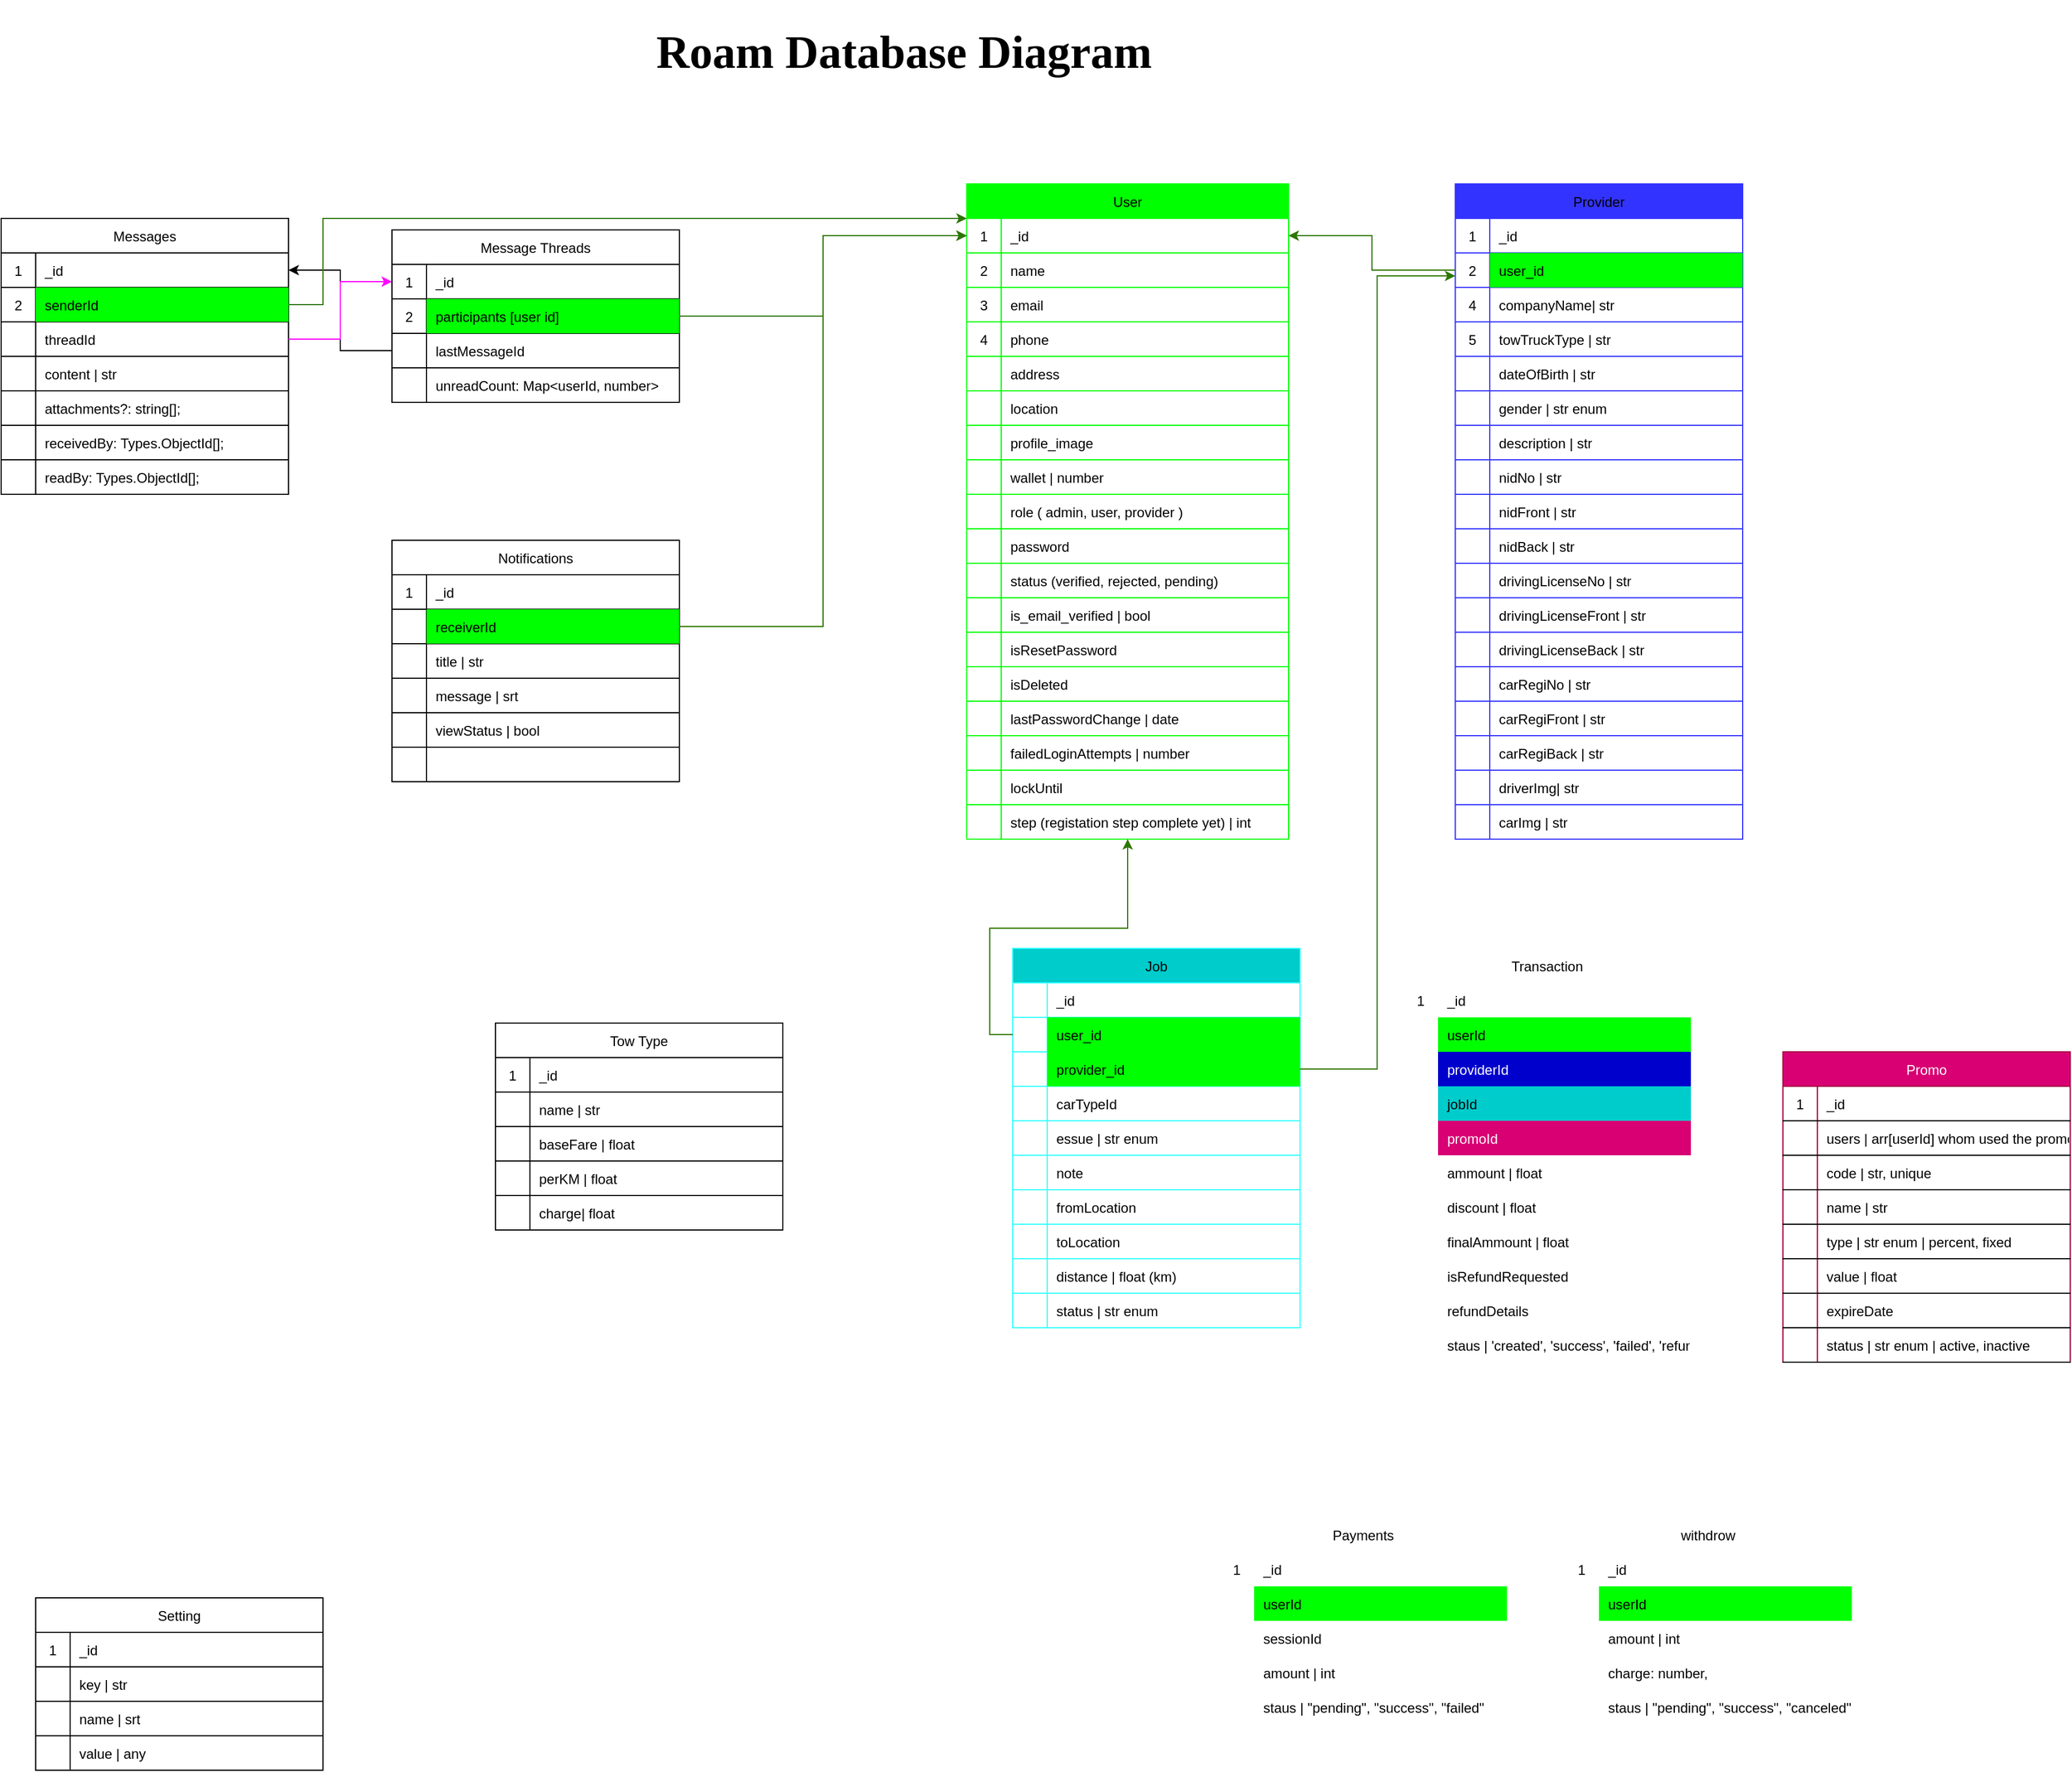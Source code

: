 <mxfile version="27.0.9" pages="2">
  <diagram id="R2lEEEUBdFMjLlhIrx00" name="Diagram">
    <mxGraphModel dx="1581" dy="1531" grid="1" gridSize="10" guides="1" tooltips="1" connect="1" arrows="1" fold="1" page="1" pageScale="1" pageWidth="850" pageHeight="1100" math="0" shadow="0" extFonts="Permanent Marker^https://fonts.googleapis.com/css?family=Permanent+Marker">
      <root>
        <mxCell id="0" />
        <mxCell id="1" parent="0" />
        <mxCell id="C-vyLk0tnHw3VtMMgP7b-23" value="User" style="shape=table;startSize=30;container=1;collapsible=1;childLayout=tableLayout;fixedRows=1;rowLines=0;fontStyle=0;align=center;resizeLast=1;strokeColor=#00FF00;fillColor=#00FF00;fontColor=#000000;" parent="1" vertex="1">
          <mxGeometry y="-740" width="280" height="570" as="geometry">
            <mxRectangle y="-740" width="70" height="30" as="alternateBounds" />
          </mxGeometry>
        </mxCell>
        <mxCell id="sZ9AA6oVAfDoWRBkB18B-30" style="shape=partialRectangle;collapsible=0;dropTarget=0;pointerEvents=0;fillColor=none;points=[[0,0.5],[1,0.5]];portConstraint=eastwest;top=0;left=0;right=0;bottom=1;strokeColor=#00FF00;fontStyle=0" parent="C-vyLk0tnHw3VtMMgP7b-23" vertex="1">
          <mxGeometry y="30" width="280" height="30" as="geometry" />
        </mxCell>
        <mxCell id="sZ9AA6oVAfDoWRBkB18B-31" value="1" style="shape=partialRectangle;overflow=hidden;connectable=0;fillColor=none;top=0;left=0;bottom=0;right=0;fontStyle=0;strokeColor=#00FF00;" parent="sZ9AA6oVAfDoWRBkB18B-30" vertex="1">
          <mxGeometry width="30" height="30" as="geometry">
            <mxRectangle width="30" height="30" as="alternateBounds" />
          </mxGeometry>
        </mxCell>
        <mxCell id="sZ9AA6oVAfDoWRBkB18B-32" value="_id" style="shape=partialRectangle;overflow=hidden;connectable=0;fillColor=none;top=0;left=0;bottom=0;right=0;align=left;spacingLeft=6;fontStyle=0;strokeColor=#00FF00;" parent="sZ9AA6oVAfDoWRBkB18B-30" vertex="1">
          <mxGeometry x="30" width="250" height="30" as="geometry">
            <mxRectangle width="250" height="30" as="alternateBounds" />
          </mxGeometry>
        </mxCell>
        <mxCell id="sZ9AA6oVAfDoWRBkB18B-27" style="shape=partialRectangle;collapsible=0;dropTarget=0;pointerEvents=0;fillColor=none;points=[[0,0.5],[1,0.5]];portConstraint=eastwest;top=0;left=0;right=0;bottom=1;strokeColor=#00FF00;fontStyle=0" parent="C-vyLk0tnHw3VtMMgP7b-23" vertex="1">
          <mxGeometry y="60" width="280" height="30" as="geometry" />
        </mxCell>
        <mxCell id="sZ9AA6oVAfDoWRBkB18B-28" value="2" style="shape=partialRectangle;overflow=hidden;connectable=0;fillColor=none;top=0;left=0;bottom=0;right=0;fontStyle=0;strokeColor=#00FF00;" parent="sZ9AA6oVAfDoWRBkB18B-27" vertex="1">
          <mxGeometry width="30" height="30" as="geometry">
            <mxRectangle width="30" height="30" as="alternateBounds" />
          </mxGeometry>
        </mxCell>
        <mxCell id="sZ9AA6oVAfDoWRBkB18B-29" value="name" style="shape=partialRectangle;overflow=hidden;connectable=0;fillColor=none;top=0;left=0;bottom=0;right=0;align=left;spacingLeft=6;fontStyle=0;strokeColor=#00FF00;" parent="sZ9AA6oVAfDoWRBkB18B-27" vertex="1">
          <mxGeometry x="30" width="250" height="30" as="geometry">
            <mxRectangle width="250" height="30" as="alternateBounds" />
          </mxGeometry>
        </mxCell>
        <mxCell id="sZ9AA6oVAfDoWRBkB18B-36" style="shape=partialRectangle;collapsible=0;dropTarget=0;pointerEvents=0;fillColor=none;points=[[0,0.5],[1,0.5]];portConstraint=eastwest;top=0;left=0;right=0;bottom=1;strokeColor=#00FF00;fontStyle=0" parent="C-vyLk0tnHw3VtMMgP7b-23" vertex="1">
          <mxGeometry y="90" width="280" height="30" as="geometry" />
        </mxCell>
        <mxCell id="sZ9AA6oVAfDoWRBkB18B-37" value="3" style="shape=partialRectangle;overflow=hidden;connectable=0;fillColor=none;top=0;left=0;bottom=0;right=0;fontStyle=0;strokeColor=#00FF00;" parent="sZ9AA6oVAfDoWRBkB18B-36" vertex="1">
          <mxGeometry width="30" height="30" as="geometry">
            <mxRectangle width="30" height="30" as="alternateBounds" />
          </mxGeometry>
        </mxCell>
        <mxCell id="sZ9AA6oVAfDoWRBkB18B-38" value="email" style="shape=partialRectangle;overflow=hidden;connectable=0;fillColor=none;top=0;left=0;bottom=0;right=0;align=left;spacingLeft=6;fontStyle=0;strokeColor=#00FF00;" parent="sZ9AA6oVAfDoWRBkB18B-36" vertex="1">
          <mxGeometry x="30" width="250" height="30" as="geometry">
            <mxRectangle width="250" height="30" as="alternateBounds" />
          </mxGeometry>
        </mxCell>
        <mxCell id="sZ9AA6oVAfDoWRBkB18B-33" style="shape=partialRectangle;collapsible=0;dropTarget=0;pointerEvents=0;fillColor=none;points=[[0,0.5],[1,0.5]];portConstraint=eastwest;top=0;left=0;right=0;bottom=1;strokeColor=#00FF00;fontStyle=0" parent="C-vyLk0tnHw3VtMMgP7b-23" vertex="1">
          <mxGeometry y="120" width="280" height="30" as="geometry" />
        </mxCell>
        <mxCell id="sZ9AA6oVAfDoWRBkB18B-34" value="4" style="shape=partialRectangle;overflow=hidden;connectable=0;fillColor=none;top=0;left=0;bottom=0;right=0;fontStyle=0;strokeColor=#00FF00;" parent="sZ9AA6oVAfDoWRBkB18B-33" vertex="1">
          <mxGeometry width="30" height="30" as="geometry">
            <mxRectangle width="30" height="30" as="alternateBounds" />
          </mxGeometry>
        </mxCell>
        <mxCell id="sZ9AA6oVAfDoWRBkB18B-35" value="phone" style="shape=partialRectangle;overflow=hidden;connectable=0;fillColor=none;top=0;left=0;bottom=0;right=0;align=left;spacingLeft=6;fontStyle=0;strokeColor=#00FF00;" parent="sZ9AA6oVAfDoWRBkB18B-33" vertex="1">
          <mxGeometry x="30" width="250" height="30" as="geometry">
            <mxRectangle width="250" height="30" as="alternateBounds" />
          </mxGeometry>
        </mxCell>
        <mxCell id="NCPCcDAu_NDGkJqAFtBE-2" style="shape=partialRectangle;collapsible=0;dropTarget=0;pointerEvents=0;fillColor=none;points=[[0,0.5],[1,0.5]];portConstraint=eastwest;top=0;left=0;right=0;bottom=1;strokeColor=#00FF00;fontStyle=0" parent="C-vyLk0tnHw3VtMMgP7b-23" vertex="1">
          <mxGeometry y="150" width="280" height="30" as="geometry" />
        </mxCell>
        <mxCell id="NCPCcDAu_NDGkJqAFtBE-3" value="" style="shape=partialRectangle;overflow=hidden;connectable=0;fillColor=none;top=0;left=0;bottom=0;right=0;fontStyle=0;strokeColor=#00FF00;" parent="NCPCcDAu_NDGkJqAFtBE-2" vertex="1">
          <mxGeometry width="30" height="30" as="geometry">
            <mxRectangle width="30" height="30" as="alternateBounds" />
          </mxGeometry>
        </mxCell>
        <mxCell id="NCPCcDAu_NDGkJqAFtBE-4" value="address" style="shape=partialRectangle;overflow=hidden;connectable=0;fillColor=none;top=0;left=0;bottom=0;right=0;align=left;spacingLeft=6;fontStyle=0;strokeColor=#00FF00;" parent="NCPCcDAu_NDGkJqAFtBE-2" vertex="1">
          <mxGeometry x="30" width="250" height="30" as="geometry">
            <mxRectangle width="250" height="30" as="alternateBounds" />
          </mxGeometry>
        </mxCell>
        <mxCell id="fkXzJvVuXwwJ45A30nSw-26" style="shape=partialRectangle;collapsible=0;dropTarget=0;pointerEvents=0;fillColor=none;points=[[0,0.5],[1,0.5]];portConstraint=eastwest;top=0;left=0;right=0;bottom=1;strokeColor=#00FF00;fontStyle=0" parent="C-vyLk0tnHw3VtMMgP7b-23" vertex="1">
          <mxGeometry y="180" width="280" height="30" as="geometry" />
        </mxCell>
        <mxCell id="fkXzJvVuXwwJ45A30nSw-27" style="shape=partialRectangle;overflow=hidden;connectable=0;fillColor=none;top=0;left=0;bottom=0;right=0;fontStyle=0;strokeColor=#00FF00;" parent="fkXzJvVuXwwJ45A30nSw-26" vertex="1">
          <mxGeometry width="30" height="30" as="geometry">
            <mxRectangle width="30" height="30" as="alternateBounds" />
          </mxGeometry>
        </mxCell>
        <mxCell id="fkXzJvVuXwwJ45A30nSw-28" value="location" style="shape=partialRectangle;overflow=hidden;connectable=0;fillColor=none;top=0;left=0;bottom=0;right=0;align=left;spacingLeft=6;fontStyle=0;strokeColor=#00FF00;" parent="fkXzJvVuXwwJ45A30nSw-26" vertex="1">
          <mxGeometry x="30" width="250" height="30" as="geometry">
            <mxRectangle width="250" height="30" as="alternateBounds" />
          </mxGeometry>
        </mxCell>
        <mxCell id="mTnyvaakH5OzPfA6hFWk-1486" style="shape=partialRectangle;collapsible=0;dropTarget=0;pointerEvents=0;fillColor=none;points=[[0,0.5],[1,0.5]];portConstraint=eastwest;top=0;left=0;right=0;bottom=1;strokeColor=#00FF00;fontStyle=0" parent="C-vyLk0tnHw3VtMMgP7b-23" vertex="1">
          <mxGeometry y="210" width="280" height="30" as="geometry" />
        </mxCell>
        <mxCell id="mTnyvaakH5OzPfA6hFWk-1487" style="shape=partialRectangle;overflow=hidden;connectable=0;fillColor=none;top=0;left=0;bottom=0;right=0;fontStyle=0;strokeColor=#00FF00;" parent="mTnyvaakH5OzPfA6hFWk-1486" vertex="1">
          <mxGeometry width="30" height="30" as="geometry">
            <mxRectangle width="30" height="30" as="alternateBounds" />
          </mxGeometry>
        </mxCell>
        <mxCell id="mTnyvaakH5OzPfA6hFWk-1488" value="profile_image" style="shape=partialRectangle;overflow=hidden;connectable=0;fillColor=none;top=0;left=0;bottom=0;right=0;align=left;spacingLeft=6;fontStyle=0;strokeColor=#00FF00;" parent="mTnyvaakH5OzPfA6hFWk-1486" vertex="1">
          <mxGeometry x="30" width="250" height="30" as="geometry">
            <mxRectangle width="250" height="30" as="alternateBounds" />
          </mxGeometry>
        </mxCell>
        <mxCell id="9j3H_LcjLFZRQ34MltGA-1" style="shape=partialRectangle;collapsible=0;dropTarget=0;pointerEvents=0;fillColor=none;points=[[0,0.5],[1,0.5]];portConstraint=eastwest;top=0;left=0;right=0;bottom=1;strokeColor=#00FF00;fontStyle=0" parent="C-vyLk0tnHw3VtMMgP7b-23" vertex="1">
          <mxGeometry y="240" width="280" height="30" as="geometry" />
        </mxCell>
        <mxCell id="9j3H_LcjLFZRQ34MltGA-2" style="shape=partialRectangle;overflow=hidden;connectable=0;fillColor=none;top=0;left=0;bottom=0;right=0;fontStyle=0;strokeColor=#00FF00;" parent="9j3H_LcjLFZRQ34MltGA-1" vertex="1">
          <mxGeometry width="30" height="30" as="geometry">
            <mxRectangle width="30" height="30" as="alternateBounds" />
          </mxGeometry>
        </mxCell>
        <mxCell id="9j3H_LcjLFZRQ34MltGA-3" value="wallet | number" style="shape=partialRectangle;overflow=hidden;connectable=0;fillColor=none;top=0;left=0;bottom=0;right=0;align=left;spacingLeft=6;fontStyle=0;strokeColor=#00FF00;" parent="9j3H_LcjLFZRQ34MltGA-1" vertex="1">
          <mxGeometry x="30" width="250" height="30" as="geometry">
            <mxRectangle width="250" height="30" as="alternateBounds" />
          </mxGeometry>
        </mxCell>
        <mxCell id="sZ9AA6oVAfDoWRBkB18B-87" style="shape=partialRectangle;collapsible=0;dropTarget=0;pointerEvents=0;fillColor=none;points=[[0,0.5],[1,0.5]];portConstraint=eastwest;top=0;left=0;right=0;bottom=1;strokeColor=#00FF00;fontStyle=0" parent="C-vyLk0tnHw3VtMMgP7b-23" vertex="1">
          <mxGeometry y="270" width="280" height="30" as="geometry" />
        </mxCell>
        <mxCell id="sZ9AA6oVAfDoWRBkB18B-88" value="" style="shape=partialRectangle;overflow=hidden;connectable=0;fillColor=none;top=0;left=0;bottom=0;right=0;fontStyle=0;strokeColor=#00FF00;" parent="sZ9AA6oVAfDoWRBkB18B-87" vertex="1">
          <mxGeometry width="30" height="30" as="geometry">
            <mxRectangle width="30" height="30" as="alternateBounds" />
          </mxGeometry>
        </mxCell>
        <mxCell id="sZ9AA6oVAfDoWRBkB18B-89" value="role ( admin, user, provider )" style="shape=partialRectangle;overflow=hidden;connectable=0;fillColor=none;top=0;left=0;bottom=0;right=0;align=left;spacingLeft=6;fontStyle=0;strokeColor=#00FF00;" parent="sZ9AA6oVAfDoWRBkB18B-87" vertex="1">
          <mxGeometry x="30" width="250" height="30" as="geometry">
            <mxRectangle width="250" height="30" as="alternateBounds" />
          </mxGeometry>
        </mxCell>
        <mxCell id="sZ9AA6oVAfDoWRBkB18B-148" style="shape=partialRectangle;collapsible=0;dropTarget=0;pointerEvents=0;fillColor=none;points=[[0,0.5],[1,0.5]];portConstraint=eastwest;top=0;left=0;right=0;bottom=1;strokeColor=#00FF00;fontStyle=0" parent="C-vyLk0tnHw3VtMMgP7b-23" vertex="1">
          <mxGeometry y="300" width="280" height="30" as="geometry" />
        </mxCell>
        <mxCell id="sZ9AA6oVAfDoWRBkB18B-149" value="" style="shape=partialRectangle;overflow=hidden;connectable=0;fillColor=none;top=0;left=0;bottom=0;right=0;fontStyle=0;strokeColor=#00FF00;" parent="sZ9AA6oVAfDoWRBkB18B-148" vertex="1">
          <mxGeometry width="30" height="30" as="geometry">
            <mxRectangle width="30" height="30" as="alternateBounds" />
          </mxGeometry>
        </mxCell>
        <mxCell id="sZ9AA6oVAfDoWRBkB18B-150" value="password" style="shape=partialRectangle;overflow=hidden;connectable=0;fillColor=none;top=0;left=0;bottom=0;right=0;align=left;spacingLeft=6;fontStyle=0;strokeColor=#00FF00;" parent="sZ9AA6oVAfDoWRBkB18B-148" vertex="1">
          <mxGeometry x="30" width="250" height="30" as="geometry">
            <mxRectangle width="250" height="30" as="alternateBounds" />
          </mxGeometry>
        </mxCell>
        <mxCell id="mTnyvaakH5OzPfA6hFWk-1505" style="shape=partialRectangle;collapsible=0;dropTarget=0;pointerEvents=0;fillColor=none;points=[[0,0.5],[1,0.5]];portConstraint=eastwest;top=0;left=0;right=0;bottom=1;strokeColor=#00FF00;fontStyle=0" parent="C-vyLk0tnHw3VtMMgP7b-23" vertex="1">
          <mxGeometry y="330" width="280" height="30" as="geometry" />
        </mxCell>
        <mxCell id="mTnyvaakH5OzPfA6hFWk-1506" style="shape=partialRectangle;overflow=hidden;connectable=0;fillColor=none;top=0;left=0;bottom=0;right=0;fontStyle=0;strokeColor=#00FF00;" parent="mTnyvaakH5OzPfA6hFWk-1505" vertex="1">
          <mxGeometry width="30" height="30" as="geometry">
            <mxRectangle width="30" height="30" as="alternateBounds" />
          </mxGeometry>
        </mxCell>
        <mxCell id="mTnyvaakH5OzPfA6hFWk-1507" value="status (verified, rejected, pending)" style="shape=partialRectangle;overflow=hidden;connectable=0;fillColor=none;top=0;left=0;bottom=0;right=0;align=left;spacingLeft=6;fontStyle=0;strokeColor=#00FF00;" parent="mTnyvaakH5OzPfA6hFWk-1505" vertex="1">
          <mxGeometry x="30" width="250" height="30" as="geometry">
            <mxRectangle width="250" height="30" as="alternateBounds" />
          </mxGeometry>
        </mxCell>
        <mxCell id="mTnyvaakH5OzPfA6hFWk-1502" style="shape=partialRectangle;collapsible=0;dropTarget=0;pointerEvents=0;fillColor=none;points=[[0,0.5],[1,0.5]];portConstraint=eastwest;top=0;left=0;right=0;bottom=1;strokeColor=#00FF00;fontStyle=0" parent="C-vyLk0tnHw3VtMMgP7b-23" vertex="1">
          <mxGeometry y="360" width="280" height="30" as="geometry" />
        </mxCell>
        <mxCell id="mTnyvaakH5OzPfA6hFWk-1503" style="shape=partialRectangle;overflow=hidden;connectable=0;fillColor=none;top=0;left=0;bottom=0;right=0;fontStyle=0;strokeColor=#00FF00;" parent="mTnyvaakH5OzPfA6hFWk-1502" vertex="1">
          <mxGeometry width="30" height="30" as="geometry">
            <mxRectangle width="30" height="30" as="alternateBounds" />
          </mxGeometry>
        </mxCell>
        <mxCell id="mTnyvaakH5OzPfA6hFWk-1504" value="is_email_verified | bool" style="shape=partialRectangle;overflow=hidden;connectable=0;fillColor=none;top=0;left=0;bottom=0;right=0;align=left;spacingLeft=6;fontStyle=0;strokeColor=#00FF00;" parent="mTnyvaakH5OzPfA6hFWk-1502" vertex="1">
          <mxGeometry x="30" width="250" height="30" as="geometry">
            <mxRectangle width="250" height="30" as="alternateBounds" />
          </mxGeometry>
        </mxCell>
        <mxCell id="fkoqZ3wQ1sZLYYmMfVTe-18" style="shape=partialRectangle;collapsible=0;dropTarget=0;pointerEvents=0;fillColor=none;points=[[0,0.5],[1,0.5]];portConstraint=eastwest;top=0;left=0;right=0;bottom=1;strokeColor=#00FF00;fontStyle=0" parent="C-vyLk0tnHw3VtMMgP7b-23" vertex="1">
          <mxGeometry y="390" width="280" height="30" as="geometry" />
        </mxCell>
        <mxCell id="fkoqZ3wQ1sZLYYmMfVTe-19" style="shape=partialRectangle;overflow=hidden;connectable=0;fillColor=none;top=0;left=0;bottom=0;right=0;fontStyle=0;strokeColor=#00FF00;" parent="fkoqZ3wQ1sZLYYmMfVTe-18" vertex="1">
          <mxGeometry width="30" height="30" as="geometry">
            <mxRectangle width="30" height="30" as="alternateBounds" />
          </mxGeometry>
        </mxCell>
        <mxCell id="fkoqZ3wQ1sZLYYmMfVTe-20" value="isResetPassword" style="shape=partialRectangle;overflow=hidden;connectable=0;fillColor=none;top=0;left=0;bottom=0;right=0;align=left;spacingLeft=6;fontStyle=0;strokeColor=#00FF00;" parent="fkoqZ3wQ1sZLYYmMfVTe-18" vertex="1">
          <mxGeometry x="30" width="250" height="30" as="geometry">
            <mxRectangle width="250" height="30" as="alternateBounds" />
          </mxGeometry>
        </mxCell>
        <mxCell id="fkoqZ3wQ1sZLYYmMfVTe-21" style="shape=partialRectangle;collapsible=0;dropTarget=0;pointerEvents=0;fillColor=none;points=[[0,0.5],[1,0.5]];portConstraint=eastwest;top=0;left=0;right=0;bottom=1;strokeColor=#00FF00;fontStyle=0" parent="C-vyLk0tnHw3VtMMgP7b-23" vertex="1">
          <mxGeometry y="420" width="280" height="30" as="geometry" />
        </mxCell>
        <mxCell id="fkoqZ3wQ1sZLYYmMfVTe-22" style="shape=partialRectangle;overflow=hidden;connectable=0;fillColor=none;top=0;left=0;bottom=0;right=0;fontStyle=0;strokeColor=#00FF00;" parent="fkoqZ3wQ1sZLYYmMfVTe-21" vertex="1">
          <mxGeometry width="30" height="30" as="geometry">
            <mxRectangle width="30" height="30" as="alternateBounds" />
          </mxGeometry>
        </mxCell>
        <mxCell id="fkoqZ3wQ1sZLYYmMfVTe-23" value="isDeleted" style="shape=partialRectangle;overflow=hidden;connectable=0;fillColor=none;top=0;left=0;bottom=0;right=0;align=left;spacingLeft=6;fontStyle=0;strokeColor=#00FF00;" parent="fkoqZ3wQ1sZLYYmMfVTe-21" vertex="1">
          <mxGeometry x="30" width="250" height="30" as="geometry">
            <mxRectangle width="250" height="30" as="alternateBounds" />
          </mxGeometry>
        </mxCell>
        <mxCell id="mTnyvaakH5OzPfA6hFWk-1499" style="shape=partialRectangle;collapsible=0;dropTarget=0;pointerEvents=0;fillColor=none;points=[[0,0.5],[1,0.5]];portConstraint=eastwest;top=0;left=0;right=0;bottom=1;strokeColor=#00FF00;fontStyle=0" parent="C-vyLk0tnHw3VtMMgP7b-23" vertex="1">
          <mxGeometry y="450" width="280" height="30" as="geometry" />
        </mxCell>
        <mxCell id="mTnyvaakH5OzPfA6hFWk-1500" style="shape=partialRectangle;overflow=hidden;connectable=0;fillColor=none;top=0;left=0;bottom=0;right=0;fontStyle=0;strokeColor=#00FF00;" parent="mTnyvaakH5OzPfA6hFWk-1499" vertex="1">
          <mxGeometry width="30" height="30" as="geometry">
            <mxRectangle width="30" height="30" as="alternateBounds" />
          </mxGeometry>
        </mxCell>
        <mxCell id="mTnyvaakH5OzPfA6hFWk-1501" value="lastPasswordChange | date" style="shape=partialRectangle;overflow=hidden;connectable=0;fillColor=none;top=0;left=0;bottom=0;right=0;align=left;spacingLeft=6;fontStyle=0;strokeColor=#00FF00;" parent="mTnyvaakH5OzPfA6hFWk-1499" vertex="1">
          <mxGeometry x="30" width="250" height="30" as="geometry">
            <mxRectangle width="250" height="30" as="alternateBounds" />
          </mxGeometry>
        </mxCell>
        <mxCell id="mTnyvaakH5OzPfA6hFWk-1508" style="shape=partialRectangle;collapsible=0;dropTarget=0;pointerEvents=0;fillColor=none;points=[[0,0.5],[1,0.5]];portConstraint=eastwest;top=0;left=0;right=0;bottom=1;strokeColor=#00FF00;fontStyle=0" parent="C-vyLk0tnHw3VtMMgP7b-23" vertex="1">
          <mxGeometry y="480" width="280" height="30" as="geometry" />
        </mxCell>
        <mxCell id="mTnyvaakH5OzPfA6hFWk-1509" style="shape=partialRectangle;overflow=hidden;connectable=0;fillColor=none;top=0;left=0;bottom=0;right=0;fontStyle=0;strokeColor=#00FF00;" parent="mTnyvaakH5OzPfA6hFWk-1508" vertex="1">
          <mxGeometry width="30" height="30" as="geometry">
            <mxRectangle width="30" height="30" as="alternateBounds" />
          </mxGeometry>
        </mxCell>
        <mxCell id="mTnyvaakH5OzPfA6hFWk-1510" value="failedLoginAttempts | number" style="shape=partialRectangle;overflow=hidden;connectable=0;fillColor=none;top=0;left=0;bottom=0;right=0;align=left;spacingLeft=6;fontStyle=0;strokeColor=#00FF00;" parent="mTnyvaakH5OzPfA6hFWk-1508" vertex="1">
          <mxGeometry x="30" width="250" height="30" as="geometry">
            <mxRectangle width="250" height="30" as="alternateBounds" />
          </mxGeometry>
        </mxCell>
        <mxCell id="MEF5gCWYzO0Li5uqjRld-7" style="shape=partialRectangle;collapsible=0;dropTarget=0;pointerEvents=0;fillColor=none;points=[[0,0.5],[1,0.5]];portConstraint=eastwest;top=0;left=0;right=0;bottom=1;strokeColor=#00FF00;fontStyle=0" parent="C-vyLk0tnHw3VtMMgP7b-23" vertex="1">
          <mxGeometry y="510" width="280" height="30" as="geometry" />
        </mxCell>
        <mxCell id="MEF5gCWYzO0Li5uqjRld-8" style="shape=partialRectangle;overflow=hidden;connectable=0;fillColor=none;top=0;left=0;bottom=0;right=0;fontStyle=0;strokeColor=#00FF00;" parent="MEF5gCWYzO0Li5uqjRld-7" vertex="1">
          <mxGeometry width="30" height="30" as="geometry">
            <mxRectangle width="30" height="30" as="alternateBounds" />
          </mxGeometry>
        </mxCell>
        <mxCell id="MEF5gCWYzO0Li5uqjRld-9" value="lockUntil" style="shape=partialRectangle;overflow=hidden;connectable=0;fillColor=none;top=0;left=0;bottom=0;right=0;align=left;spacingLeft=6;fontStyle=0;strokeColor=#00FF00;" parent="MEF5gCWYzO0Li5uqjRld-7" vertex="1">
          <mxGeometry x="30" width="250" height="30" as="geometry">
            <mxRectangle width="250" height="30" as="alternateBounds" />
          </mxGeometry>
        </mxCell>
        <mxCell id="C-vyLk0tnHw3VtMMgP7b-27" value="" style="shape=partialRectangle;collapsible=0;dropTarget=0;pointerEvents=0;fillColor=none;points=[[0,0.5],[1,0.5]];portConstraint=eastwest;top=0;left=0;right=0;bottom=0;strokeColor=#00FF00;fontStyle=0" parent="C-vyLk0tnHw3VtMMgP7b-23" vertex="1">
          <mxGeometry y="540" width="280" height="30" as="geometry" />
        </mxCell>
        <mxCell id="C-vyLk0tnHw3VtMMgP7b-28" value="" style="shape=partialRectangle;overflow=hidden;connectable=0;fillColor=none;top=0;left=0;bottom=0;right=0;strokeColor=#00FF00;fontStyle=0" parent="C-vyLk0tnHw3VtMMgP7b-27" vertex="1">
          <mxGeometry width="30" height="30" as="geometry">
            <mxRectangle width="30" height="30" as="alternateBounds" />
          </mxGeometry>
        </mxCell>
        <mxCell id="C-vyLk0tnHw3VtMMgP7b-29" value="step (registation step complete yet) | int" style="shape=partialRectangle;overflow=hidden;connectable=0;fillColor=none;top=0;left=0;bottom=0;right=0;align=left;spacingLeft=6;strokeColor=#00FF00;fontStyle=0" parent="C-vyLk0tnHw3VtMMgP7b-27" vertex="1">
          <mxGeometry x="30" width="250" height="30" as="geometry">
            <mxRectangle width="250" height="30" as="alternateBounds" />
          </mxGeometry>
        </mxCell>
        <mxCell id="sZ9AA6oVAfDoWRBkB18B-116" value="Job" style="shape=table;startSize=30;container=1;collapsible=1;childLayout=tableLayout;fixedRows=1;rowLines=0;fontStyle=0;align=center;resizeLast=1;fontColor=default;strokeColor=#33FFFF;fillColor=#00CCCC;" parent="1" vertex="1">
          <mxGeometry x="40" y="-75" width="250" height="330" as="geometry">
            <mxRectangle x="120" y="110" width="70" height="30" as="alternateBounds" />
          </mxGeometry>
        </mxCell>
        <mxCell id="sZ9AA6oVAfDoWRBkB18B-117" style="shape=partialRectangle;collapsible=0;dropTarget=0;pointerEvents=0;fillColor=none;points=[[0,0.5],[1,0.5]];portConstraint=eastwest;top=0;left=0;right=0;bottom=1;fontColor=default;strokeColor=#33FFFF;fontStyle=0" parent="sZ9AA6oVAfDoWRBkB18B-116" vertex="1">
          <mxGeometry y="30" width="250" height="30" as="geometry" />
        </mxCell>
        <mxCell id="sZ9AA6oVAfDoWRBkB18B-118" value="" style="shape=partialRectangle;overflow=hidden;connectable=0;fillColor=none;top=0;left=0;bottom=0;right=0;fontStyle=0;fontColor=default;strokeColor=#33FFFF;" parent="sZ9AA6oVAfDoWRBkB18B-117" vertex="1">
          <mxGeometry width="30" height="30" as="geometry">
            <mxRectangle width="30" height="30" as="alternateBounds" />
          </mxGeometry>
        </mxCell>
        <mxCell id="sZ9AA6oVAfDoWRBkB18B-119" value="_id" style="shape=partialRectangle;overflow=hidden;connectable=0;fillColor=none;top=0;left=0;bottom=0;right=0;align=left;spacingLeft=6;fontStyle=0;fontColor=default;strokeColor=#33FFFF;" parent="sZ9AA6oVAfDoWRBkB18B-117" vertex="1">
          <mxGeometry x="30" width="220" height="30" as="geometry">
            <mxRectangle width="220" height="30" as="alternateBounds" />
          </mxGeometry>
        </mxCell>
        <mxCell id="sZ9AA6oVAfDoWRBkB18B-120" style="shape=partialRectangle;collapsible=0;dropTarget=0;pointerEvents=0;fillColor=none;points=[[0,0.5],[1,0.5]];portConstraint=eastwest;top=0;left=0;right=0;bottom=1;fontColor=default;strokeColor=#33FFFF;fontStyle=0" parent="sZ9AA6oVAfDoWRBkB18B-116" vertex="1">
          <mxGeometry y="60" width="250" height="30" as="geometry" />
        </mxCell>
        <mxCell id="sZ9AA6oVAfDoWRBkB18B-121" value="" style="shape=partialRectangle;overflow=hidden;connectable=0;fillColor=none;top=0;left=0;bottom=0;right=0;fontStyle=0;fontColor=default;strokeColor=#33FFFF;" parent="sZ9AA6oVAfDoWRBkB18B-120" vertex="1">
          <mxGeometry width="30" height="30" as="geometry">
            <mxRectangle width="30" height="30" as="alternateBounds" />
          </mxGeometry>
        </mxCell>
        <mxCell id="sZ9AA6oVAfDoWRBkB18B-122" value="user_id" style="shape=partialRectangle;overflow=hidden;connectable=0;fillColor=#00FF00;top=0;left=0;bottom=0;right=0;align=left;spacingLeft=6;fontStyle=0;fontColor=#000000;strokeColor=#33FFFF;" parent="sZ9AA6oVAfDoWRBkB18B-120" vertex="1">
          <mxGeometry x="30" width="220" height="30" as="geometry">
            <mxRectangle width="220" height="30" as="alternateBounds" />
          </mxGeometry>
        </mxCell>
        <mxCell id="ezP1WiZqv_afubqY5u5t-87" style="shape=partialRectangle;collapsible=0;dropTarget=0;pointerEvents=0;fillColor=none;points=[[0,0.5],[1,0.5]];portConstraint=eastwest;top=0;left=0;right=0;bottom=1;fontColor=default;strokeColor=#33FFFF;fontStyle=0" vertex="1" parent="sZ9AA6oVAfDoWRBkB18B-116">
          <mxGeometry y="90" width="250" height="30" as="geometry" />
        </mxCell>
        <mxCell id="ezP1WiZqv_afubqY5u5t-88" style="shape=partialRectangle;overflow=hidden;connectable=0;fillColor=none;top=0;left=0;bottom=0;right=0;fontStyle=0;fontColor=default;strokeColor=#33FFFF;" vertex="1" parent="ezP1WiZqv_afubqY5u5t-87">
          <mxGeometry width="30" height="30" as="geometry">
            <mxRectangle width="30" height="30" as="alternateBounds" />
          </mxGeometry>
        </mxCell>
        <mxCell id="ezP1WiZqv_afubqY5u5t-89" value="provider_id" style="shape=partialRectangle;overflow=hidden;connectable=0;fillColor=#00FF00;top=0;left=0;bottom=0;right=0;align=left;spacingLeft=6;fontStyle=0;fontColor=#000000;strokeColor=#33FFFF;" vertex="1" parent="ezP1WiZqv_afubqY5u5t-87">
          <mxGeometry x="30" width="220" height="30" as="geometry">
            <mxRectangle width="220" height="30" as="alternateBounds" />
          </mxGeometry>
        </mxCell>
        <mxCell id="sZ9AA6oVAfDoWRBkB18B-123" style="shape=partialRectangle;collapsible=0;dropTarget=0;pointerEvents=0;fillColor=none;points=[[0,0.5],[1,0.5]];portConstraint=eastwest;top=0;left=0;right=0;bottom=1;fontColor=default;strokeColor=#33FFFF;fontStyle=0" parent="sZ9AA6oVAfDoWRBkB18B-116" vertex="1">
          <mxGeometry y="120" width="250" height="30" as="geometry" />
        </mxCell>
        <mxCell id="sZ9AA6oVAfDoWRBkB18B-124" value="" style="shape=partialRectangle;overflow=hidden;connectable=0;fillColor=none;top=0;left=0;bottom=0;right=0;fontStyle=0;fontColor=default;strokeColor=#33FFFF;" parent="sZ9AA6oVAfDoWRBkB18B-123" vertex="1">
          <mxGeometry width="30" height="30" as="geometry">
            <mxRectangle width="30" height="30" as="alternateBounds" />
          </mxGeometry>
        </mxCell>
        <mxCell id="sZ9AA6oVAfDoWRBkB18B-125" value="carTypeId" style="shape=partialRectangle;overflow=hidden;connectable=0;top=0;left=0;bottom=0;right=0;align=left;spacingLeft=6;fontStyle=0;fillColor=none;strokeColor=#BD7000;fontColor=default;" parent="sZ9AA6oVAfDoWRBkB18B-123" vertex="1">
          <mxGeometry x="30" width="220" height="30" as="geometry">
            <mxRectangle width="220" height="30" as="alternateBounds" />
          </mxGeometry>
        </mxCell>
        <mxCell id="4tHRz1EdZJaxCaaJX6uf-1" style="shape=partialRectangle;collapsible=0;dropTarget=0;pointerEvents=0;fillColor=none;points=[[0,0.5],[1,0.5]];portConstraint=eastwest;top=0;left=0;right=0;bottom=1;fontColor=default;strokeColor=#33FFFF;fontStyle=0" parent="sZ9AA6oVAfDoWRBkB18B-116" vertex="1">
          <mxGeometry y="150" width="250" height="30" as="geometry" />
        </mxCell>
        <mxCell id="4tHRz1EdZJaxCaaJX6uf-2" style="shape=partialRectangle;overflow=hidden;connectable=0;fillColor=none;top=0;left=0;bottom=0;right=0;fontStyle=0;fontColor=default;strokeColor=#33FFFF;" parent="4tHRz1EdZJaxCaaJX6uf-1" vertex="1">
          <mxGeometry width="30" height="30" as="geometry">
            <mxRectangle width="30" height="30" as="alternateBounds" />
          </mxGeometry>
        </mxCell>
        <mxCell id="4tHRz1EdZJaxCaaJX6uf-3" value="essue | str enum" style="shape=partialRectangle;overflow=hidden;connectable=0;fillColor=none;top=0;left=0;bottom=0;right=0;align=left;spacingLeft=6;fontStyle=0;fontColor=default;strokeColor=#33FFFF;" parent="4tHRz1EdZJaxCaaJX6uf-1" vertex="1">
          <mxGeometry x="30" width="220" height="30" as="geometry">
            <mxRectangle width="220" height="30" as="alternateBounds" />
          </mxGeometry>
        </mxCell>
        <mxCell id="4tHRz1EdZJaxCaaJX6uf-46" style="shape=partialRectangle;collapsible=0;dropTarget=0;pointerEvents=0;fillColor=none;points=[[0,0.5],[1,0.5]];portConstraint=eastwest;top=0;left=0;right=0;bottom=1;fontColor=default;strokeColor=#33FFFF;fontStyle=0" parent="sZ9AA6oVAfDoWRBkB18B-116" vertex="1">
          <mxGeometry y="180" width="250" height="30" as="geometry" />
        </mxCell>
        <mxCell id="4tHRz1EdZJaxCaaJX6uf-47" style="shape=partialRectangle;overflow=hidden;connectable=0;fillColor=none;top=0;left=0;bottom=0;right=0;fontStyle=0;fontColor=default;strokeColor=#33FFFF;" parent="4tHRz1EdZJaxCaaJX6uf-46" vertex="1">
          <mxGeometry width="30" height="30" as="geometry">
            <mxRectangle width="30" height="30" as="alternateBounds" />
          </mxGeometry>
        </mxCell>
        <mxCell id="4tHRz1EdZJaxCaaJX6uf-48" value="note" style="shape=partialRectangle;overflow=hidden;connectable=0;fillColor=none;top=0;left=0;bottom=0;right=0;align=left;spacingLeft=6;fontStyle=0;fontColor=default;strokeColor=#33FFFF;" parent="4tHRz1EdZJaxCaaJX6uf-46" vertex="1">
          <mxGeometry x="30" width="220" height="30" as="geometry">
            <mxRectangle width="220" height="30" as="alternateBounds" />
          </mxGeometry>
        </mxCell>
        <mxCell id="K79rnn6yO6uU4JDVxM2G-1" style="shape=partialRectangle;collapsible=0;dropTarget=0;pointerEvents=0;fillColor=none;points=[[0,0.5],[1,0.5]];portConstraint=eastwest;top=0;left=0;right=0;bottom=1;fontColor=default;strokeColor=#33FFFF;fontStyle=0" parent="sZ9AA6oVAfDoWRBkB18B-116" vertex="1">
          <mxGeometry y="210" width="250" height="30" as="geometry" />
        </mxCell>
        <mxCell id="K79rnn6yO6uU4JDVxM2G-2" style="shape=partialRectangle;overflow=hidden;connectable=0;fillColor=none;top=0;left=0;bottom=0;right=0;fontStyle=0;fontColor=default;strokeColor=#33FFFF;" parent="K79rnn6yO6uU4JDVxM2G-1" vertex="1">
          <mxGeometry width="30" height="30" as="geometry">
            <mxRectangle width="30" height="30" as="alternateBounds" />
          </mxGeometry>
        </mxCell>
        <mxCell id="K79rnn6yO6uU4JDVxM2G-3" value="fromLocation" style="shape=partialRectangle;overflow=hidden;connectable=0;fillColor=none;top=0;left=0;bottom=0;right=0;align=left;spacingLeft=6;fontStyle=0;fontColor=default;strokeColor=#33FFFF;" parent="K79rnn6yO6uU4JDVxM2G-1" vertex="1">
          <mxGeometry x="30" width="220" height="30" as="geometry">
            <mxRectangle width="220" height="30" as="alternateBounds" />
          </mxGeometry>
        </mxCell>
        <mxCell id="ezP1WiZqv_afubqY5u5t-125" style="shape=partialRectangle;collapsible=0;dropTarget=0;pointerEvents=0;fillColor=none;points=[[0,0.5],[1,0.5]];portConstraint=eastwest;top=0;left=0;right=0;bottom=1;fontColor=default;strokeColor=#33FFFF;fontStyle=0" vertex="1" parent="sZ9AA6oVAfDoWRBkB18B-116">
          <mxGeometry y="240" width="250" height="30" as="geometry" />
        </mxCell>
        <mxCell id="ezP1WiZqv_afubqY5u5t-126" style="shape=partialRectangle;overflow=hidden;connectable=0;fillColor=none;top=0;left=0;bottom=0;right=0;fontStyle=0;fontColor=default;strokeColor=#33FFFF;" vertex="1" parent="ezP1WiZqv_afubqY5u5t-125">
          <mxGeometry width="30" height="30" as="geometry">
            <mxRectangle width="30" height="30" as="alternateBounds" />
          </mxGeometry>
        </mxCell>
        <mxCell id="ezP1WiZqv_afubqY5u5t-127" value="toLocation" style="shape=partialRectangle;overflow=hidden;connectable=0;fillColor=none;top=0;left=0;bottom=0;right=0;align=left;spacingLeft=6;fontStyle=0;fontColor=default;strokeColor=#33FFFF;" vertex="1" parent="ezP1WiZqv_afubqY5u5t-125">
          <mxGeometry x="30" width="220" height="30" as="geometry">
            <mxRectangle width="220" height="30" as="alternateBounds" />
          </mxGeometry>
        </mxCell>
        <mxCell id="ezP1WiZqv_afubqY5u5t-128" style="shape=partialRectangle;collapsible=0;dropTarget=0;pointerEvents=0;fillColor=none;points=[[0,0.5],[1,0.5]];portConstraint=eastwest;top=0;left=0;right=0;bottom=1;fontColor=default;strokeColor=#33FFFF;fontStyle=0" vertex="1" parent="sZ9AA6oVAfDoWRBkB18B-116">
          <mxGeometry y="270" width="250" height="30" as="geometry" />
        </mxCell>
        <mxCell id="ezP1WiZqv_afubqY5u5t-129" style="shape=partialRectangle;overflow=hidden;connectable=0;fillColor=none;top=0;left=0;bottom=0;right=0;fontStyle=0;fontColor=default;strokeColor=#33FFFF;" vertex="1" parent="ezP1WiZqv_afubqY5u5t-128">
          <mxGeometry width="30" height="30" as="geometry">
            <mxRectangle width="30" height="30" as="alternateBounds" />
          </mxGeometry>
        </mxCell>
        <mxCell id="ezP1WiZqv_afubqY5u5t-130" value="distance | float (km)" style="shape=partialRectangle;overflow=hidden;connectable=0;fillColor=none;top=0;left=0;bottom=0;right=0;align=left;spacingLeft=6;fontStyle=0;fontColor=default;strokeColor=#33FFFF;" vertex="1" parent="ezP1WiZqv_afubqY5u5t-128">
          <mxGeometry x="30" width="220" height="30" as="geometry">
            <mxRectangle width="220" height="30" as="alternateBounds" />
          </mxGeometry>
        </mxCell>
        <mxCell id="sZ9AA6oVAfDoWRBkB18B-129" style="shape=partialRectangle;collapsible=0;dropTarget=0;pointerEvents=0;fillColor=none;points=[[0,0.5],[1,0.5]];portConstraint=eastwest;top=0;left=0;right=0;bottom=1;fontColor=default;strokeColor=#33FFFF;fontStyle=0" parent="sZ9AA6oVAfDoWRBkB18B-116" vertex="1">
          <mxGeometry y="300" width="250" height="30" as="geometry" />
        </mxCell>
        <mxCell id="sZ9AA6oVAfDoWRBkB18B-130" value="" style="shape=partialRectangle;overflow=hidden;connectable=0;fillColor=none;top=0;left=0;bottom=0;right=0;fontStyle=0;fontColor=default;strokeColor=#33FFFF;" parent="sZ9AA6oVAfDoWRBkB18B-129" vertex="1">
          <mxGeometry width="30" height="30" as="geometry">
            <mxRectangle width="30" height="30" as="alternateBounds" />
          </mxGeometry>
        </mxCell>
        <mxCell id="sZ9AA6oVAfDoWRBkB18B-131" value="status | str enum" style="shape=partialRectangle;overflow=hidden;connectable=0;fillColor=none;top=0;left=0;bottom=0;right=0;align=left;spacingLeft=6;fontStyle=0;fontColor=default;strokeColor=#33FFFF;" parent="sZ9AA6oVAfDoWRBkB18B-129" vertex="1">
          <mxGeometry x="30" width="220" height="30" as="geometry">
            <mxRectangle width="220" height="30" as="alternateBounds" />
          </mxGeometry>
        </mxCell>
        <mxCell id="sZ9AA6oVAfDoWRBkB18B-185" value="Provider" style="shape=table;startSize=30;container=1;collapsible=1;childLayout=tableLayout;fixedRows=1;rowLines=0;fontStyle=0;align=center;resizeLast=1;strokeColor=#3333FF;fontColor=default;fillColor=#3333FF;" parent="1" vertex="1">
          <mxGeometry x="425" y="-740" width="250" height="570" as="geometry">
            <mxRectangle x="425" y="-740" width="70" height="30" as="alternateBounds" />
          </mxGeometry>
        </mxCell>
        <mxCell id="sZ9AA6oVAfDoWRBkB18B-186" style="shape=partialRectangle;collapsible=0;dropTarget=0;pointerEvents=0;fillColor=none;points=[[0,0.5],[1,0.5]];portConstraint=eastwest;top=0;left=0;right=0;bottom=1;strokeColor=#3333FF;fontStyle=0" parent="sZ9AA6oVAfDoWRBkB18B-185" vertex="1">
          <mxGeometry y="30" width="250" height="30" as="geometry" />
        </mxCell>
        <mxCell id="sZ9AA6oVAfDoWRBkB18B-187" value="1" style="shape=partialRectangle;overflow=hidden;connectable=0;fillColor=none;top=0;left=0;bottom=0;right=0;fontStyle=0;strokeColor=#3333FF;" parent="sZ9AA6oVAfDoWRBkB18B-186" vertex="1">
          <mxGeometry width="30" height="30" as="geometry">
            <mxRectangle width="30" height="30" as="alternateBounds" />
          </mxGeometry>
        </mxCell>
        <mxCell id="sZ9AA6oVAfDoWRBkB18B-188" value="_id" style="shape=partialRectangle;overflow=hidden;connectable=0;fillColor=none;top=0;left=0;bottom=0;right=0;align=left;spacingLeft=6;fontStyle=0;strokeColor=#3333FF;" parent="sZ9AA6oVAfDoWRBkB18B-186" vertex="1">
          <mxGeometry x="30" width="220" height="30" as="geometry">
            <mxRectangle width="220" height="30" as="alternateBounds" />
          </mxGeometry>
        </mxCell>
        <mxCell id="sZ9AA6oVAfDoWRBkB18B-189" style="shape=partialRectangle;collapsible=0;dropTarget=0;pointerEvents=0;fillColor=none;points=[[0,0.5],[1,0.5]];portConstraint=eastwest;top=0;left=0;right=0;bottom=1;strokeColor=#3333FF;fontStyle=0" parent="sZ9AA6oVAfDoWRBkB18B-185" vertex="1">
          <mxGeometry y="60" width="250" height="30" as="geometry" />
        </mxCell>
        <mxCell id="sZ9AA6oVAfDoWRBkB18B-190" value="2" style="shape=partialRectangle;overflow=hidden;connectable=0;fillColor=none;top=0;left=0;bottom=0;right=0;fontStyle=0;strokeColor=#3333FF;" parent="sZ9AA6oVAfDoWRBkB18B-189" vertex="1">
          <mxGeometry width="30" height="30" as="geometry">
            <mxRectangle width="30" height="30" as="alternateBounds" />
          </mxGeometry>
        </mxCell>
        <mxCell id="sZ9AA6oVAfDoWRBkB18B-191" value="user_id" style="shape=partialRectangle;overflow=hidden;connectable=0;fillColor=#00FF00;top=0;left=0;bottom=0;right=0;align=left;spacingLeft=6;fontStyle=0;strokeColor=#3333FF;fontColor=#000000;" parent="sZ9AA6oVAfDoWRBkB18B-189" vertex="1">
          <mxGeometry x="30" width="220" height="30" as="geometry">
            <mxRectangle width="220" height="30" as="alternateBounds" />
          </mxGeometry>
        </mxCell>
        <mxCell id="sZ9AA6oVAfDoWRBkB18B-195" style="shape=partialRectangle;collapsible=0;dropTarget=0;pointerEvents=0;fillColor=none;points=[[0,0.5],[1,0.5]];portConstraint=eastwest;top=0;left=0;right=0;bottom=1;strokeColor=#3333FF;fontStyle=0" parent="sZ9AA6oVAfDoWRBkB18B-185" vertex="1">
          <mxGeometry y="90" width="250" height="30" as="geometry" />
        </mxCell>
        <mxCell id="sZ9AA6oVAfDoWRBkB18B-196" value="4" style="shape=partialRectangle;overflow=hidden;connectable=0;fillColor=none;top=0;left=0;bottom=0;right=0;fontStyle=0;strokeColor=#3333FF;" parent="sZ9AA6oVAfDoWRBkB18B-195" vertex="1">
          <mxGeometry width="30" height="30" as="geometry">
            <mxRectangle width="30" height="30" as="alternateBounds" />
          </mxGeometry>
        </mxCell>
        <mxCell id="sZ9AA6oVAfDoWRBkB18B-197" value="companyName| str" style="shape=partialRectangle;overflow=hidden;connectable=0;fillColor=none;top=0;left=0;bottom=0;right=0;align=left;spacingLeft=6;fontStyle=0;strokeColor=#3333FF;" parent="sZ9AA6oVAfDoWRBkB18B-195" vertex="1">
          <mxGeometry x="30" width="220" height="30" as="geometry">
            <mxRectangle width="220" height="30" as="alternateBounds" />
          </mxGeometry>
        </mxCell>
        <mxCell id="sZ9AA6oVAfDoWRBkB18B-198" style="shape=partialRectangle;collapsible=0;dropTarget=0;pointerEvents=0;fillColor=none;points=[[0,0.5],[1,0.5]];portConstraint=eastwest;top=0;left=0;right=0;bottom=1;strokeColor=#3333FF;fontStyle=0" parent="sZ9AA6oVAfDoWRBkB18B-185" vertex="1">
          <mxGeometry y="120" width="250" height="30" as="geometry" />
        </mxCell>
        <mxCell id="sZ9AA6oVAfDoWRBkB18B-199" value="5" style="shape=partialRectangle;overflow=hidden;connectable=0;fillColor=none;top=0;left=0;bottom=0;right=0;fontStyle=0;strokeColor=#3333FF;" parent="sZ9AA6oVAfDoWRBkB18B-198" vertex="1">
          <mxGeometry width="30" height="30" as="geometry">
            <mxRectangle width="30" height="30" as="alternateBounds" />
          </mxGeometry>
        </mxCell>
        <mxCell id="sZ9AA6oVAfDoWRBkB18B-200" value="towTruckType | str" style="shape=partialRectangle;overflow=hidden;connectable=0;fillColor=none;top=0;left=0;bottom=0;right=0;align=left;spacingLeft=6;fontStyle=0;strokeColor=#3333FF;" parent="sZ9AA6oVAfDoWRBkB18B-198" vertex="1">
          <mxGeometry x="30" width="220" height="30" as="geometry">
            <mxRectangle width="220" height="30" as="alternateBounds" />
          </mxGeometry>
        </mxCell>
        <mxCell id="sZ9AA6oVAfDoWRBkB18B-204" style="shape=partialRectangle;collapsible=0;dropTarget=0;pointerEvents=0;fillColor=none;points=[[0,0.5],[1,0.5]];portConstraint=eastwest;top=0;left=0;right=0;bottom=1;strokeColor=#3333FF;fontStyle=0" parent="sZ9AA6oVAfDoWRBkB18B-185" vertex="1">
          <mxGeometry y="150" width="250" height="30" as="geometry" />
        </mxCell>
        <mxCell id="sZ9AA6oVAfDoWRBkB18B-205" value="" style="shape=partialRectangle;overflow=hidden;connectable=0;fillColor=none;top=0;left=0;bottom=0;right=0;fontStyle=0;strokeColor=#3333FF;" parent="sZ9AA6oVAfDoWRBkB18B-204" vertex="1">
          <mxGeometry width="30" height="30" as="geometry">
            <mxRectangle width="30" height="30" as="alternateBounds" />
          </mxGeometry>
        </mxCell>
        <mxCell id="sZ9AA6oVAfDoWRBkB18B-206" value="dateOfBirth | str" style="shape=partialRectangle;overflow=hidden;connectable=0;fillColor=none;top=0;left=0;bottom=0;right=0;align=left;spacingLeft=6;fontStyle=0;strokeColor=#3333FF;" parent="sZ9AA6oVAfDoWRBkB18B-204" vertex="1">
          <mxGeometry x="30" width="220" height="30" as="geometry">
            <mxRectangle width="220" height="30" as="alternateBounds" />
          </mxGeometry>
        </mxCell>
        <mxCell id="sZ9AA6oVAfDoWRBkB18B-207" style="shape=partialRectangle;collapsible=0;dropTarget=0;pointerEvents=0;fillColor=none;points=[[0,0.5],[1,0.5]];portConstraint=eastwest;top=0;left=0;right=0;bottom=1;strokeColor=#3333FF;fontStyle=0" parent="sZ9AA6oVAfDoWRBkB18B-185" vertex="1">
          <mxGeometry y="180" width="250" height="30" as="geometry" />
        </mxCell>
        <mxCell id="sZ9AA6oVAfDoWRBkB18B-208" value="" style="shape=partialRectangle;overflow=hidden;connectable=0;fillColor=none;top=0;left=0;bottom=0;right=0;fontStyle=0;strokeColor=#3333FF;" parent="sZ9AA6oVAfDoWRBkB18B-207" vertex="1">
          <mxGeometry width="30" height="30" as="geometry">
            <mxRectangle width="30" height="30" as="alternateBounds" />
          </mxGeometry>
        </mxCell>
        <mxCell id="sZ9AA6oVAfDoWRBkB18B-209" value="gender | str enum" style="shape=partialRectangle;overflow=hidden;connectable=0;fillColor=none;top=0;left=0;bottom=0;right=0;align=left;spacingLeft=6;fontStyle=0;strokeColor=#3333FF;" parent="sZ9AA6oVAfDoWRBkB18B-207" vertex="1">
          <mxGeometry x="30" width="220" height="30" as="geometry">
            <mxRectangle width="220" height="30" as="alternateBounds" />
          </mxGeometry>
        </mxCell>
        <mxCell id="OKMqjzdBdKD5sZo1OvU0-35" style="shape=partialRectangle;collapsible=0;dropTarget=0;pointerEvents=0;fillColor=none;points=[[0,0.5],[1,0.5]];portConstraint=eastwest;top=0;left=0;right=0;bottom=1;strokeColor=#3333FF;fontStyle=0" parent="sZ9AA6oVAfDoWRBkB18B-185" vertex="1">
          <mxGeometry y="210" width="250" height="30" as="geometry" />
        </mxCell>
        <mxCell id="OKMqjzdBdKD5sZo1OvU0-36" style="shape=partialRectangle;overflow=hidden;connectable=0;fillColor=none;top=0;left=0;bottom=0;right=0;fontStyle=0;strokeColor=#3333FF;" parent="OKMqjzdBdKD5sZo1OvU0-35" vertex="1">
          <mxGeometry width="30" height="30" as="geometry">
            <mxRectangle width="30" height="30" as="alternateBounds" />
          </mxGeometry>
        </mxCell>
        <mxCell id="OKMqjzdBdKD5sZo1OvU0-37" value="description | str" style="shape=partialRectangle;overflow=hidden;connectable=0;fillColor=none;top=0;left=0;bottom=0;right=0;align=left;spacingLeft=6;fontStyle=0;strokeColor=#3333FF;" parent="OKMqjzdBdKD5sZo1OvU0-35" vertex="1">
          <mxGeometry x="30" width="220" height="30" as="geometry">
            <mxRectangle width="220" height="30" as="alternateBounds" />
          </mxGeometry>
        </mxCell>
        <mxCell id="wnW_JezUA_VMFMuwWTgn-21" style="shape=partialRectangle;collapsible=0;dropTarget=0;pointerEvents=0;fillColor=none;points=[[0,0.5],[1,0.5]];portConstraint=eastwest;top=0;left=0;right=0;bottom=1;strokeColor=#3333FF;fontStyle=0" parent="sZ9AA6oVAfDoWRBkB18B-185" vertex="1">
          <mxGeometry y="240" width="250" height="30" as="geometry" />
        </mxCell>
        <mxCell id="wnW_JezUA_VMFMuwWTgn-22" style="shape=partialRectangle;overflow=hidden;connectable=0;fillColor=none;top=0;left=0;bottom=0;right=0;fontStyle=0;strokeColor=#3333FF;" parent="wnW_JezUA_VMFMuwWTgn-21" vertex="1">
          <mxGeometry width="30" height="30" as="geometry">
            <mxRectangle width="30" height="30" as="alternateBounds" />
          </mxGeometry>
        </mxCell>
        <mxCell id="wnW_JezUA_VMFMuwWTgn-23" value="nidNo | str" style="shape=partialRectangle;overflow=hidden;connectable=0;fillColor=none;top=0;left=0;bottom=0;right=0;align=left;spacingLeft=6;fontStyle=0;strokeColor=#3333FF;" parent="wnW_JezUA_VMFMuwWTgn-21" vertex="1">
          <mxGeometry x="30" width="220" height="30" as="geometry">
            <mxRectangle width="220" height="30" as="alternateBounds" />
          </mxGeometry>
        </mxCell>
        <mxCell id="OKMqjzdBdKD5sZo1OvU0-8" style="shape=partialRectangle;collapsible=0;dropTarget=0;pointerEvents=0;fillColor=none;points=[[0,0.5],[1,0.5]];portConstraint=eastwest;top=0;left=0;right=0;bottom=1;strokeColor=#3333FF;fontStyle=0" parent="sZ9AA6oVAfDoWRBkB18B-185" vertex="1">
          <mxGeometry y="270" width="250" height="30" as="geometry" />
        </mxCell>
        <mxCell id="OKMqjzdBdKD5sZo1OvU0-9" style="shape=partialRectangle;overflow=hidden;connectable=0;fillColor=none;top=0;left=0;bottom=0;right=0;fontStyle=0;strokeColor=#3333FF;" parent="OKMqjzdBdKD5sZo1OvU0-8" vertex="1">
          <mxGeometry width="30" height="30" as="geometry">
            <mxRectangle width="30" height="30" as="alternateBounds" />
          </mxGeometry>
        </mxCell>
        <mxCell id="OKMqjzdBdKD5sZo1OvU0-10" value="nidFront | str" style="shape=partialRectangle;overflow=hidden;connectable=0;fillColor=none;top=0;left=0;bottom=0;right=0;align=left;spacingLeft=6;fontStyle=0;strokeColor=#3333FF;" parent="OKMqjzdBdKD5sZo1OvU0-8" vertex="1">
          <mxGeometry x="30" width="220" height="30" as="geometry">
            <mxRectangle width="220" height="30" as="alternateBounds" />
          </mxGeometry>
        </mxCell>
        <mxCell id="OKMqjzdBdKD5sZo1OvU0-5" style="shape=partialRectangle;collapsible=0;dropTarget=0;pointerEvents=0;fillColor=none;points=[[0,0.5],[1,0.5]];portConstraint=eastwest;top=0;left=0;right=0;bottom=1;strokeColor=#3333FF;fontStyle=0" parent="sZ9AA6oVAfDoWRBkB18B-185" vertex="1">
          <mxGeometry y="300" width="250" height="30" as="geometry" />
        </mxCell>
        <mxCell id="OKMqjzdBdKD5sZo1OvU0-6" style="shape=partialRectangle;overflow=hidden;connectable=0;fillColor=none;top=0;left=0;bottom=0;right=0;fontStyle=0;strokeColor=#3333FF;" parent="OKMqjzdBdKD5sZo1OvU0-5" vertex="1">
          <mxGeometry width="30" height="30" as="geometry">
            <mxRectangle width="30" height="30" as="alternateBounds" />
          </mxGeometry>
        </mxCell>
        <mxCell id="OKMqjzdBdKD5sZo1OvU0-7" value="nidBack | str" style="shape=partialRectangle;overflow=hidden;connectable=0;fillColor=none;top=0;left=0;bottom=0;right=0;align=left;spacingLeft=6;fontStyle=0;strokeColor=#3333FF;" parent="OKMqjzdBdKD5sZo1OvU0-5" vertex="1">
          <mxGeometry x="30" width="220" height="30" as="geometry">
            <mxRectangle width="220" height="30" as="alternateBounds" />
          </mxGeometry>
        </mxCell>
        <mxCell id="wnW_JezUA_VMFMuwWTgn-15" style="shape=partialRectangle;collapsible=0;dropTarget=0;pointerEvents=0;fillColor=none;points=[[0,0.5],[1,0.5]];portConstraint=eastwest;top=0;left=0;right=0;bottom=1;strokeColor=#3333FF;fontStyle=0" parent="sZ9AA6oVAfDoWRBkB18B-185" vertex="1">
          <mxGeometry y="330" width="250" height="30" as="geometry" />
        </mxCell>
        <mxCell id="wnW_JezUA_VMFMuwWTgn-16" style="shape=partialRectangle;overflow=hidden;connectable=0;fillColor=none;top=0;left=0;bottom=0;right=0;fontStyle=0;strokeColor=#3333FF;" parent="wnW_JezUA_VMFMuwWTgn-15" vertex="1">
          <mxGeometry width="30" height="30" as="geometry">
            <mxRectangle width="30" height="30" as="alternateBounds" />
          </mxGeometry>
        </mxCell>
        <mxCell id="wnW_JezUA_VMFMuwWTgn-17" value="drivingLicenseNo | str" style="shape=partialRectangle;overflow=hidden;connectable=0;fillColor=none;top=0;left=0;bottom=0;right=0;align=left;spacingLeft=6;fontStyle=0;strokeColor=#3333FF;" parent="wnW_JezUA_VMFMuwWTgn-15" vertex="1">
          <mxGeometry x="30" width="220" height="30" as="geometry">
            <mxRectangle width="220" height="30" as="alternateBounds" />
          </mxGeometry>
        </mxCell>
        <mxCell id="wnW_JezUA_VMFMuwWTgn-10" style="shape=partialRectangle;collapsible=0;dropTarget=0;pointerEvents=0;fillColor=none;points=[[0,0.5],[1,0.5]];portConstraint=eastwest;top=0;left=0;right=0;bottom=1;strokeColor=#3333FF;fontStyle=0" parent="sZ9AA6oVAfDoWRBkB18B-185" vertex="1">
          <mxGeometry y="360" width="250" height="30" as="geometry" />
        </mxCell>
        <mxCell id="wnW_JezUA_VMFMuwWTgn-11" style="shape=partialRectangle;overflow=hidden;connectable=0;fillColor=none;top=0;left=0;bottom=0;right=0;fontStyle=0;strokeColor=#3333FF;" parent="wnW_JezUA_VMFMuwWTgn-10" vertex="1">
          <mxGeometry width="30" height="30" as="geometry">
            <mxRectangle width="30" height="30" as="alternateBounds" />
          </mxGeometry>
        </mxCell>
        <mxCell id="wnW_JezUA_VMFMuwWTgn-12" value="drivingLicenseFront | str" style="shape=partialRectangle;overflow=hidden;connectable=0;fillColor=none;top=0;left=0;bottom=0;right=0;align=left;spacingLeft=6;fontStyle=0;strokeColor=#3333FF;" parent="wnW_JezUA_VMFMuwWTgn-10" vertex="1">
          <mxGeometry x="30" width="220" height="30" as="geometry">
            <mxRectangle width="220" height="30" as="alternateBounds" />
          </mxGeometry>
        </mxCell>
        <mxCell id="wnW_JezUA_VMFMuwWTgn-7" style="shape=partialRectangle;collapsible=0;dropTarget=0;pointerEvents=0;fillColor=none;points=[[0,0.5],[1,0.5]];portConstraint=eastwest;top=0;left=0;right=0;bottom=1;strokeColor=#3333FF;fontStyle=0" parent="sZ9AA6oVAfDoWRBkB18B-185" vertex="1">
          <mxGeometry y="390" width="250" height="30" as="geometry" />
        </mxCell>
        <mxCell id="wnW_JezUA_VMFMuwWTgn-8" style="shape=partialRectangle;overflow=hidden;connectable=0;fillColor=none;top=0;left=0;bottom=0;right=0;fontStyle=0;strokeColor=#3333FF;" parent="wnW_JezUA_VMFMuwWTgn-7" vertex="1">
          <mxGeometry width="30" height="30" as="geometry">
            <mxRectangle width="30" height="30" as="alternateBounds" />
          </mxGeometry>
        </mxCell>
        <mxCell id="wnW_JezUA_VMFMuwWTgn-9" value="drivingLicenseBack | str" style="shape=partialRectangle;overflow=hidden;connectable=0;fillColor=none;top=0;left=0;bottom=0;right=0;align=left;spacingLeft=6;fontStyle=0;strokeColor=#3333FF;" parent="wnW_JezUA_VMFMuwWTgn-7" vertex="1">
          <mxGeometry x="30" width="220" height="30" as="geometry">
            <mxRectangle width="220" height="30" as="alternateBounds" />
          </mxGeometry>
        </mxCell>
        <mxCell id="wnW_JezUA_VMFMuwWTgn-4" style="shape=partialRectangle;collapsible=0;dropTarget=0;pointerEvents=0;fillColor=none;points=[[0,0.5],[1,0.5]];portConstraint=eastwest;top=0;left=0;right=0;bottom=1;strokeColor=#3333FF;fontStyle=0" parent="sZ9AA6oVAfDoWRBkB18B-185" vertex="1">
          <mxGeometry y="420" width="250" height="30" as="geometry" />
        </mxCell>
        <mxCell id="wnW_JezUA_VMFMuwWTgn-5" style="shape=partialRectangle;overflow=hidden;connectable=0;fillColor=none;top=0;left=0;bottom=0;right=0;fontStyle=0;strokeColor=#3333FF;" parent="wnW_JezUA_VMFMuwWTgn-4" vertex="1">
          <mxGeometry width="30" height="30" as="geometry">
            <mxRectangle width="30" height="30" as="alternateBounds" />
          </mxGeometry>
        </mxCell>
        <mxCell id="wnW_JezUA_VMFMuwWTgn-6" value="carRegiNo | str" style="shape=partialRectangle;overflow=hidden;connectable=0;fillColor=none;top=0;left=0;bottom=0;right=0;align=left;spacingLeft=6;fontStyle=0;strokeColor=#3333FF;" parent="wnW_JezUA_VMFMuwWTgn-4" vertex="1">
          <mxGeometry x="30" width="220" height="30" as="geometry">
            <mxRectangle width="220" height="30" as="alternateBounds" />
          </mxGeometry>
        </mxCell>
        <mxCell id="NCPCcDAu_NDGkJqAFtBE-11" style="shape=partialRectangle;collapsible=0;dropTarget=0;pointerEvents=0;fillColor=none;points=[[0,0.5],[1,0.5]];portConstraint=eastwest;top=0;left=0;right=0;bottom=1;strokeColor=#3333FF;fontStyle=0" parent="sZ9AA6oVAfDoWRBkB18B-185" vertex="1">
          <mxGeometry y="450" width="250" height="30" as="geometry" />
        </mxCell>
        <mxCell id="NCPCcDAu_NDGkJqAFtBE-12" style="shape=partialRectangle;overflow=hidden;connectable=0;fillColor=none;top=0;left=0;bottom=0;right=0;fontStyle=0;strokeColor=#3333FF;" parent="NCPCcDAu_NDGkJqAFtBE-11" vertex="1">
          <mxGeometry width="30" height="30" as="geometry">
            <mxRectangle width="30" height="30" as="alternateBounds" />
          </mxGeometry>
        </mxCell>
        <mxCell id="NCPCcDAu_NDGkJqAFtBE-13" value="carRegiFront | str" style="shape=partialRectangle;overflow=hidden;connectable=0;fillColor=none;top=0;left=0;bottom=0;right=0;align=left;spacingLeft=6;fontStyle=0;strokeColor=#3333FF;" parent="NCPCcDAu_NDGkJqAFtBE-11" vertex="1">
          <mxGeometry x="30" width="220" height="30" as="geometry">
            <mxRectangle width="220" height="30" as="alternateBounds" />
          </mxGeometry>
        </mxCell>
        <mxCell id="NCPCcDAu_NDGkJqAFtBE-14" style="shape=partialRectangle;collapsible=0;dropTarget=0;pointerEvents=0;fillColor=none;points=[[0,0.5],[1,0.5]];portConstraint=eastwest;top=0;left=0;right=0;bottom=1;strokeColor=#3333FF;fontStyle=0" parent="sZ9AA6oVAfDoWRBkB18B-185" vertex="1">
          <mxGeometry y="480" width="250" height="30" as="geometry" />
        </mxCell>
        <mxCell id="NCPCcDAu_NDGkJqAFtBE-15" style="shape=partialRectangle;overflow=hidden;connectable=0;fillColor=none;top=0;left=0;bottom=0;right=0;fontStyle=0;strokeColor=#3333FF;" parent="NCPCcDAu_NDGkJqAFtBE-14" vertex="1">
          <mxGeometry width="30" height="30" as="geometry">
            <mxRectangle width="30" height="30" as="alternateBounds" />
          </mxGeometry>
        </mxCell>
        <mxCell id="NCPCcDAu_NDGkJqAFtBE-16" value="carRegiBack | str" style="shape=partialRectangle;overflow=hidden;connectable=0;fillColor=none;top=0;left=0;bottom=0;right=0;align=left;spacingLeft=6;fontStyle=0;strokeColor=#3333FF;" parent="NCPCcDAu_NDGkJqAFtBE-14" vertex="1">
          <mxGeometry x="30" width="220" height="30" as="geometry">
            <mxRectangle width="220" height="30" as="alternateBounds" />
          </mxGeometry>
        </mxCell>
        <mxCell id="NCPCcDAu_NDGkJqAFtBE-20" style="shape=partialRectangle;collapsible=0;dropTarget=0;pointerEvents=0;fillColor=none;points=[[0,0.5],[1,0.5]];portConstraint=eastwest;top=0;left=0;right=0;bottom=1;strokeColor=#3333FF;fontStyle=0" parent="sZ9AA6oVAfDoWRBkB18B-185" vertex="1">
          <mxGeometry y="510" width="250" height="30" as="geometry" />
        </mxCell>
        <mxCell id="NCPCcDAu_NDGkJqAFtBE-21" style="shape=partialRectangle;overflow=hidden;connectable=0;fillColor=none;top=0;left=0;bottom=0;right=0;fontStyle=0;strokeColor=#3333FF;" parent="NCPCcDAu_NDGkJqAFtBE-20" vertex="1">
          <mxGeometry width="30" height="30" as="geometry">
            <mxRectangle width="30" height="30" as="alternateBounds" />
          </mxGeometry>
        </mxCell>
        <mxCell id="NCPCcDAu_NDGkJqAFtBE-22" value="driverImg| str" style="shape=partialRectangle;overflow=hidden;connectable=0;fillColor=none;top=0;left=0;bottom=0;right=0;align=left;spacingLeft=6;fontStyle=0;strokeColor=#3333FF;" parent="NCPCcDAu_NDGkJqAFtBE-20" vertex="1">
          <mxGeometry x="30" width="220" height="30" as="geometry">
            <mxRectangle width="220" height="30" as="alternateBounds" />
          </mxGeometry>
        </mxCell>
        <mxCell id="NCPCcDAu_NDGkJqAFtBE-23" style="shape=partialRectangle;collapsible=0;dropTarget=0;pointerEvents=0;fillColor=none;points=[[0,0.5],[1,0.5]];portConstraint=eastwest;top=0;left=0;right=0;bottom=1;strokeColor=#3333FF;fontStyle=0" parent="sZ9AA6oVAfDoWRBkB18B-185" vertex="1">
          <mxGeometry y="540" width="250" height="30" as="geometry" />
        </mxCell>
        <mxCell id="NCPCcDAu_NDGkJqAFtBE-24" style="shape=partialRectangle;overflow=hidden;connectable=0;fillColor=none;top=0;left=0;bottom=0;right=0;fontStyle=0;strokeColor=#3333FF;" parent="NCPCcDAu_NDGkJqAFtBE-23" vertex="1">
          <mxGeometry width="30" height="30" as="geometry">
            <mxRectangle width="30" height="30" as="alternateBounds" />
          </mxGeometry>
        </mxCell>
        <mxCell id="NCPCcDAu_NDGkJqAFtBE-25" value="carImg | str" style="shape=partialRectangle;overflow=hidden;connectable=0;fillColor=none;top=0;left=0;bottom=0;right=0;align=left;spacingLeft=6;fontStyle=0;strokeColor=#3333FF;" parent="NCPCcDAu_NDGkJqAFtBE-23" vertex="1">
          <mxGeometry x="30" width="220" height="30" as="geometry">
            <mxRectangle width="220" height="30" as="alternateBounds" />
          </mxGeometry>
        </mxCell>
        <mxCell id="mTnyvaakH5OzPfA6hFWk-1412" style="edgeStyle=orthogonalEdgeStyle;rounded=0;orthogonalLoop=1;jettySize=auto;html=1;" parent="1" target="sZ9AA6oVAfDoWRBkB18B-189" edge="1">
          <mxGeometry relative="1" as="geometry" />
        </mxCell>
        <mxCell id="mTnyvaakH5OzPfA6hFWk-1429" style="edgeStyle=orthogonalEdgeStyle;rounded=0;orthogonalLoop=1;jettySize=auto;html=1;entryX=1;entryY=0.5;entryDx=0;entryDy=0;" parent="1" target="sZ9AA6oVAfDoWRBkB18B-189" edge="1">
          <mxGeometry relative="1" as="geometry">
            <Array as="points">
              <mxPoint x="1170" y="685" />
              <mxPoint x="1170" y="105" />
            </Array>
          </mxGeometry>
        </mxCell>
        <mxCell id="mTnyvaakH5OzPfA6hFWk-1430" style="edgeStyle=orthogonalEdgeStyle;rounded=0;orthogonalLoop=1;jettySize=auto;html=1;strokeColor=#3333FF;" parent="1" target="sZ9AA6oVAfDoWRBkB18B-189" edge="1">
          <mxGeometry relative="1" as="geometry">
            <Array as="points">
              <mxPoint x="740" y="1125" />
              <mxPoint x="740" y="1095" />
              <mxPoint x="1180" y="1095" />
              <mxPoint x="1180" y="105" />
            </Array>
          </mxGeometry>
        </mxCell>
        <mxCell id="mTnyvaakH5OzPfA6hFWk-1431" style="edgeStyle=orthogonalEdgeStyle;rounded=0;orthogonalLoop=1;jettySize=auto;html=1;" parent="1" target="sZ9AA6oVAfDoWRBkB18B-189" edge="1">
          <mxGeometry relative="1" as="geometry" />
        </mxCell>
        <mxCell id="mTnyvaakH5OzPfA6hFWk-1435" value="Payments" style="shape=table;startSize=30;container=1;collapsible=1;childLayout=tableLayout;fixedRows=1;rowLines=0;fontStyle=0;align=center;resizeLast=1;shadow=0;strokeColor=#FFFFFF;" parent="1" vertex="1">
          <mxGeometry x="220" y="420" width="250" height="180" as="geometry">
            <mxRectangle x="120" y="110" width="70" height="30" as="alternateBounds" />
          </mxGeometry>
        </mxCell>
        <mxCell id="mTnyvaakH5OzPfA6hFWk-1436" style="shape=partialRectangle;collapsible=0;dropTarget=0;pointerEvents=0;fillColor=none;points=[[0,0.5],[1,0.5]];portConstraint=eastwest;top=0;left=0;right=0;bottom=1;shadow=0;strokeColor=#FFFFFF;fontStyle=0" parent="mTnyvaakH5OzPfA6hFWk-1435" vertex="1">
          <mxGeometry y="30" width="250" height="30" as="geometry" />
        </mxCell>
        <mxCell id="mTnyvaakH5OzPfA6hFWk-1437" value="1" style="shape=partialRectangle;overflow=hidden;connectable=0;fillColor=none;top=0;left=0;bottom=0;right=0;fontStyle=0;shadow=0;strokeColor=#FFFFFF;" parent="mTnyvaakH5OzPfA6hFWk-1436" vertex="1">
          <mxGeometry width="30" height="30" as="geometry">
            <mxRectangle width="30" height="30" as="alternateBounds" />
          </mxGeometry>
        </mxCell>
        <mxCell id="mTnyvaakH5OzPfA6hFWk-1438" value="_id" style="shape=partialRectangle;overflow=hidden;connectable=0;fillColor=none;top=0;left=0;bottom=0;right=0;align=left;spacingLeft=6;fontStyle=0;shadow=0;strokeColor=#FFFFFF;" parent="mTnyvaakH5OzPfA6hFWk-1436" vertex="1">
          <mxGeometry x="30" width="220" height="30" as="geometry">
            <mxRectangle width="220" height="30" as="alternateBounds" />
          </mxGeometry>
        </mxCell>
        <mxCell id="mn8GsZJM0ELMwDRYjjRj-164" style="shape=partialRectangle;collapsible=0;dropTarget=0;pointerEvents=0;fillColor=none;points=[[0,0.5],[1,0.5]];portConstraint=eastwest;top=0;left=0;right=0;bottom=1;shadow=0;strokeColor=#FFFFFF;fontStyle=0" parent="mTnyvaakH5OzPfA6hFWk-1435" vertex="1">
          <mxGeometry y="60" width="250" height="30" as="geometry" />
        </mxCell>
        <mxCell id="mn8GsZJM0ELMwDRYjjRj-165" style="shape=partialRectangle;overflow=hidden;connectable=0;fillColor=none;top=0;left=0;bottom=0;right=0;fontStyle=0;shadow=0;strokeColor=#FFFFFF;" parent="mn8GsZJM0ELMwDRYjjRj-164" vertex="1">
          <mxGeometry width="30" height="30" as="geometry">
            <mxRectangle width="30" height="30" as="alternateBounds" />
          </mxGeometry>
        </mxCell>
        <mxCell id="mn8GsZJM0ELMwDRYjjRj-166" value="userId" style="shape=partialRectangle;overflow=hidden;connectable=0;fillColor=#00FF00;top=0;left=0;bottom=0;right=0;align=left;spacingLeft=6;fontStyle=0;shadow=0;strokeColor=#FFFFFF;fontColor=#000000;" parent="mn8GsZJM0ELMwDRYjjRj-164" vertex="1">
          <mxGeometry x="30" width="220" height="30" as="geometry">
            <mxRectangle width="220" height="30" as="alternateBounds" />
          </mxGeometry>
        </mxCell>
        <mxCell id="SivkiCpdINrDMIz8WZc5-1" style="shape=partialRectangle;collapsible=0;dropTarget=0;pointerEvents=0;fillColor=none;points=[[0,0.5],[1,0.5]];portConstraint=eastwest;top=0;left=0;right=0;bottom=1;shadow=0;strokeColor=#FFFFFF;fontStyle=0" parent="mTnyvaakH5OzPfA6hFWk-1435" vertex="1">
          <mxGeometry y="90" width="250" height="30" as="geometry" />
        </mxCell>
        <mxCell id="SivkiCpdINrDMIz8WZc5-2" style="shape=partialRectangle;overflow=hidden;connectable=0;fillColor=none;top=0;left=0;bottom=0;right=0;fontStyle=0;shadow=0;strokeColor=#FFFFFF;" parent="SivkiCpdINrDMIz8WZc5-1" vertex="1">
          <mxGeometry width="30" height="30" as="geometry">
            <mxRectangle width="30" height="30" as="alternateBounds" />
          </mxGeometry>
        </mxCell>
        <mxCell id="SivkiCpdINrDMIz8WZc5-3" value="sessionId" style="shape=partialRectangle;overflow=hidden;connectable=0;fillColor=none;top=0;left=0;bottom=0;right=0;align=left;spacingLeft=6;fontStyle=0;shadow=0;strokeColor=#FFFFFF;" parent="SivkiCpdINrDMIz8WZc5-1" vertex="1">
          <mxGeometry x="30" width="220" height="30" as="geometry">
            <mxRectangle width="220" height="30" as="alternateBounds" />
          </mxGeometry>
        </mxCell>
        <mxCell id="RlktWBtb3LKV7X0zDZpE-7" style="shape=partialRectangle;collapsible=0;dropTarget=0;pointerEvents=0;fillColor=none;points=[[0,0.5],[1,0.5]];portConstraint=eastwest;top=0;left=0;right=0;bottom=1;shadow=0;strokeColor=#FFFFFF;fontStyle=0" parent="mTnyvaakH5OzPfA6hFWk-1435" vertex="1">
          <mxGeometry y="120" width="250" height="30" as="geometry" />
        </mxCell>
        <mxCell id="RlktWBtb3LKV7X0zDZpE-8" style="shape=partialRectangle;overflow=hidden;connectable=0;fillColor=none;top=0;left=0;bottom=0;right=0;fontStyle=0;shadow=0;strokeColor=#FFFFFF;" parent="RlktWBtb3LKV7X0zDZpE-7" vertex="1">
          <mxGeometry width="30" height="30" as="geometry">
            <mxRectangle width="30" height="30" as="alternateBounds" />
          </mxGeometry>
        </mxCell>
        <mxCell id="RlktWBtb3LKV7X0zDZpE-9" value="amount | int" style="shape=partialRectangle;overflow=hidden;connectable=0;fillColor=none;top=0;left=0;bottom=0;right=0;align=left;spacingLeft=6;fontStyle=0;shadow=0;strokeColor=#FFFFFF;" parent="RlktWBtb3LKV7X0zDZpE-7" vertex="1">
          <mxGeometry x="30" width="220" height="30" as="geometry">
            <mxRectangle width="220" height="30" as="alternateBounds" />
          </mxGeometry>
        </mxCell>
        <mxCell id="mTnyvaakH5OzPfA6hFWk-1458" style="shape=partialRectangle;collapsible=0;dropTarget=0;pointerEvents=0;fillColor=none;points=[[0,0.5],[1,0.5]];portConstraint=eastwest;top=0;left=0;right=0;bottom=1;shadow=0;strokeColor=#FFFFFF;fontStyle=0" parent="mTnyvaakH5OzPfA6hFWk-1435" vertex="1">
          <mxGeometry y="150" width="250" height="30" as="geometry" />
        </mxCell>
        <mxCell id="mTnyvaakH5OzPfA6hFWk-1459" style="shape=partialRectangle;overflow=hidden;connectable=0;fillColor=none;top=0;left=0;bottom=0;right=0;fontStyle=0;shadow=0;strokeColor=#FFFFFF;" parent="mTnyvaakH5OzPfA6hFWk-1458" vertex="1">
          <mxGeometry width="30" height="30" as="geometry">
            <mxRectangle width="30" height="30" as="alternateBounds" />
          </mxGeometry>
        </mxCell>
        <mxCell id="mTnyvaakH5OzPfA6hFWk-1460" value="staus | &quot;pending&quot;, &quot;success&quot;, &quot;failed&quot;" style="shape=partialRectangle;overflow=hidden;connectable=0;fillColor=none;top=0;left=0;bottom=0;right=0;align=left;spacingLeft=6;fontStyle=0;shadow=0;strokeColor=#FFFFFF;" parent="mTnyvaakH5OzPfA6hFWk-1458" vertex="1">
          <mxGeometry x="30" width="220" height="30" as="geometry">
            <mxRectangle width="220" height="30" as="alternateBounds" />
          </mxGeometry>
        </mxCell>
        <mxCell id="mTnyvaakH5OzPfA6hFWk-1451" style="edgeStyle=orthogonalEdgeStyle;rounded=0;orthogonalLoop=1;jettySize=auto;html=1;strokeColor=#FF33FF;" parent="1" target="sZ9AA6oVAfDoWRBkB18B-189" edge="1">
          <mxGeometry relative="1" as="geometry">
            <Array as="points">
              <mxPoint x="740" y="695" />
              <mxPoint x="740" y="-645" />
            </Array>
          </mxGeometry>
        </mxCell>
        <mxCell id="mTnyvaakH5OzPfA6hFWk-1453" style="edgeStyle=orthogonalEdgeStyle;rounded=0;orthogonalLoop=1;jettySize=auto;html=1;strokeColor=#33FFFF;" parent="1" target="sZ9AA6oVAfDoWRBkB18B-117" edge="1">
          <mxGeometry relative="1" as="geometry" />
        </mxCell>
        <mxCell id="OM2PtFSdT_WDv1JEF2DZ-1" value="Messages" style="shape=table;startSize=30;container=1;collapsible=1;childLayout=tableLayout;fixedRows=1;rowLines=0;fontStyle=0;align=center;resizeLast=1;fontColor=default;strokeColor=default;" parent="1" vertex="1">
          <mxGeometry x="-840" y="-710" width="250" height="240" as="geometry">
            <mxRectangle x="-840" y="-710" width="70" height="30" as="alternateBounds" />
          </mxGeometry>
        </mxCell>
        <mxCell id="OM2PtFSdT_WDv1JEF2DZ-2" style="shape=partialRectangle;collapsible=0;dropTarget=0;pointerEvents=0;fillColor=none;points=[[0,0.5],[1,0.5]];portConstraint=eastwest;top=0;left=0;right=0;bottom=1;fontColor=default;strokeColor=default;fontStyle=0" parent="OM2PtFSdT_WDv1JEF2DZ-1" vertex="1">
          <mxGeometry y="30" width="250" height="30" as="geometry" />
        </mxCell>
        <mxCell id="OM2PtFSdT_WDv1JEF2DZ-3" value="1" style="shape=partialRectangle;overflow=hidden;connectable=0;fillColor=none;top=0;left=0;bottom=0;right=0;fontStyle=0;fontColor=default;strokeColor=default;" parent="OM2PtFSdT_WDv1JEF2DZ-2" vertex="1">
          <mxGeometry width="30" height="30" as="geometry">
            <mxRectangle width="30" height="30" as="alternateBounds" />
          </mxGeometry>
        </mxCell>
        <mxCell id="OM2PtFSdT_WDv1JEF2DZ-4" value="_id" style="shape=partialRectangle;overflow=hidden;connectable=0;fillColor=none;top=0;left=0;bottom=0;right=0;align=left;spacingLeft=6;fontStyle=0;fontColor=default;strokeColor=default;" parent="OM2PtFSdT_WDv1JEF2DZ-2" vertex="1">
          <mxGeometry x="30" width="220" height="30" as="geometry">
            <mxRectangle width="220" height="30" as="alternateBounds" />
          </mxGeometry>
        </mxCell>
        <mxCell id="OM2PtFSdT_WDv1JEF2DZ-5" style="shape=partialRectangle;collapsible=0;dropTarget=0;pointerEvents=0;fillColor=none;points=[[0,0.5],[1,0.5]];portConstraint=eastwest;top=0;left=0;right=0;bottom=1;fontColor=default;strokeColor=default;fontStyle=0" parent="OM2PtFSdT_WDv1JEF2DZ-1" vertex="1">
          <mxGeometry y="60" width="250" height="30" as="geometry" />
        </mxCell>
        <mxCell id="OM2PtFSdT_WDv1JEF2DZ-6" value="2" style="shape=partialRectangle;overflow=hidden;connectable=0;fillColor=none;top=0;left=0;bottom=0;right=0;fontStyle=0;fontColor=default;strokeColor=default;" parent="OM2PtFSdT_WDv1JEF2DZ-5" vertex="1">
          <mxGeometry width="30" height="30" as="geometry">
            <mxRectangle width="30" height="30" as="alternateBounds" />
          </mxGeometry>
        </mxCell>
        <mxCell id="OM2PtFSdT_WDv1JEF2DZ-7" value="senderId" style="shape=partialRectangle;overflow=hidden;connectable=0;fillColor=#00FF00;top=0;left=0;bottom=0;right=0;align=left;spacingLeft=6;fontStyle=0;fontColor=#000000;strokeColor=default;" parent="OM2PtFSdT_WDv1JEF2DZ-5" vertex="1">
          <mxGeometry x="30" width="220" height="30" as="geometry">
            <mxRectangle width="220" height="30" as="alternateBounds" />
          </mxGeometry>
        </mxCell>
        <mxCell id="q44F4qtlCPMgeSK7Yo-w-34" style="shape=partialRectangle;collapsible=0;dropTarget=0;pointerEvents=0;fillColor=none;points=[[0,0.5],[1,0.5]];portConstraint=eastwest;top=0;left=0;right=0;bottom=1;fontColor=default;strokeColor=default;fontStyle=0" parent="OM2PtFSdT_WDv1JEF2DZ-1" vertex="1">
          <mxGeometry y="90" width="250" height="30" as="geometry" />
        </mxCell>
        <mxCell id="q44F4qtlCPMgeSK7Yo-w-35" style="shape=partialRectangle;overflow=hidden;connectable=0;fillColor=none;top=0;left=0;bottom=0;right=0;fontStyle=0;fontColor=default;strokeColor=default;" parent="q44F4qtlCPMgeSK7Yo-w-34" vertex="1">
          <mxGeometry width="30" height="30" as="geometry">
            <mxRectangle width="30" height="30" as="alternateBounds" />
          </mxGeometry>
        </mxCell>
        <mxCell id="q44F4qtlCPMgeSK7Yo-w-36" value="threadId" style="shape=partialRectangle;overflow=hidden;connectable=0;fillColor=none;top=0;left=0;bottom=0;right=0;align=left;spacingLeft=6;fontStyle=0;fontColor=default;strokeColor=default;" parent="q44F4qtlCPMgeSK7Yo-w-34" vertex="1">
          <mxGeometry x="30" width="220" height="30" as="geometry">
            <mxRectangle width="220" height="30" as="alternateBounds" />
          </mxGeometry>
        </mxCell>
        <mxCell id="OM2PtFSdT_WDv1JEF2DZ-11" style="shape=partialRectangle;collapsible=0;dropTarget=0;pointerEvents=0;fillColor=none;points=[[0,0.5],[1,0.5]];portConstraint=eastwest;top=0;left=0;right=0;bottom=1;fontColor=default;strokeColor=default;fontStyle=0" parent="OM2PtFSdT_WDv1JEF2DZ-1" vertex="1">
          <mxGeometry y="120" width="250" height="30" as="geometry" />
        </mxCell>
        <mxCell id="OM2PtFSdT_WDv1JEF2DZ-12" style="shape=partialRectangle;overflow=hidden;connectable=0;fillColor=none;top=0;left=0;bottom=0;right=0;fontStyle=0;fontColor=default;strokeColor=default;" parent="OM2PtFSdT_WDv1JEF2DZ-11" vertex="1">
          <mxGeometry width="30" height="30" as="geometry">
            <mxRectangle width="30" height="30" as="alternateBounds" />
          </mxGeometry>
        </mxCell>
        <mxCell id="OM2PtFSdT_WDv1JEF2DZ-13" value="content | str" style="shape=partialRectangle;overflow=hidden;connectable=0;fillColor=none;top=0;left=0;bottom=0;right=0;align=left;spacingLeft=6;fontStyle=0;fontColor=default;strokeColor=default;" parent="OM2PtFSdT_WDv1JEF2DZ-11" vertex="1">
          <mxGeometry x="30" width="220" height="30" as="geometry">
            <mxRectangle width="220" height="30" as="alternateBounds" />
          </mxGeometry>
        </mxCell>
        <mxCell id="ArsN-eyHdsOEsO3b-s-3-1" style="shape=partialRectangle;collapsible=0;dropTarget=0;pointerEvents=0;fillColor=none;points=[[0,0.5],[1,0.5]];portConstraint=eastwest;top=0;left=0;right=0;bottom=1;fontColor=default;strokeColor=default;fontStyle=0" parent="OM2PtFSdT_WDv1JEF2DZ-1" vertex="1">
          <mxGeometry y="150" width="250" height="30" as="geometry" />
        </mxCell>
        <mxCell id="ArsN-eyHdsOEsO3b-s-3-2" style="shape=partialRectangle;overflow=hidden;connectable=0;fillColor=none;top=0;left=0;bottom=0;right=0;fontStyle=0;fontColor=default;strokeColor=default;" parent="ArsN-eyHdsOEsO3b-s-3-1" vertex="1">
          <mxGeometry width="30" height="30" as="geometry">
            <mxRectangle width="30" height="30" as="alternateBounds" />
          </mxGeometry>
        </mxCell>
        <mxCell id="ArsN-eyHdsOEsO3b-s-3-3" value="attachments?: string[];" style="shape=partialRectangle;overflow=hidden;connectable=0;fillColor=none;top=0;left=0;bottom=0;right=0;align=left;spacingLeft=6;fontStyle=0;fontColor=default;strokeColor=default;" parent="ArsN-eyHdsOEsO3b-s-3-1" vertex="1">
          <mxGeometry x="30" width="220" height="30" as="geometry">
            <mxRectangle width="220" height="30" as="alternateBounds" />
          </mxGeometry>
        </mxCell>
        <mxCell id="OM2PtFSdT_WDv1JEF2DZ-14" style="shape=partialRectangle;collapsible=0;dropTarget=0;pointerEvents=0;fillColor=none;points=[[0,0.5],[1,0.5]];portConstraint=eastwest;top=0;left=0;right=0;bottom=1;fontColor=default;strokeColor=default;fontStyle=0" parent="OM2PtFSdT_WDv1JEF2DZ-1" vertex="1">
          <mxGeometry y="180" width="250" height="30" as="geometry" />
        </mxCell>
        <mxCell id="OM2PtFSdT_WDv1JEF2DZ-15" style="shape=partialRectangle;overflow=hidden;connectable=0;fillColor=none;top=0;left=0;bottom=0;right=0;fontStyle=0;fontColor=default;strokeColor=default;" parent="OM2PtFSdT_WDv1JEF2DZ-14" vertex="1">
          <mxGeometry width="30" height="30" as="geometry">
            <mxRectangle width="30" height="30" as="alternateBounds" />
          </mxGeometry>
        </mxCell>
        <mxCell id="OM2PtFSdT_WDv1JEF2DZ-16" value="receivedBy: Types.ObjectId[];" style="shape=partialRectangle;overflow=hidden;connectable=0;fillColor=none;top=0;left=0;bottom=0;right=0;align=left;spacingLeft=6;fontStyle=0;fontColor=default;strokeColor=default;" parent="OM2PtFSdT_WDv1JEF2DZ-14" vertex="1">
          <mxGeometry x="30" width="220" height="30" as="geometry">
            <mxRectangle width="220" height="30" as="alternateBounds" />
          </mxGeometry>
        </mxCell>
        <mxCell id="OM2PtFSdT_WDv1JEF2DZ-26" value="" style="shape=partialRectangle;collapsible=0;dropTarget=0;pointerEvents=0;fillColor=none;points=[[0,0.5],[1,0.5]];portConstraint=eastwest;top=0;left=0;right=0;bottom=0;fontColor=default;strokeColor=default;fontStyle=0" parent="OM2PtFSdT_WDv1JEF2DZ-1" vertex="1">
          <mxGeometry y="210" width="250" height="30" as="geometry" />
        </mxCell>
        <mxCell id="OM2PtFSdT_WDv1JEF2DZ-27" value="" style="shape=partialRectangle;overflow=hidden;connectable=0;fillColor=none;top=0;left=0;bottom=0;right=0;fontColor=default;strokeColor=default;fontStyle=0" parent="OM2PtFSdT_WDv1JEF2DZ-26" vertex="1">
          <mxGeometry width="30" height="30" as="geometry">
            <mxRectangle width="30" height="30" as="alternateBounds" />
          </mxGeometry>
        </mxCell>
        <mxCell id="OM2PtFSdT_WDv1JEF2DZ-28" value="readBy: Types.ObjectId[];" style="shape=partialRectangle;overflow=hidden;connectable=0;fillColor=none;top=0;left=0;bottom=0;right=0;align=left;spacingLeft=6;fontColor=default;strokeColor=default;fontStyle=0" parent="OM2PtFSdT_WDv1JEF2DZ-26" vertex="1">
          <mxGeometry x="30" width="220" height="30" as="geometry">
            <mxRectangle width="220" height="30" as="alternateBounds" />
          </mxGeometry>
        </mxCell>
        <mxCell id="OM2PtFSdT_WDv1JEF2DZ-36" style="edgeStyle=orthogonalEdgeStyle;rounded=0;orthogonalLoop=1;jettySize=auto;html=1;strokeColor=#00FF00;" parent="1" target="sZ9AA6oVAfDoWRBkB18B-30" edge="1">
          <mxGeometry relative="1" as="geometry" />
        </mxCell>
        <mxCell id="OM2PtFSdT_WDv1JEF2DZ-37" value="Notifications" style="shape=table;startSize=30;container=1;collapsible=1;childLayout=tableLayout;fixedRows=1;rowLines=0;fontStyle=0;align=center;resizeLast=1;fontColor=default;strokeColor=default;" parent="1" vertex="1">
          <mxGeometry x="-500" y="-430" width="250" height="210" as="geometry">
            <mxRectangle x="-500" y="-430" width="70" height="30" as="alternateBounds" />
          </mxGeometry>
        </mxCell>
        <mxCell id="OM2PtFSdT_WDv1JEF2DZ-38" style="shape=partialRectangle;collapsible=0;dropTarget=0;pointerEvents=0;fillColor=none;points=[[0,0.5],[1,0.5]];portConstraint=eastwest;top=0;left=0;right=0;bottom=1;fontColor=default;strokeColor=default;fontStyle=0" parent="OM2PtFSdT_WDv1JEF2DZ-37" vertex="1">
          <mxGeometry y="30" width="250" height="30" as="geometry" />
        </mxCell>
        <mxCell id="OM2PtFSdT_WDv1JEF2DZ-39" value="1" style="shape=partialRectangle;overflow=hidden;connectable=0;fillColor=none;top=0;left=0;bottom=0;right=0;fontStyle=0;fontColor=default;strokeColor=default;" parent="OM2PtFSdT_WDv1JEF2DZ-38" vertex="1">
          <mxGeometry width="30" height="30" as="geometry">
            <mxRectangle width="30" height="30" as="alternateBounds" />
          </mxGeometry>
        </mxCell>
        <mxCell id="OM2PtFSdT_WDv1JEF2DZ-40" value="_id" style="shape=partialRectangle;overflow=hidden;connectable=0;fillColor=none;top=0;left=0;bottom=0;right=0;align=left;spacingLeft=6;fontStyle=0;fontColor=default;strokeColor=default;" parent="OM2PtFSdT_WDv1JEF2DZ-38" vertex="1">
          <mxGeometry x="30" width="220" height="30" as="geometry">
            <mxRectangle width="220" height="30" as="alternateBounds" />
          </mxGeometry>
        </mxCell>
        <mxCell id="OM2PtFSdT_WDv1JEF2DZ-44" style="shape=partialRectangle;collapsible=0;dropTarget=0;pointerEvents=0;fillColor=none;points=[[0,0.5],[1,0.5]];portConstraint=eastwest;top=0;left=0;right=0;bottom=1;fontColor=default;strokeColor=default;fontStyle=0" parent="OM2PtFSdT_WDv1JEF2DZ-37" vertex="1">
          <mxGeometry y="60" width="250" height="30" as="geometry" />
        </mxCell>
        <mxCell id="OM2PtFSdT_WDv1JEF2DZ-45" style="shape=partialRectangle;overflow=hidden;connectable=0;fillColor=none;top=0;left=0;bottom=0;right=0;fontStyle=0;fontColor=default;strokeColor=default;" parent="OM2PtFSdT_WDv1JEF2DZ-44" vertex="1">
          <mxGeometry width="30" height="30" as="geometry">
            <mxRectangle width="30" height="30" as="alternateBounds" />
          </mxGeometry>
        </mxCell>
        <mxCell id="OM2PtFSdT_WDv1JEF2DZ-46" value="receiverId" style="shape=partialRectangle;overflow=hidden;connectable=0;fillColor=#00FF00;top=0;left=0;bottom=0;right=0;align=left;spacingLeft=6;fontStyle=0;fontColor=#000000;strokeColor=default;" parent="OM2PtFSdT_WDv1JEF2DZ-44" vertex="1">
          <mxGeometry x="30" width="220" height="30" as="geometry">
            <mxRectangle width="220" height="30" as="alternateBounds" />
          </mxGeometry>
        </mxCell>
        <mxCell id="OM2PtFSdT_WDv1JEF2DZ-47" style="shape=partialRectangle;collapsible=0;dropTarget=0;pointerEvents=0;fillColor=none;points=[[0,0.5],[1,0.5]];portConstraint=eastwest;top=0;left=0;right=0;bottom=1;fontColor=default;strokeColor=default;fontStyle=0" parent="OM2PtFSdT_WDv1JEF2DZ-37" vertex="1">
          <mxGeometry y="90" width="250" height="30" as="geometry" />
        </mxCell>
        <mxCell id="OM2PtFSdT_WDv1JEF2DZ-48" style="shape=partialRectangle;overflow=hidden;connectable=0;fillColor=none;top=0;left=0;bottom=0;right=0;fontStyle=0;fontColor=default;strokeColor=default;" parent="OM2PtFSdT_WDv1JEF2DZ-47" vertex="1">
          <mxGeometry width="30" height="30" as="geometry">
            <mxRectangle width="30" height="30" as="alternateBounds" />
          </mxGeometry>
        </mxCell>
        <mxCell id="OM2PtFSdT_WDv1JEF2DZ-49" value="title | str" style="shape=partialRectangle;overflow=hidden;connectable=0;fillColor=none;top=0;left=0;bottom=0;right=0;align=left;spacingLeft=6;fontStyle=0;fontColor=default;strokeColor=default;" parent="OM2PtFSdT_WDv1JEF2DZ-47" vertex="1">
          <mxGeometry x="30" width="220" height="30" as="geometry">
            <mxRectangle width="220" height="30" as="alternateBounds" />
          </mxGeometry>
        </mxCell>
        <mxCell id="OM2PtFSdT_WDv1JEF2DZ-57" style="shape=partialRectangle;collapsible=0;dropTarget=0;pointerEvents=0;fillColor=none;points=[[0,0.5],[1,0.5]];portConstraint=eastwest;top=0;left=0;right=0;bottom=1;fontColor=default;strokeColor=default;fontStyle=0" parent="OM2PtFSdT_WDv1JEF2DZ-37" vertex="1">
          <mxGeometry y="120" width="250" height="30" as="geometry" />
        </mxCell>
        <mxCell id="OM2PtFSdT_WDv1JEF2DZ-58" style="shape=partialRectangle;overflow=hidden;connectable=0;fillColor=none;top=0;left=0;bottom=0;right=0;fontStyle=0;fontColor=default;strokeColor=default;" parent="OM2PtFSdT_WDv1JEF2DZ-57" vertex="1">
          <mxGeometry width="30" height="30" as="geometry">
            <mxRectangle width="30" height="30" as="alternateBounds" />
          </mxGeometry>
        </mxCell>
        <mxCell id="OM2PtFSdT_WDv1JEF2DZ-59" value="message | srt" style="shape=partialRectangle;overflow=hidden;connectable=0;fillColor=none;top=0;left=0;bottom=0;right=0;align=left;spacingLeft=6;fontStyle=0;fontColor=default;strokeColor=default;" parent="OM2PtFSdT_WDv1JEF2DZ-57" vertex="1">
          <mxGeometry x="30" width="220" height="30" as="geometry">
            <mxRectangle width="220" height="30" as="alternateBounds" />
          </mxGeometry>
        </mxCell>
        <mxCell id="OM2PtFSdT_WDv1JEF2DZ-50" style="shape=partialRectangle;collapsible=0;dropTarget=0;pointerEvents=0;fillColor=none;points=[[0,0.5],[1,0.5]];portConstraint=eastwest;top=0;left=0;right=0;bottom=1;fontColor=default;strokeColor=default;fontStyle=0" parent="OM2PtFSdT_WDv1JEF2DZ-37" vertex="1">
          <mxGeometry y="150" width="250" height="30" as="geometry" />
        </mxCell>
        <mxCell id="OM2PtFSdT_WDv1JEF2DZ-51" style="shape=partialRectangle;overflow=hidden;connectable=0;fillColor=none;top=0;left=0;bottom=0;right=0;fontStyle=0;fontColor=default;strokeColor=default;" parent="OM2PtFSdT_WDv1JEF2DZ-50" vertex="1">
          <mxGeometry width="30" height="30" as="geometry">
            <mxRectangle width="30" height="30" as="alternateBounds" />
          </mxGeometry>
        </mxCell>
        <mxCell id="OM2PtFSdT_WDv1JEF2DZ-52" value="viewStatus | bool" style="shape=partialRectangle;overflow=hidden;connectable=0;fillColor=none;top=0;left=0;bottom=0;right=0;align=left;spacingLeft=6;fontStyle=0;fontColor=default;strokeColor=default;" parent="OM2PtFSdT_WDv1JEF2DZ-50" vertex="1">
          <mxGeometry x="30" width="220" height="30" as="geometry">
            <mxRectangle width="220" height="30" as="alternateBounds" />
          </mxGeometry>
        </mxCell>
        <mxCell id="OM2PtFSdT_WDv1JEF2DZ-53" value="" style="shape=partialRectangle;collapsible=0;dropTarget=0;pointerEvents=0;fillColor=none;points=[[0,0.5],[1,0.5]];portConstraint=eastwest;top=0;left=0;right=0;bottom=0;fontColor=default;strokeColor=default;fontStyle=0" parent="OM2PtFSdT_WDv1JEF2DZ-37" vertex="1">
          <mxGeometry y="180" width="250" height="30" as="geometry" />
        </mxCell>
        <mxCell id="OM2PtFSdT_WDv1JEF2DZ-54" value="" style="shape=partialRectangle;overflow=hidden;connectable=0;fillColor=none;top=0;left=0;bottom=0;right=0;fontColor=default;strokeColor=default;fontStyle=0" parent="OM2PtFSdT_WDv1JEF2DZ-53" vertex="1">
          <mxGeometry width="30" height="30" as="geometry">
            <mxRectangle width="30" height="30" as="alternateBounds" />
          </mxGeometry>
        </mxCell>
        <mxCell id="OM2PtFSdT_WDv1JEF2DZ-55" value="" style="shape=partialRectangle;overflow=hidden;connectable=0;fillColor=none;top=0;left=0;bottom=0;right=0;align=left;spacingLeft=6;fontColor=default;strokeColor=default;fontStyle=0" parent="OM2PtFSdT_WDv1JEF2DZ-53" vertex="1">
          <mxGeometry x="30" width="220" height="30" as="geometry">
            <mxRectangle width="220" height="30" as="alternateBounds" />
          </mxGeometry>
        </mxCell>
        <mxCell id="OM2PtFSdT_WDv1JEF2DZ-56" style="edgeStyle=orthogonalEdgeStyle;rounded=0;orthogonalLoop=1;jettySize=auto;html=1;strokeColor=#2D7600;fillColor=#60a917;fontStyle=0" parent="1" source="OM2PtFSdT_WDv1JEF2DZ-44" target="sZ9AA6oVAfDoWRBkB18B-30" edge="1">
          <mxGeometry relative="1" as="geometry" />
        </mxCell>
        <mxCell id="jiXmQ6CbQhFyGyrnd3u9-1" value="Setting" style="shape=table;startSize=30;container=1;collapsible=1;childLayout=tableLayout;fixedRows=1;rowLines=0;fontStyle=0;align=center;resizeLast=1;fontColor=default;strokeColor=default;" parent="1" vertex="1">
          <mxGeometry x="-810" y="490" width="250" height="150" as="geometry">
            <mxRectangle x="120" y="110" width="70" height="30" as="alternateBounds" />
          </mxGeometry>
        </mxCell>
        <mxCell id="jiXmQ6CbQhFyGyrnd3u9-2" style="shape=partialRectangle;collapsible=0;dropTarget=0;pointerEvents=0;fillColor=none;points=[[0,0.5],[1,0.5]];portConstraint=eastwest;top=0;left=0;right=0;bottom=1;fontColor=default;strokeColor=default;fontStyle=0" parent="jiXmQ6CbQhFyGyrnd3u9-1" vertex="1">
          <mxGeometry y="30" width="250" height="30" as="geometry" />
        </mxCell>
        <mxCell id="jiXmQ6CbQhFyGyrnd3u9-3" value="1" style="shape=partialRectangle;overflow=hidden;connectable=0;fillColor=none;top=0;left=0;bottom=0;right=0;fontStyle=0;fontColor=default;strokeColor=default;" parent="jiXmQ6CbQhFyGyrnd3u9-2" vertex="1">
          <mxGeometry width="30" height="30" as="geometry">
            <mxRectangle width="30" height="30" as="alternateBounds" />
          </mxGeometry>
        </mxCell>
        <mxCell id="jiXmQ6CbQhFyGyrnd3u9-4" value="_id" style="shape=partialRectangle;overflow=hidden;connectable=0;fillColor=none;top=0;left=0;bottom=0;right=0;align=left;spacingLeft=6;fontStyle=0;fontColor=default;strokeColor=default;" parent="jiXmQ6CbQhFyGyrnd3u9-2" vertex="1">
          <mxGeometry x="30" width="220" height="30" as="geometry">
            <mxRectangle width="220" height="30" as="alternateBounds" />
          </mxGeometry>
        </mxCell>
        <mxCell id="jiXmQ6CbQhFyGyrnd3u9-8" style="shape=partialRectangle;collapsible=0;dropTarget=0;pointerEvents=0;fillColor=none;points=[[0,0.5],[1,0.5]];portConstraint=eastwest;top=0;left=0;right=0;bottom=1;fontColor=default;strokeColor=default;fontStyle=0" parent="jiXmQ6CbQhFyGyrnd3u9-1" vertex="1">
          <mxGeometry y="60" width="250" height="30" as="geometry" />
        </mxCell>
        <mxCell id="jiXmQ6CbQhFyGyrnd3u9-9" style="shape=partialRectangle;overflow=hidden;connectable=0;fillColor=none;top=0;left=0;bottom=0;right=0;fontStyle=0;fontColor=default;strokeColor=default;" parent="jiXmQ6CbQhFyGyrnd3u9-8" vertex="1">
          <mxGeometry width="30" height="30" as="geometry">
            <mxRectangle width="30" height="30" as="alternateBounds" />
          </mxGeometry>
        </mxCell>
        <mxCell id="jiXmQ6CbQhFyGyrnd3u9-10" value="key | str" style="shape=partialRectangle;overflow=hidden;connectable=0;fillColor=none;top=0;left=0;bottom=0;right=0;align=left;spacingLeft=6;fontStyle=0;fontColor=default;strokeColor=default;" parent="jiXmQ6CbQhFyGyrnd3u9-8" vertex="1">
          <mxGeometry x="30" width="220" height="30" as="geometry">
            <mxRectangle width="220" height="30" as="alternateBounds" />
          </mxGeometry>
        </mxCell>
        <mxCell id="jiXmQ6CbQhFyGyrnd3u9-11" style="shape=partialRectangle;collapsible=0;dropTarget=0;pointerEvents=0;fillColor=none;points=[[0,0.5],[1,0.5]];portConstraint=eastwest;top=0;left=0;right=0;bottom=1;fontColor=default;strokeColor=default;fontStyle=0" parent="jiXmQ6CbQhFyGyrnd3u9-1" vertex="1">
          <mxGeometry y="90" width="250" height="30" as="geometry" />
        </mxCell>
        <mxCell id="jiXmQ6CbQhFyGyrnd3u9-12" style="shape=partialRectangle;overflow=hidden;connectable=0;fillColor=none;top=0;left=0;bottom=0;right=0;fontStyle=0;fontColor=default;strokeColor=default;" parent="jiXmQ6CbQhFyGyrnd3u9-11" vertex="1">
          <mxGeometry width="30" height="30" as="geometry">
            <mxRectangle width="30" height="30" as="alternateBounds" />
          </mxGeometry>
        </mxCell>
        <mxCell id="jiXmQ6CbQhFyGyrnd3u9-13" value="name | srt" style="shape=partialRectangle;overflow=hidden;connectable=0;fillColor=none;top=0;left=0;bottom=0;right=0;align=left;spacingLeft=6;fontStyle=0;fontColor=default;strokeColor=default;" parent="jiXmQ6CbQhFyGyrnd3u9-11" vertex="1">
          <mxGeometry x="30" width="220" height="30" as="geometry">
            <mxRectangle width="220" height="30" as="alternateBounds" />
          </mxGeometry>
        </mxCell>
        <mxCell id="jiXmQ6CbQhFyGyrnd3u9-14" style="shape=partialRectangle;collapsible=0;dropTarget=0;pointerEvents=0;fillColor=none;points=[[0,0.5],[1,0.5]];portConstraint=eastwest;top=0;left=0;right=0;bottom=1;fontColor=default;strokeColor=default;fontStyle=0" parent="jiXmQ6CbQhFyGyrnd3u9-1" vertex="1">
          <mxGeometry y="120" width="250" height="30" as="geometry" />
        </mxCell>
        <mxCell id="jiXmQ6CbQhFyGyrnd3u9-15" style="shape=partialRectangle;overflow=hidden;connectable=0;fillColor=none;top=0;left=0;bottom=0;right=0;fontStyle=0;fontColor=default;strokeColor=default;" parent="jiXmQ6CbQhFyGyrnd3u9-14" vertex="1">
          <mxGeometry width="30" height="30" as="geometry">
            <mxRectangle width="30" height="30" as="alternateBounds" />
          </mxGeometry>
        </mxCell>
        <mxCell id="jiXmQ6CbQhFyGyrnd3u9-16" value="value | any" style="shape=partialRectangle;overflow=hidden;connectable=0;fillColor=none;top=0;left=0;bottom=0;right=0;align=left;spacingLeft=6;fontStyle=0;fontColor=default;strokeColor=default;" parent="jiXmQ6CbQhFyGyrnd3u9-14" vertex="1">
          <mxGeometry x="30" width="220" height="30" as="geometry">
            <mxRectangle width="220" height="30" as="alternateBounds" />
          </mxGeometry>
        </mxCell>
        <mxCell id="jiXmQ6CbQhFyGyrnd3u9-20" value="&lt;h1&gt;&lt;font style=&quot;font-size: 40px;&quot; face=&quot;Verdana&quot;&gt;Roam Database Diagram&lt;/font&gt;&lt;/h1&gt;" style="text;html=1;align=center;verticalAlign=middle;resizable=0;points=[];autosize=1;strokeColor=none;fillColor=none;fontStyle=0" parent="1" vertex="1">
          <mxGeometry x="-345" y="-900" width="580" height="90" as="geometry" />
        </mxCell>
        <mxCell id="q44F4qtlCPMgeSK7Yo-w-23" style="edgeStyle=orthogonalEdgeStyle;rounded=0;orthogonalLoop=1;jettySize=auto;html=1;fontStyle=0" parent="1" source="q44F4qtlCPMgeSK7Yo-w-20" target="OM2PtFSdT_WDv1JEF2DZ-2" edge="1">
          <mxGeometry relative="1" as="geometry" />
        </mxCell>
        <mxCell id="q44F4qtlCPMgeSK7Yo-w-27" style="edgeStyle=orthogonalEdgeStyle;rounded=0;orthogonalLoop=1;jettySize=auto;html=1;strokeColor=#FF00FF;" parent="1" target="q44F4qtlCPMgeSK7Yo-w-1" edge="1">
          <mxGeometry relative="1" as="geometry" />
        </mxCell>
        <mxCell id="q44F4qtlCPMgeSK7Yo-w-37" value="" style="edgeStyle=orthogonalEdgeStyle;rounded=0;orthogonalLoop=1;jettySize=auto;html=1;strokeColor=#2D7600;fillColor=#60a917;fontStyle=0" parent="1" source="OM2PtFSdT_WDv1JEF2DZ-5" target="sZ9AA6oVAfDoWRBkB18B-30" edge="1">
          <mxGeometry relative="1" as="geometry">
            <mxPoint x="-250" y="-635" as="sourcePoint" />
            <mxPoint y="-695" as="targetPoint" />
            <Array as="points">
              <mxPoint x="-560" y="-635" />
              <mxPoint x="-560" y="-710" />
            </Array>
          </mxGeometry>
        </mxCell>
        <mxCell id="q44F4qtlCPMgeSK7Yo-w-1" value="Message Threads" style="shape=table;startSize=30;container=1;collapsible=1;childLayout=tableLayout;fixedRows=1;rowLines=0;fontStyle=0;align=center;resizeLast=1;fontColor=default;strokeColor=default;" parent="1" vertex="1">
          <mxGeometry x="-500" y="-700" width="250" height="150" as="geometry">
            <mxRectangle x="-500" y="-700" width="70" height="30" as="alternateBounds" />
          </mxGeometry>
        </mxCell>
        <mxCell id="q44F4qtlCPMgeSK7Yo-w-2" style="shape=partialRectangle;collapsible=0;dropTarget=0;pointerEvents=0;fillColor=none;points=[[0,0.5],[1,0.5]];portConstraint=eastwest;top=0;left=0;right=0;bottom=1;fontColor=default;strokeColor=default;fontStyle=0" parent="q44F4qtlCPMgeSK7Yo-w-1" vertex="1">
          <mxGeometry y="30" width="250" height="30" as="geometry" />
        </mxCell>
        <mxCell id="q44F4qtlCPMgeSK7Yo-w-3" value="1" style="shape=partialRectangle;overflow=hidden;connectable=0;fillColor=none;top=0;left=0;bottom=0;right=0;fontStyle=0;fontColor=default;strokeColor=default;" parent="q44F4qtlCPMgeSK7Yo-w-2" vertex="1">
          <mxGeometry width="30" height="30" as="geometry">
            <mxRectangle width="30" height="30" as="alternateBounds" />
          </mxGeometry>
        </mxCell>
        <mxCell id="q44F4qtlCPMgeSK7Yo-w-4" value="_id" style="shape=partialRectangle;overflow=hidden;connectable=0;fillColor=none;top=0;left=0;bottom=0;right=0;align=left;spacingLeft=6;fontStyle=0;fontColor=default;strokeColor=default;" parent="q44F4qtlCPMgeSK7Yo-w-2" vertex="1">
          <mxGeometry x="30" width="220" height="30" as="geometry">
            <mxRectangle width="220" height="30" as="alternateBounds" />
          </mxGeometry>
        </mxCell>
        <mxCell id="q44F4qtlCPMgeSK7Yo-w-5" style="shape=partialRectangle;collapsible=0;dropTarget=0;pointerEvents=0;fillColor=none;points=[[0,0.5],[1,0.5]];portConstraint=eastwest;top=0;left=0;right=0;bottom=1;fontColor=default;strokeColor=default;fontStyle=0" parent="q44F4qtlCPMgeSK7Yo-w-1" vertex="1">
          <mxGeometry y="60" width="250" height="30" as="geometry" />
        </mxCell>
        <mxCell id="q44F4qtlCPMgeSK7Yo-w-6" value="2" style="shape=partialRectangle;overflow=hidden;connectable=0;fillColor=none;top=0;left=0;bottom=0;right=0;fontStyle=0;fontColor=default;strokeColor=default;" parent="q44F4qtlCPMgeSK7Yo-w-5" vertex="1">
          <mxGeometry width="30" height="30" as="geometry">
            <mxRectangle width="30" height="30" as="alternateBounds" />
          </mxGeometry>
        </mxCell>
        <mxCell id="q44F4qtlCPMgeSK7Yo-w-7" value="participants [user id]" style="shape=partialRectangle;overflow=hidden;connectable=0;fillColor=#00FF00;top=0;left=0;bottom=0;right=0;align=left;spacingLeft=6;fontStyle=0;fontColor=#000000;strokeColor=default;" parent="q44F4qtlCPMgeSK7Yo-w-5" vertex="1">
          <mxGeometry x="30" width="220" height="30" as="geometry">
            <mxRectangle width="220" height="30" as="alternateBounds" />
          </mxGeometry>
        </mxCell>
        <mxCell id="q44F4qtlCPMgeSK7Yo-w-20" style="shape=partialRectangle;collapsible=0;dropTarget=0;pointerEvents=0;fillColor=none;points=[[0,0.5],[1,0.5]];portConstraint=eastwest;top=0;left=0;right=0;bottom=1;fontColor=default;strokeColor=default;fontStyle=0" parent="q44F4qtlCPMgeSK7Yo-w-1" vertex="1">
          <mxGeometry y="90" width="250" height="30" as="geometry" />
        </mxCell>
        <mxCell id="q44F4qtlCPMgeSK7Yo-w-21" style="shape=partialRectangle;overflow=hidden;connectable=0;fillColor=none;top=0;left=0;bottom=0;right=0;fontStyle=0;fontColor=default;strokeColor=default;" parent="q44F4qtlCPMgeSK7Yo-w-20" vertex="1">
          <mxGeometry width="30" height="30" as="geometry">
            <mxRectangle width="30" height="30" as="alternateBounds" />
          </mxGeometry>
        </mxCell>
        <mxCell id="q44F4qtlCPMgeSK7Yo-w-22" value="lastMessageId" style="shape=partialRectangle;overflow=hidden;connectable=0;fillColor=none;top=0;left=0;bottom=0;right=0;align=left;spacingLeft=6;fontStyle=0;fontColor=default;strokeColor=default;" parent="q44F4qtlCPMgeSK7Yo-w-20" vertex="1">
          <mxGeometry x="30" width="220" height="30" as="geometry">
            <mxRectangle width="220" height="30" as="alternateBounds" />
          </mxGeometry>
        </mxCell>
        <mxCell id="q44F4qtlCPMgeSK7Yo-w-11" style="shape=partialRectangle;collapsible=0;dropTarget=0;pointerEvents=0;fillColor=none;points=[[0,0.5],[1,0.5]];portConstraint=eastwest;top=0;left=0;right=0;bottom=1;fontColor=default;strokeColor=default;fontStyle=0" parent="q44F4qtlCPMgeSK7Yo-w-1" vertex="1">
          <mxGeometry y="120" width="250" height="30" as="geometry" />
        </mxCell>
        <mxCell id="q44F4qtlCPMgeSK7Yo-w-12" style="shape=partialRectangle;overflow=hidden;connectable=0;fillColor=none;top=0;left=0;bottom=0;right=0;fontStyle=0;fontColor=default;strokeColor=default;" parent="q44F4qtlCPMgeSK7Yo-w-11" vertex="1">
          <mxGeometry width="30" height="30" as="geometry">
            <mxRectangle width="30" height="30" as="alternateBounds" />
          </mxGeometry>
        </mxCell>
        <mxCell id="q44F4qtlCPMgeSK7Yo-w-13" value="unreadCount: Map&lt;userId, number&gt;" style="shape=partialRectangle;overflow=hidden;connectable=0;fillColor=none;top=0;left=0;bottom=0;right=0;align=left;spacingLeft=6;fontStyle=0;fontColor=default;strokeColor=default;" parent="q44F4qtlCPMgeSK7Yo-w-11" vertex="1">
          <mxGeometry x="30" width="220" height="30" as="geometry">
            <mxRectangle width="220" height="30" as="alternateBounds" />
          </mxGeometry>
        </mxCell>
        <mxCell id="q44F4qtlCPMgeSK7Yo-w-39" style="edgeStyle=orthogonalEdgeStyle;rounded=0;orthogonalLoop=1;jettySize=auto;html=1;strokeColor=#2D7600;fillColor=#60a917;fontStyle=0" parent="1" source="q44F4qtlCPMgeSK7Yo-w-5" target="sZ9AA6oVAfDoWRBkB18B-30" edge="1">
          <mxGeometry relative="1" as="geometry" />
        </mxCell>
        <mxCell id="q44F4qtlCPMgeSK7Yo-w-40" style="edgeStyle=orthogonalEdgeStyle;rounded=0;orthogonalLoop=1;jettySize=auto;html=1;strokeColor=#FF00FF;fontStyle=0" parent="1" source="q44F4qtlCPMgeSK7Yo-w-34" target="q44F4qtlCPMgeSK7Yo-w-2" edge="1">
          <mxGeometry relative="1" as="geometry" />
        </mxCell>
        <mxCell id="9j3H_LcjLFZRQ34MltGA-4" value="Transaction" style="shape=table;startSize=30;container=1;collapsible=1;childLayout=tableLayout;fixedRows=1;rowLines=0;fontStyle=0;align=center;resizeLast=1;shadow=0;strokeColor=#FFFFFF;" parent="1" vertex="1">
          <mxGeometry x="380" y="-75" width="250" height="360" as="geometry">
            <mxRectangle x="120" y="110" width="70" height="30" as="alternateBounds" />
          </mxGeometry>
        </mxCell>
        <mxCell id="9j3H_LcjLFZRQ34MltGA-5" style="shape=partialRectangle;collapsible=0;dropTarget=0;pointerEvents=0;fillColor=none;points=[[0,0.5],[1,0.5]];portConstraint=eastwest;top=0;left=0;right=0;bottom=1;shadow=0;strokeColor=#FFFFFF;fontStyle=0" parent="9j3H_LcjLFZRQ34MltGA-4" vertex="1">
          <mxGeometry y="30" width="250" height="30" as="geometry" />
        </mxCell>
        <mxCell id="9j3H_LcjLFZRQ34MltGA-6" value="1" style="shape=partialRectangle;overflow=hidden;connectable=0;fillColor=none;top=0;left=0;bottom=0;right=0;fontStyle=0;shadow=0;strokeColor=#FFFFFF;" parent="9j3H_LcjLFZRQ34MltGA-5" vertex="1">
          <mxGeometry width="30" height="30" as="geometry">
            <mxRectangle width="30" height="30" as="alternateBounds" />
          </mxGeometry>
        </mxCell>
        <mxCell id="9j3H_LcjLFZRQ34MltGA-7" value="_id" style="shape=partialRectangle;overflow=hidden;connectable=0;fillColor=none;top=0;left=0;bottom=0;right=0;align=left;spacingLeft=6;fontStyle=0;shadow=0;strokeColor=#FFFFFF;" parent="9j3H_LcjLFZRQ34MltGA-5" vertex="1">
          <mxGeometry x="30" width="220" height="30" as="geometry">
            <mxRectangle width="220" height="30" as="alternateBounds" />
          </mxGeometry>
        </mxCell>
        <mxCell id="9j3H_LcjLFZRQ34MltGA-8" style="shape=partialRectangle;collapsible=0;dropTarget=0;pointerEvents=0;fillColor=none;points=[[0,0.5],[1,0.5]];portConstraint=eastwest;top=0;left=0;right=0;bottom=1;shadow=0;strokeColor=#FFFFFF;fontStyle=0" parent="9j3H_LcjLFZRQ34MltGA-4" vertex="1">
          <mxGeometry y="60" width="250" height="30" as="geometry" />
        </mxCell>
        <mxCell id="9j3H_LcjLFZRQ34MltGA-9" style="shape=partialRectangle;overflow=hidden;connectable=0;fillColor=none;top=0;left=0;bottom=0;right=0;fontStyle=0;shadow=0;strokeColor=#FFFFFF;" parent="9j3H_LcjLFZRQ34MltGA-8" vertex="1">
          <mxGeometry width="30" height="30" as="geometry">
            <mxRectangle width="30" height="30" as="alternateBounds" />
          </mxGeometry>
        </mxCell>
        <mxCell id="9j3H_LcjLFZRQ34MltGA-10" value="userId" style="shape=partialRectangle;overflow=hidden;connectable=0;fillColor=#00FF00;top=0;left=0;bottom=0;right=0;align=left;spacingLeft=6;fontStyle=0;shadow=0;strokeColor=#FFFFFF;fontColor=#000000;" parent="9j3H_LcjLFZRQ34MltGA-8" vertex="1">
          <mxGeometry x="30" width="220" height="30" as="geometry">
            <mxRectangle width="220" height="30" as="alternateBounds" />
          </mxGeometry>
        </mxCell>
        <mxCell id="9j3H_LcjLFZRQ34MltGA-11" style="shape=partialRectangle;collapsible=0;dropTarget=0;pointerEvents=0;fillColor=none;points=[[0,0.5],[1,0.5]];portConstraint=eastwest;top=0;left=0;right=0;bottom=1;shadow=0;strokeColor=#FFFFFF;fontStyle=0" parent="9j3H_LcjLFZRQ34MltGA-4" vertex="1">
          <mxGeometry y="90" width="250" height="30" as="geometry" />
        </mxCell>
        <mxCell id="9j3H_LcjLFZRQ34MltGA-12" style="shape=partialRectangle;overflow=hidden;connectable=0;fillColor=none;top=0;left=0;bottom=0;right=0;fontStyle=0;shadow=0;strokeColor=#FFFFFF;" parent="9j3H_LcjLFZRQ34MltGA-11" vertex="1">
          <mxGeometry width="30" height="30" as="geometry">
            <mxRectangle width="30" height="30" as="alternateBounds" />
          </mxGeometry>
        </mxCell>
        <mxCell id="9j3H_LcjLFZRQ34MltGA-13" value="providerId" style="shape=partialRectangle;overflow=hidden;connectable=0;fillColor=#0000CC;top=0;left=0;bottom=0;right=0;align=left;spacingLeft=6;fontStyle=0;shadow=0;strokeColor=#FFFFFF;fontColor=#FFFFFF;" parent="9j3H_LcjLFZRQ34MltGA-11" vertex="1">
          <mxGeometry x="30" width="220" height="30" as="geometry">
            <mxRectangle width="220" height="30" as="alternateBounds" />
          </mxGeometry>
        </mxCell>
        <mxCell id="9j3H_LcjLFZRQ34MltGA-14" style="shape=partialRectangle;collapsible=0;dropTarget=0;pointerEvents=0;fillColor=none;points=[[0,0.5],[1,0.5]];portConstraint=eastwest;top=0;left=0;right=0;bottom=1;shadow=0;strokeColor=#FFFFFF;fontStyle=0" parent="9j3H_LcjLFZRQ34MltGA-4" vertex="1">
          <mxGeometry y="120" width="250" height="30" as="geometry" />
        </mxCell>
        <mxCell id="9j3H_LcjLFZRQ34MltGA-15" value="" style="shape=partialRectangle;overflow=hidden;connectable=0;fillColor=none;top=0;left=0;bottom=0;right=0;fontStyle=0;shadow=0;strokeColor=#FFFFFF;" parent="9j3H_LcjLFZRQ34MltGA-14" vertex="1">
          <mxGeometry width="30" height="30" as="geometry">
            <mxRectangle width="30" height="30" as="alternateBounds" />
          </mxGeometry>
        </mxCell>
        <mxCell id="9j3H_LcjLFZRQ34MltGA-16" value="jobId" style="shape=partialRectangle;overflow=hidden;connectable=0;fillColor=#00CCCC;top=0;left=0;bottom=0;right=0;align=left;spacingLeft=6;fontStyle=0;shadow=0;strokeColor=#FFFFFF;fontColor=#000000;" parent="9j3H_LcjLFZRQ34MltGA-14" vertex="1">
          <mxGeometry x="30" width="220" height="30" as="geometry">
            <mxRectangle width="220" height="30" as="alternateBounds" />
          </mxGeometry>
        </mxCell>
        <mxCell id="9j3H_LcjLFZRQ34MltGA-20" style="shape=partialRectangle;collapsible=0;dropTarget=0;pointerEvents=0;fillColor=none;points=[[0,0.5],[1,0.5]];portConstraint=eastwest;top=0;left=0;right=0;bottom=1;shadow=0;strokeColor=#FFFFFF;fontStyle=0" parent="9j3H_LcjLFZRQ34MltGA-4" vertex="1">
          <mxGeometry y="150" width="250" height="30" as="geometry" />
        </mxCell>
        <mxCell id="9j3H_LcjLFZRQ34MltGA-21" style="shape=partialRectangle;overflow=hidden;connectable=0;fillColor=none;top=0;left=0;bottom=0;right=0;fontStyle=0;shadow=0;strokeColor=#FFFFFF;" parent="9j3H_LcjLFZRQ34MltGA-20" vertex="1">
          <mxGeometry width="30" height="30" as="geometry">
            <mxRectangle width="30" height="30" as="alternateBounds" />
          </mxGeometry>
        </mxCell>
        <mxCell id="9j3H_LcjLFZRQ34MltGA-22" value="promoId" style="shape=partialRectangle;overflow=hidden;connectable=0;fillColor=#d80073;top=0;left=0;bottom=0;right=0;align=left;spacingLeft=6;fontStyle=0;shadow=0;strokeColor=#A50040;fontColor=#ffffff;" parent="9j3H_LcjLFZRQ34MltGA-20" vertex="1">
          <mxGeometry x="30" width="220" height="30" as="geometry">
            <mxRectangle width="220" height="30" as="alternateBounds" />
          </mxGeometry>
        </mxCell>
        <mxCell id="ezP1WiZqv_afubqY5u5t-226" style="shape=partialRectangle;collapsible=0;dropTarget=0;pointerEvents=0;fillColor=none;points=[[0,0.5],[1,0.5]];portConstraint=eastwest;top=0;left=0;right=0;bottom=1;shadow=0;strokeColor=#FFFFFF;fontStyle=0" vertex="1" parent="9j3H_LcjLFZRQ34MltGA-4">
          <mxGeometry y="180" width="250" height="30" as="geometry" />
        </mxCell>
        <mxCell id="ezP1WiZqv_afubqY5u5t-227" style="shape=partialRectangle;overflow=hidden;connectable=0;fillColor=none;top=0;left=0;bottom=0;right=0;fontStyle=0;shadow=0;strokeColor=#FFFFFF;" vertex="1" parent="ezP1WiZqv_afubqY5u5t-226">
          <mxGeometry width="30" height="30" as="geometry">
            <mxRectangle width="30" height="30" as="alternateBounds" />
          </mxGeometry>
        </mxCell>
        <mxCell id="ezP1WiZqv_afubqY5u5t-228" value="ammount | float" style="shape=partialRectangle;overflow=hidden;connectable=0;fillColor=none;top=0;left=0;bottom=0;right=0;align=left;spacingLeft=6;fontStyle=0;shadow=0;strokeColor=#FFFFFF;" vertex="1" parent="ezP1WiZqv_afubqY5u5t-226">
          <mxGeometry x="30" width="220" height="30" as="geometry">
            <mxRectangle width="220" height="30" as="alternateBounds" />
          </mxGeometry>
        </mxCell>
        <mxCell id="ezP1WiZqv_afubqY5u5t-229" style="shape=partialRectangle;collapsible=0;dropTarget=0;pointerEvents=0;fillColor=none;points=[[0,0.5],[1,0.5]];portConstraint=eastwest;top=0;left=0;right=0;bottom=1;shadow=0;strokeColor=#FFFFFF;fontStyle=0" vertex="1" parent="9j3H_LcjLFZRQ34MltGA-4">
          <mxGeometry y="210" width="250" height="30" as="geometry" />
        </mxCell>
        <mxCell id="ezP1WiZqv_afubqY5u5t-230" style="shape=partialRectangle;overflow=hidden;connectable=0;fillColor=none;top=0;left=0;bottom=0;right=0;fontStyle=0;shadow=0;strokeColor=#FFFFFF;" vertex="1" parent="ezP1WiZqv_afubqY5u5t-229">
          <mxGeometry width="30" height="30" as="geometry">
            <mxRectangle width="30" height="30" as="alternateBounds" />
          </mxGeometry>
        </mxCell>
        <mxCell id="ezP1WiZqv_afubqY5u5t-231" value="discount | float" style="shape=partialRectangle;overflow=hidden;connectable=0;fillColor=none;top=0;left=0;bottom=0;right=0;align=left;spacingLeft=6;fontStyle=0;shadow=0;strokeColor=#FFFFFF;" vertex="1" parent="ezP1WiZqv_afubqY5u5t-229">
          <mxGeometry x="30" width="220" height="30" as="geometry">
            <mxRectangle width="220" height="30" as="alternateBounds" />
          </mxGeometry>
        </mxCell>
        <mxCell id="ezP1WiZqv_afubqY5u5t-232" style="shape=partialRectangle;collapsible=0;dropTarget=0;pointerEvents=0;fillColor=none;points=[[0,0.5],[1,0.5]];portConstraint=eastwest;top=0;left=0;right=0;bottom=1;shadow=0;strokeColor=#FFFFFF;fontStyle=0" vertex="1" parent="9j3H_LcjLFZRQ34MltGA-4">
          <mxGeometry y="240" width="250" height="30" as="geometry" />
        </mxCell>
        <mxCell id="ezP1WiZqv_afubqY5u5t-233" style="shape=partialRectangle;overflow=hidden;connectable=0;fillColor=none;top=0;left=0;bottom=0;right=0;fontStyle=0;shadow=0;strokeColor=#FFFFFF;" vertex="1" parent="ezP1WiZqv_afubqY5u5t-232">
          <mxGeometry width="30" height="30" as="geometry">
            <mxRectangle width="30" height="30" as="alternateBounds" />
          </mxGeometry>
        </mxCell>
        <mxCell id="ezP1WiZqv_afubqY5u5t-234" value="finalAmmount | float" style="shape=partialRectangle;overflow=hidden;connectable=0;fillColor=none;top=0;left=0;bottom=0;right=0;align=left;spacingLeft=6;fontStyle=0;shadow=0;strokeColor=#FFFFFF;" vertex="1" parent="ezP1WiZqv_afubqY5u5t-232">
          <mxGeometry x="30" width="220" height="30" as="geometry">
            <mxRectangle width="220" height="30" as="alternateBounds" />
          </mxGeometry>
        </mxCell>
        <mxCell id="9j3H_LcjLFZRQ34MltGA-29" style="shape=partialRectangle;collapsible=0;dropTarget=0;pointerEvents=0;fillColor=none;points=[[0,0.5],[1,0.5]];portConstraint=eastwest;top=0;left=0;right=0;bottom=1;shadow=0;strokeColor=#FFFFFF;fontStyle=0" parent="9j3H_LcjLFZRQ34MltGA-4" vertex="1">
          <mxGeometry y="270" width="250" height="30" as="geometry" />
        </mxCell>
        <mxCell id="9j3H_LcjLFZRQ34MltGA-30" style="shape=partialRectangle;overflow=hidden;connectable=0;fillColor=none;top=0;left=0;bottom=0;right=0;fontStyle=0;shadow=0;strokeColor=#FFFFFF;" parent="9j3H_LcjLFZRQ34MltGA-29" vertex="1">
          <mxGeometry width="30" height="30" as="geometry">
            <mxRectangle width="30" height="30" as="alternateBounds" />
          </mxGeometry>
        </mxCell>
        <mxCell id="9j3H_LcjLFZRQ34MltGA-31" value="isRefundRequested" style="shape=partialRectangle;overflow=hidden;connectable=0;fillColor=none;top=0;left=0;bottom=0;right=0;align=left;spacingLeft=6;fontStyle=0;shadow=0;strokeColor=#FFFFFF;" parent="9j3H_LcjLFZRQ34MltGA-29" vertex="1">
          <mxGeometry x="30" width="220" height="30" as="geometry">
            <mxRectangle width="220" height="30" as="alternateBounds" />
          </mxGeometry>
        </mxCell>
        <mxCell id="9j3H_LcjLFZRQ34MltGA-35" style="shape=partialRectangle;collapsible=0;dropTarget=0;pointerEvents=0;fillColor=none;points=[[0,0.5],[1,0.5]];portConstraint=eastwest;top=0;left=0;right=0;bottom=1;shadow=0;strokeColor=#FFFFFF;fontStyle=0" parent="9j3H_LcjLFZRQ34MltGA-4" vertex="1">
          <mxGeometry y="300" width="250" height="30" as="geometry" />
        </mxCell>
        <mxCell id="9j3H_LcjLFZRQ34MltGA-36" style="shape=partialRectangle;overflow=hidden;connectable=0;fillColor=none;top=0;left=0;bottom=0;right=0;fontStyle=0;shadow=0;strokeColor=#FFFFFF;" parent="9j3H_LcjLFZRQ34MltGA-35" vertex="1">
          <mxGeometry width="30" height="30" as="geometry">
            <mxRectangle width="30" height="30" as="alternateBounds" />
          </mxGeometry>
        </mxCell>
        <mxCell id="9j3H_LcjLFZRQ34MltGA-37" value="refundDetails" style="shape=partialRectangle;overflow=hidden;connectable=0;fillColor=none;top=0;left=0;bottom=0;right=0;align=left;spacingLeft=6;fontStyle=0;shadow=0;strokeColor=#FFFFFF;" parent="9j3H_LcjLFZRQ34MltGA-35" vertex="1">
          <mxGeometry x="30" width="220" height="30" as="geometry">
            <mxRectangle width="220" height="30" as="alternateBounds" />
          </mxGeometry>
        </mxCell>
        <mxCell id="9j3H_LcjLFZRQ34MltGA-38" style="shape=partialRectangle;collapsible=0;dropTarget=0;pointerEvents=0;fillColor=none;points=[[0,0.5],[1,0.5]];portConstraint=eastwest;top=0;left=0;right=0;bottom=1;shadow=0;strokeColor=#FFFFFF;fontStyle=0" parent="9j3H_LcjLFZRQ34MltGA-4" vertex="1">
          <mxGeometry y="330" width="250" height="30" as="geometry" />
        </mxCell>
        <mxCell id="9j3H_LcjLFZRQ34MltGA-39" style="shape=partialRectangle;overflow=hidden;connectable=0;fillColor=none;top=0;left=0;bottom=0;right=0;fontStyle=0;shadow=0;strokeColor=#FFFFFF;" parent="9j3H_LcjLFZRQ34MltGA-38" vertex="1">
          <mxGeometry width="30" height="30" as="geometry">
            <mxRectangle width="30" height="30" as="alternateBounds" />
          </mxGeometry>
        </mxCell>
        <mxCell id="9j3H_LcjLFZRQ34MltGA-40" value="staus | &#39;created&#39;, &#39;success&#39;, &#39;failed&#39;, &#39;refunded&#39;" style="shape=partialRectangle;overflow=hidden;connectable=0;fillColor=none;top=0;left=0;bottom=0;right=0;align=left;spacingLeft=6;fontStyle=0;shadow=0;strokeColor=#FFFFFF;" parent="9j3H_LcjLFZRQ34MltGA-38" vertex="1">
          <mxGeometry x="30" width="220" height="30" as="geometry">
            <mxRectangle width="220" height="30" as="alternateBounds" />
          </mxGeometry>
        </mxCell>
        <mxCell id="9j3H_LcjLFZRQ34MltGA-41" value="withdrow" style="shape=table;startSize=30;container=1;collapsible=1;childLayout=tableLayout;fixedRows=1;rowLines=0;fontStyle=0;align=center;resizeLast=1;shadow=0;strokeColor=#FFFFFF;" parent="1" vertex="1">
          <mxGeometry x="520" y="420" width="250" height="180" as="geometry">
            <mxRectangle x="120" y="110" width="70" height="30" as="alternateBounds" />
          </mxGeometry>
        </mxCell>
        <mxCell id="9j3H_LcjLFZRQ34MltGA-42" style="shape=partialRectangle;collapsible=0;dropTarget=0;pointerEvents=0;fillColor=none;points=[[0,0.5],[1,0.5]];portConstraint=eastwest;top=0;left=0;right=0;bottom=1;shadow=0;strokeColor=#FFFFFF;fontStyle=0" parent="9j3H_LcjLFZRQ34MltGA-41" vertex="1">
          <mxGeometry y="30" width="250" height="30" as="geometry" />
        </mxCell>
        <mxCell id="9j3H_LcjLFZRQ34MltGA-43" value="1" style="shape=partialRectangle;overflow=hidden;connectable=0;fillColor=none;top=0;left=0;bottom=0;right=0;fontStyle=0;shadow=0;strokeColor=#FFFFFF;" parent="9j3H_LcjLFZRQ34MltGA-42" vertex="1">
          <mxGeometry width="30" height="30" as="geometry">
            <mxRectangle width="30" height="30" as="alternateBounds" />
          </mxGeometry>
        </mxCell>
        <mxCell id="9j3H_LcjLFZRQ34MltGA-44" value="_id" style="shape=partialRectangle;overflow=hidden;connectable=0;fillColor=none;top=0;left=0;bottom=0;right=0;align=left;spacingLeft=6;fontStyle=0;shadow=0;strokeColor=#FFFFFF;" parent="9j3H_LcjLFZRQ34MltGA-42" vertex="1">
          <mxGeometry x="30" width="220" height="30" as="geometry">
            <mxRectangle width="220" height="30" as="alternateBounds" />
          </mxGeometry>
        </mxCell>
        <mxCell id="9j3H_LcjLFZRQ34MltGA-45" style="shape=partialRectangle;collapsible=0;dropTarget=0;pointerEvents=0;fillColor=none;points=[[0,0.5],[1,0.5]];portConstraint=eastwest;top=0;left=0;right=0;bottom=1;shadow=0;strokeColor=#FFFFFF;fontStyle=0" parent="9j3H_LcjLFZRQ34MltGA-41" vertex="1">
          <mxGeometry y="60" width="250" height="30" as="geometry" />
        </mxCell>
        <mxCell id="9j3H_LcjLFZRQ34MltGA-46" style="shape=partialRectangle;overflow=hidden;connectable=0;fillColor=none;top=0;left=0;bottom=0;right=0;fontStyle=0;shadow=0;strokeColor=#FFFFFF;" parent="9j3H_LcjLFZRQ34MltGA-45" vertex="1">
          <mxGeometry width="30" height="30" as="geometry">
            <mxRectangle width="30" height="30" as="alternateBounds" />
          </mxGeometry>
        </mxCell>
        <mxCell id="9j3H_LcjLFZRQ34MltGA-47" value="userId" style="shape=partialRectangle;overflow=hidden;connectable=0;fillColor=#00FF00;top=0;left=0;bottom=0;right=0;align=left;spacingLeft=6;fontStyle=0;shadow=0;strokeColor=#FFFFFF;fontColor=#000000;" parent="9j3H_LcjLFZRQ34MltGA-45" vertex="1">
          <mxGeometry x="30" width="220" height="30" as="geometry">
            <mxRectangle width="220" height="30" as="alternateBounds" />
          </mxGeometry>
        </mxCell>
        <mxCell id="9j3H_LcjLFZRQ34MltGA-51" style="shape=partialRectangle;collapsible=0;dropTarget=0;pointerEvents=0;fillColor=none;points=[[0,0.5],[1,0.5]];portConstraint=eastwest;top=0;left=0;right=0;bottom=1;shadow=0;strokeColor=#FFFFFF;fontStyle=0" parent="9j3H_LcjLFZRQ34MltGA-41" vertex="1">
          <mxGeometry y="90" width="250" height="30" as="geometry" />
        </mxCell>
        <mxCell id="9j3H_LcjLFZRQ34MltGA-52" style="shape=partialRectangle;overflow=hidden;connectable=0;fillColor=none;top=0;left=0;bottom=0;right=0;fontStyle=0;shadow=0;strokeColor=#FFFFFF;" parent="9j3H_LcjLFZRQ34MltGA-51" vertex="1">
          <mxGeometry width="30" height="30" as="geometry">
            <mxRectangle width="30" height="30" as="alternateBounds" />
          </mxGeometry>
        </mxCell>
        <mxCell id="9j3H_LcjLFZRQ34MltGA-53" value="amount | int" style="shape=partialRectangle;overflow=hidden;connectable=0;fillColor=none;top=0;left=0;bottom=0;right=0;align=left;spacingLeft=6;fontStyle=0;shadow=0;strokeColor=#FFFFFF;" parent="9j3H_LcjLFZRQ34MltGA-51" vertex="1">
          <mxGeometry x="30" width="220" height="30" as="geometry">
            <mxRectangle width="220" height="30" as="alternateBounds" />
          </mxGeometry>
        </mxCell>
        <mxCell id="JmKSOmOS5GsvNi9dBlRt-4" style="shape=partialRectangle;collapsible=0;dropTarget=0;pointerEvents=0;fillColor=none;points=[[0,0.5],[1,0.5]];portConstraint=eastwest;top=0;left=0;right=0;bottom=1;shadow=0;strokeColor=#FFFFFF;fontStyle=0" parent="9j3H_LcjLFZRQ34MltGA-41" vertex="1">
          <mxGeometry y="120" width="250" height="30" as="geometry" />
        </mxCell>
        <mxCell id="JmKSOmOS5GsvNi9dBlRt-5" style="shape=partialRectangle;overflow=hidden;connectable=0;fillColor=none;top=0;left=0;bottom=0;right=0;fontStyle=0;shadow=0;strokeColor=#FFFFFF;" parent="JmKSOmOS5GsvNi9dBlRt-4" vertex="1">
          <mxGeometry width="30" height="30" as="geometry">
            <mxRectangle width="30" height="30" as="alternateBounds" />
          </mxGeometry>
        </mxCell>
        <mxCell id="JmKSOmOS5GsvNi9dBlRt-6" value="charge: number," style="shape=partialRectangle;overflow=hidden;connectable=0;fillColor=none;top=0;left=0;bottom=0;right=0;align=left;spacingLeft=6;fontStyle=0;shadow=0;strokeColor=#FFFFFF;" parent="JmKSOmOS5GsvNi9dBlRt-4" vertex="1">
          <mxGeometry x="30" width="220" height="30" as="geometry">
            <mxRectangle width="220" height="30" as="alternateBounds" />
          </mxGeometry>
        </mxCell>
        <mxCell id="9j3H_LcjLFZRQ34MltGA-54" style="shape=partialRectangle;collapsible=0;dropTarget=0;pointerEvents=0;fillColor=none;points=[[0,0.5],[1,0.5]];portConstraint=eastwest;top=0;left=0;right=0;bottom=1;shadow=0;strokeColor=#FFFFFF;fontStyle=0" parent="9j3H_LcjLFZRQ34MltGA-41" vertex="1">
          <mxGeometry y="150" width="250" height="30" as="geometry" />
        </mxCell>
        <mxCell id="9j3H_LcjLFZRQ34MltGA-55" style="shape=partialRectangle;overflow=hidden;connectable=0;fillColor=none;top=0;left=0;bottom=0;right=0;fontStyle=0;shadow=0;strokeColor=#FFFFFF;" parent="9j3H_LcjLFZRQ34MltGA-54" vertex="1">
          <mxGeometry width="30" height="30" as="geometry">
            <mxRectangle width="30" height="30" as="alternateBounds" />
          </mxGeometry>
        </mxCell>
        <mxCell id="9j3H_LcjLFZRQ34MltGA-56" value="staus | &quot;pending&quot;, &quot;success&quot;, &quot;canceled&quot;" style="shape=partialRectangle;overflow=hidden;connectable=0;fillColor=none;top=0;left=0;bottom=0;right=0;align=left;spacingLeft=6;fontStyle=0;shadow=0;strokeColor=#FFFFFF;" parent="9j3H_LcjLFZRQ34MltGA-54" vertex="1">
          <mxGeometry x="30" width="220" height="30" as="geometry">
            <mxRectangle width="220" height="30" as="alternateBounds" />
          </mxGeometry>
        </mxCell>
        <mxCell id="NCPCcDAu_NDGkJqAFtBE-1" style="edgeStyle=orthogonalEdgeStyle;rounded=0;orthogonalLoop=1;jettySize=auto;html=1;fillColor=#60a917;strokeColor=#2D7600;fontStyle=0" parent="1" source="sZ9AA6oVAfDoWRBkB18B-120" target="C-vyLk0tnHw3VtMMgP7b-23" edge="1">
          <mxGeometry relative="1" as="geometry" />
        </mxCell>
        <mxCell id="ezP1WiZqv_afubqY5u5t-93" style="edgeStyle=orthogonalEdgeStyle;rounded=0;orthogonalLoop=1;jettySize=auto;html=1;fillColor=#60a917;strokeColor=#2D7600;fontStyle=0" edge="1" parent="1" source="sZ9AA6oVAfDoWRBkB18B-189" target="sZ9AA6oVAfDoWRBkB18B-30">
          <mxGeometry relative="1" as="geometry" />
        </mxCell>
        <mxCell id="ezP1WiZqv_afubqY5u5t-124" style="edgeStyle=orthogonalEdgeStyle;rounded=0;orthogonalLoop=1;jettySize=auto;html=1;fillColor=#60a917;strokeColor=#2D7600;fontStyle=0" edge="1" parent="1" source="ezP1WiZqv_afubqY5u5t-87" target="sZ9AA6oVAfDoWRBkB18B-189">
          <mxGeometry relative="1" as="geometry">
            <Array as="points">
              <mxPoint x="357" y="30" />
              <mxPoint x="357" y="-660" />
            </Array>
          </mxGeometry>
        </mxCell>
        <mxCell id="ezP1WiZqv_afubqY5u5t-238" value="Tow Type" style="shape=table;startSize=30;container=1;collapsible=1;childLayout=tableLayout;fixedRows=1;rowLines=0;fontStyle=0;align=center;resizeLast=1;" vertex="1" parent="1">
          <mxGeometry x="-410" y="-10" width="250" height="180" as="geometry">
            <mxRectangle x="120" y="110" width="70" height="30" as="alternateBounds" />
          </mxGeometry>
        </mxCell>
        <mxCell id="ezP1WiZqv_afubqY5u5t-239" style="shape=partialRectangle;collapsible=0;dropTarget=0;pointerEvents=0;fillColor=none;points=[[0,0.5],[1,0.5]];portConstraint=eastwest;top=0;left=0;right=0;bottom=1;fontColor=default;strokeColor=default;fontStyle=0" vertex="1" parent="ezP1WiZqv_afubqY5u5t-238">
          <mxGeometry y="30" width="250" height="30" as="geometry" />
        </mxCell>
        <mxCell id="ezP1WiZqv_afubqY5u5t-240" value="1" style="shape=partialRectangle;overflow=hidden;connectable=0;fillColor=none;top=0;left=0;bottom=0;right=0;fontStyle=0;fontColor=default;strokeColor=default;" vertex="1" parent="ezP1WiZqv_afubqY5u5t-239">
          <mxGeometry width="30" height="30" as="geometry">
            <mxRectangle width="30" height="30" as="alternateBounds" />
          </mxGeometry>
        </mxCell>
        <mxCell id="ezP1WiZqv_afubqY5u5t-241" value="_id" style="shape=partialRectangle;overflow=hidden;connectable=0;fillColor=none;top=0;left=0;bottom=0;right=0;align=left;spacingLeft=6;fontStyle=0;fontColor=default;strokeColor=default;" vertex="1" parent="ezP1WiZqv_afubqY5u5t-239">
          <mxGeometry x="30" width="220" height="30" as="geometry">
            <mxRectangle width="220" height="30" as="alternateBounds" />
          </mxGeometry>
        </mxCell>
        <mxCell id="ezP1WiZqv_afubqY5u5t-242" style="shape=partialRectangle;collapsible=0;dropTarget=0;pointerEvents=0;fillColor=none;points=[[0,0.5],[1,0.5]];portConstraint=eastwest;top=0;left=0;right=0;bottom=1;fontColor=default;strokeColor=default;fontStyle=0" vertex="1" parent="ezP1WiZqv_afubqY5u5t-238">
          <mxGeometry y="60" width="250" height="30" as="geometry" />
        </mxCell>
        <mxCell id="ezP1WiZqv_afubqY5u5t-243" style="shape=partialRectangle;overflow=hidden;connectable=0;fillColor=none;top=0;left=0;bottom=0;right=0;fontStyle=0;fontColor=default;strokeColor=default;" vertex="1" parent="ezP1WiZqv_afubqY5u5t-242">
          <mxGeometry width="30" height="30" as="geometry">
            <mxRectangle width="30" height="30" as="alternateBounds" />
          </mxGeometry>
        </mxCell>
        <mxCell id="ezP1WiZqv_afubqY5u5t-244" value="name | str" style="shape=partialRectangle;overflow=hidden;connectable=0;fillColor=none;top=0;left=0;bottom=0;right=0;align=left;spacingLeft=6;fontStyle=0;fontColor=default;strokeColor=default;" vertex="1" parent="ezP1WiZqv_afubqY5u5t-242">
          <mxGeometry x="30" width="220" height="30" as="geometry">
            <mxRectangle width="220" height="30" as="alternateBounds" />
          </mxGeometry>
        </mxCell>
        <mxCell id="ezP1WiZqv_afubqY5u5t-245" style="shape=partialRectangle;collapsible=0;dropTarget=0;pointerEvents=0;fillColor=none;points=[[0,0.5],[1,0.5]];portConstraint=eastwest;top=0;left=0;right=0;bottom=1;fontColor=default;strokeColor=default;fontStyle=0" vertex="1" parent="ezP1WiZqv_afubqY5u5t-238">
          <mxGeometry y="90" width="250" height="30" as="geometry" />
        </mxCell>
        <mxCell id="ezP1WiZqv_afubqY5u5t-246" style="shape=partialRectangle;overflow=hidden;connectable=0;fillColor=none;top=0;left=0;bottom=0;right=0;fontStyle=0;fontColor=default;strokeColor=default;" vertex="1" parent="ezP1WiZqv_afubqY5u5t-245">
          <mxGeometry width="30" height="30" as="geometry">
            <mxRectangle width="30" height="30" as="alternateBounds" />
          </mxGeometry>
        </mxCell>
        <mxCell id="ezP1WiZqv_afubqY5u5t-247" value="baseFare | float" style="shape=partialRectangle;overflow=hidden;connectable=0;fillColor=none;top=0;left=0;bottom=0;right=0;align=left;spacingLeft=6;fontStyle=0;fontColor=default;strokeColor=default;" vertex="1" parent="ezP1WiZqv_afubqY5u5t-245">
          <mxGeometry x="30" width="220" height="30" as="geometry">
            <mxRectangle width="220" height="30" as="alternateBounds" />
          </mxGeometry>
        </mxCell>
        <mxCell id="ezP1WiZqv_afubqY5u5t-248" style="shape=partialRectangle;collapsible=0;dropTarget=0;pointerEvents=0;fillColor=none;points=[[0,0.5],[1,0.5]];portConstraint=eastwest;top=0;left=0;right=0;bottom=1;fontColor=default;strokeColor=default;fontStyle=0" vertex="1" parent="ezP1WiZqv_afubqY5u5t-238">
          <mxGeometry y="120" width="250" height="30" as="geometry" />
        </mxCell>
        <mxCell id="ezP1WiZqv_afubqY5u5t-249" style="shape=partialRectangle;overflow=hidden;connectable=0;fillColor=none;top=0;left=0;bottom=0;right=0;fontStyle=0;fontColor=default;strokeColor=default;" vertex="1" parent="ezP1WiZqv_afubqY5u5t-248">
          <mxGeometry width="30" height="30" as="geometry">
            <mxRectangle width="30" height="30" as="alternateBounds" />
          </mxGeometry>
        </mxCell>
        <mxCell id="ezP1WiZqv_afubqY5u5t-250" value="perKM | float" style="shape=partialRectangle;overflow=hidden;connectable=0;fillColor=none;top=0;left=0;bottom=0;right=0;align=left;spacingLeft=6;fontStyle=0;fontColor=default;strokeColor=default;" vertex="1" parent="ezP1WiZqv_afubqY5u5t-248">
          <mxGeometry x="30" width="220" height="30" as="geometry">
            <mxRectangle width="220" height="30" as="alternateBounds" />
          </mxGeometry>
        </mxCell>
        <mxCell id="ezP1WiZqv_afubqY5u5t-251" style="shape=partialRectangle;collapsible=0;dropTarget=0;pointerEvents=0;fillColor=none;points=[[0,0.5],[1,0.5]];portConstraint=eastwest;top=0;left=0;right=0;bottom=1;fontColor=default;strokeColor=default;fontStyle=0" vertex="1" parent="ezP1WiZqv_afubqY5u5t-238">
          <mxGeometry y="150" width="250" height="30" as="geometry" />
        </mxCell>
        <mxCell id="ezP1WiZqv_afubqY5u5t-252" style="shape=partialRectangle;overflow=hidden;connectable=0;fillColor=none;top=0;left=0;bottom=0;right=0;fontStyle=0;fontColor=default;strokeColor=default;" vertex="1" parent="ezP1WiZqv_afubqY5u5t-251">
          <mxGeometry width="30" height="30" as="geometry">
            <mxRectangle width="30" height="30" as="alternateBounds" />
          </mxGeometry>
        </mxCell>
        <mxCell id="ezP1WiZqv_afubqY5u5t-253" value="charge| float" style="shape=partialRectangle;overflow=hidden;connectable=0;fillColor=none;top=0;left=0;bottom=0;right=0;align=left;spacingLeft=6;fontStyle=0;fontColor=default;strokeColor=default;" vertex="1" parent="ezP1WiZqv_afubqY5u5t-251">
          <mxGeometry x="30" width="220" height="30" as="geometry">
            <mxRectangle width="220" height="30" as="alternateBounds" />
          </mxGeometry>
        </mxCell>
        <mxCell id="ezP1WiZqv_afubqY5u5t-254" value="Promo" style="shape=table;startSize=30;container=1;collapsible=1;childLayout=tableLayout;fixedRows=1;rowLines=0;fontStyle=0;align=center;resizeLast=1;fillColor=#d80073;fontColor=#ffffff;strokeColor=#A50040;" vertex="1" parent="1">
          <mxGeometry x="710" y="15" width="250" height="270" as="geometry">
            <mxRectangle x="120" y="110" width="70" height="30" as="alternateBounds" />
          </mxGeometry>
        </mxCell>
        <mxCell id="ezP1WiZqv_afubqY5u5t-255" style="shape=partialRectangle;collapsible=0;dropTarget=0;pointerEvents=0;fillColor=none;points=[[0,0.5],[1,0.5]];portConstraint=eastwest;top=0;left=0;right=0;bottom=1;fontColor=default;strokeColor=default;fontStyle=0" vertex="1" parent="ezP1WiZqv_afubqY5u5t-254">
          <mxGeometry y="30" width="250" height="30" as="geometry" />
        </mxCell>
        <mxCell id="ezP1WiZqv_afubqY5u5t-256" value="1" style="shape=partialRectangle;overflow=hidden;connectable=0;fillColor=none;top=0;left=0;bottom=0;right=0;fontStyle=0;fontColor=default;strokeColor=default;" vertex="1" parent="ezP1WiZqv_afubqY5u5t-255">
          <mxGeometry width="30" height="30" as="geometry">
            <mxRectangle width="30" height="30" as="alternateBounds" />
          </mxGeometry>
        </mxCell>
        <mxCell id="ezP1WiZqv_afubqY5u5t-257" value="_id" style="shape=partialRectangle;overflow=hidden;connectable=0;fillColor=none;top=0;left=0;bottom=0;right=0;align=left;spacingLeft=6;fontStyle=0;fontColor=default;strokeColor=default;" vertex="1" parent="ezP1WiZqv_afubqY5u5t-255">
          <mxGeometry x="30" width="220" height="30" as="geometry">
            <mxRectangle width="220" height="30" as="alternateBounds" />
          </mxGeometry>
        </mxCell>
        <mxCell id="ezP1WiZqv_afubqY5u5t-273" style="shape=partialRectangle;collapsible=0;dropTarget=0;pointerEvents=0;fillColor=none;points=[[0,0.5],[1,0.5]];portConstraint=eastwest;top=0;left=0;right=0;bottom=1;fontColor=default;strokeColor=default;fontStyle=0" vertex="1" parent="ezP1WiZqv_afubqY5u5t-254">
          <mxGeometry y="60" width="250" height="30" as="geometry" />
        </mxCell>
        <mxCell id="ezP1WiZqv_afubqY5u5t-274" style="shape=partialRectangle;overflow=hidden;connectable=0;fillColor=none;top=0;left=0;bottom=0;right=0;fontStyle=0;fontColor=default;strokeColor=default;" vertex="1" parent="ezP1WiZqv_afubqY5u5t-273">
          <mxGeometry width="30" height="30" as="geometry">
            <mxRectangle width="30" height="30" as="alternateBounds" />
          </mxGeometry>
        </mxCell>
        <mxCell id="ezP1WiZqv_afubqY5u5t-275" value="users | arr[userId] whom used the promo" style="shape=partialRectangle;overflow=hidden;connectable=0;fillColor=none;top=0;left=0;bottom=0;right=0;align=left;spacingLeft=6;fontStyle=0;fontColor=default;strokeColor=default;" vertex="1" parent="ezP1WiZqv_afubqY5u5t-273">
          <mxGeometry x="30" width="220" height="30" as="geometry">
            <mxRectangle width="220" height="30" as="alternateBounds" />
          </mxGeometry>
        </mxCell>
        <mxCell id="ezP1WiZqv_afubqY5u5t-258" style="shape=partialRectangle;collapsible=0;dropTarget=0;pointerEvents=0;fillColor=none;points=[[0,0.5],[1,0.5]];portConstraint=eastwest;top=0;left=0;right=0;bottom=1;fontColor=default;strokeColor=default;fontStyle=0" vertex="1" parent="ezP1WiZqv_afubqY5u5t-254">
          <mxGeometry y="90" width="250" height="30" as="geometry" />
        </mxCell>
        <mxCell id="ezP1WiZqv_afubqY5u5t-259" style="shape=partialRectangle;overflow=hidden;connectable=0;fillColor=none;top=0;left=0;bottom=0;right=0;fontStyle=0;fontColor=default;strokeColor=default;" vertex="1" parent="ezP1WiZqv_afubqY5u5t-258">
          <mxGeometry width="30" height="30" as="geometry">
            <mxRectangle width="30" height="30" as="alternateBounds" />
          </mxGeometry>
        </mxCell>
        <mxCell id="ezP1WiZqv_afubqY5u5t-260" value="code | str, unique" style="shape=partialRectangle;overflow=hidden;connectable=0;fillColor=none;top=0;left=0;bottom=0;right=0;align=left;spacingLeft=6;fontStyle=0;fontColor=default;strokeColor=default;" vertex="1" parent="ezP1WiZqv_afubqY5u5t-258">
          <mxGeometry x="30" width="220" height="30" as="geometry">
            <mxRectangle width="220" height="30" as="alternateBounds" />
          </mxGeometry>
        </mxCell>
        <mxCell id="ezP1WiZqv_afubqY5u5t-279" style="shape=partialRectangle;collapsible=0;dropTarget=0;pointerEvents=0;fillColor=none;points=[[0,0.5],[1,0.5]];portConstraint=eastwest;top=0;left=0;right=0;bottom=1;fontColor=default;strokeColor=default;fontStyle=0" vertex="1" parent="ezP1WiZqv_afubqY5u5t-254">
          <mxGeometry y="120" width="250" height="30" as="geometry" />
        </mxCell>
        <mxCell id="ezP1WiZqv_afubqY5u5t-280" style="shape=partialRectangle;overflow=hidden;connectable=0;fillColor=none;top=0;left=0;bottom=0;right=0;fontStyle=0;fontColor=default;strokeColor=default;" vertex="1" parent="ezP1WiZqv_afubqY5u5t-279">
          <mxGeometry width="30" height="30" as="geometry">
            <mxRectangle width="30" height="30" as="alternateBounds" />
          </mxGeometry>
        </mxCell>
        <mxCell id="ezP1WiZqv_afubqY5u5t-281" value="name | str" style="shape=partialRectangle;overflow=hidden;connectable=0;fillColor=none;top=0;left=0;bottom=0;right=0;align=left;spacingLeft=6;fontStyle=0;fontColor=default;strokeColor=default;" vertex="1" parent="ezP1WiZqv_afubqY5u5t-279">
          <mxGeometry x="30" width="220" height="30" as="geometry">
            <mxRectangle width="220" height="30" as="alternateBounds" />
          </mxGeometry>
        </mxCell>
        <mxCell id="ezP1WiZqv_afubqY5u5t-261" style="shape=partialRectangle;collapsible=0;dropTarget=0;pointerEvents=0;fillColor=none;points=[[0,0.5],[1,0.5]];portConstraint=eastwest;top=0;left=0;right=0;bottom=1;fontColor=default;strokeColor=default;fontStyle=0" vertex="1" parent="ezP1WiZqv_afubqY5u5t-254">
          <mxGeometry y="150" width="250" height="30" as="geometry" />
        </mxCell>
        <mxCell id="ezP1WiZqv_afubqY5u5t-262" style="shape=partialRectangle;overflow=hidden;connectable=0;fillColor=none;top=0;left=0;bottom=0;right=0;fontStyle=0;fontColor=default;strokeColor=default;" vertex="1" parent="ezP1WiZqv_afubqY5u5t-261">
          <mxGeometry width="30" height="30" as="geometry">
            <mxRectangle width="30" height="30" as="alternateBounds" />
          </mxGeometry>
        </mxCell>
        <mxCell id="ezP1WiZqv_afubqY5u5t-263" value="type | str enum | percent, fixed" style="shape=partialRectangle;overflow=hidden;connectable=0;fillColor=none;top=0;left=0;bottom=0;right=0;align=left;spacingLeft=6;fontStyle=0;fontColor=default;strokeColor=default;" vertex="1" parent="ezP1WiZqv_afubqY5u5t-261">
          <mxGeometry x="30" width="220" height="30" as="geometry">
            <mxRectangle width="220" height="30" as="alternateBounds" />
          </mxGeometry>
        </mxCell>
        <mxCell id="ezP1WiZqv_afubqY5u5t-264" style="shape=partialRectangle;collapsible=0;dropTarget=0;pointerEvents=0;fillColor=none;points=[[0,0.5],[1,0.5]];portConstraint=eastwest;top=0;left=0;right=0;bottom=1;fontColor=default;strokeColor=default;fontStyle=0" vertex="1" parent="ezP1WiZqv_afubqY5u5t-254">
          <mxGeometry y="180" width="250" height="30" as="geometry" />
        </mxCell>
        <mxCell id="ezP1WiZqv_afubqY5u5t-265" style="shape=partialRectangle;overflow=hidden;connectable=0;fillColor=none;top=0;left=0;bottom=0;right=0;fontStyle=0;fontColor=default;strokeColor=default;" vertex="1" parent="ezP1WiZqv_afubqY5u5t-264">
          <mxGeometry width="30" height="30" as="geometry">
            <mxRectangle width="30" height="30" as="alternateBounds" />
          </mxGeometry>
        </mxCell>
        <mxCell id="ezP1WiZqv_afubqY5u5t-266" value="value | float" style="shape=partialRectangle;overflow=hidden;connectable=0;fillColor=none;top=0;left=0;bottom=0;right=0;align=left;spacingLeft=6;fontStyle=0;fontColor=default;strokeColor=default;" vertex="1" parent="ezP1WiZqv_afubqY5u5t-264">
          <mxGeometry x="30" width="220" height="30" as="geometry">
            <mxRectangle width="220" height="30" as="alternateBounds" />
          </mxGeometry>
        </mxCell>
        <mxCell id="ezP1WiZqv_afubqY5u5t-267" style="shape=partialRectangle;collapsible=0;dropTarget=0;pointerEvents=0;fillColor=none;points=[[0,0.5],[1,0.5]];portConstraint=eastwest;top=0;left=0;right=0;bottom=1;fontColor=default;strokeColor=default;fontStyle=0" vertex="1" parent="ezP1WiZqv_afubqY5u5t-254">
          <mxGeometry y="210" width="250" height="30" as="geometry" />
        </mxCell>
        <mxCell id="ezP1WiZqv_afubqY5u5t-268" style="shape=partialRectangle;overflow=hidden;connectable=0;fillColor=none;top=0;left=0;bottom=0;right=0;fontStyle=0;fontColor=default;strokeColor=default;" vertex="1" parent="ezP1WiZqv_afubqY5u5t-267">
          <mxGeometry width="30" height="30" as="geometry">
            <mxRectangle width="30" height="30" as="alternateBounds" />
          </mxGeometry>
        </mxCell>
        <mxCell id="ezP1WiZqv_afubqY5u5t-269" value="expireDate" style="shape=partialRectangle;overflow=hidden;connectable=0;fillColor=none;top=0;left=0;bottom=0;right=0;align=left;spacingLeft=6;fontStyle=0;fontColor=default;strokeColor=default;" vertex="1" parent="ezP1WiZqv_afubqY5u5t-267">
          <mxGeometry x="30" width="220" height="30" as="geometry">
            <mxRectangle width="220" height="30" as="alternateBounds" />
          </mxGeometry>
        </mxCell>
        <mxCell id="ezP1WiZqv_afubqY5u5t-276" style="shape=partialRectangle;collapsible=0;dropTarget=0;pointerEvents=0;fillColor=none;points=[[0,0.5],[1,0.5]];portConstraint=eastwest;top=0;left=0;right=0;bottom=1;fontColor=default;strokeColor=default;fontStyle=0" vertex="1" parent="ezP1WiZqv_afubqY5u5t-254">
          <mxGeometry y="240" width="250" height="30" as="geometry" />
        </mxCell>
        <mxCell id="ezP1WiZqv_afubqY5u5t-277" style="shape=partialRectangle;overflow=hidden;connectable=0;fillColor=none;top=0;left=0;bottom=0;right=0;fontStyle=0;fontColor=default;strokeColor=default;" vertex="1" parent="ezP1WiZqv_afubqY5u5t-276">
          <mxGeometry width="30" height="30" as="geometry">
            <mxRectangle width="30" height="30" as="alternateBounds" />
          </mxGeometry>
        </mxCell>
        <mxCell id="ezP1WiZqv_afubqY5u5t-278" value="status | str enum | active, inactive" style="shape=partialRectangle;overflow=hidden;connectable=0;fillColor=none;top=0;left=0;bottom=0;right=0;align=left;spacingLeft=6;fontStyle=0;fontColor=default;strokeColor=default;" vertex="1" parent="ezP1WiZqv_afubqY5u5t-276">
          <mxGeometry x="30" width="220" height="30" as="geometry">
            <mxRectangle width="220" height="30" as="alternateBounds" />
          </mxGeometry>
        </mxCell>
      </root>
    </mxGraphModel>
  </diagram>
  <diagram id="w0cQQnPS79cKQQWPcEzx" name="Flow">
    <mxGraphModel dx="2700" dy="972" grid="1" gridSize="10" guides="1" tooltips="1" connect="1" arrows="1" fold="1" page="1" pageScale="1" pageWidth="850" pageHeight="1100" math="0" shadow="0">
      <root>
        <mxCell id="0" />
        <mxCell id="1" parent="0" />
        <mxCell id="7HWGmRLe4D3nRdCx-Xzt-4" style="edgeStyle=orthogonalEdgeStyle;rounded=0;orthogonalLoop=1;jettySize=auto;html=1;strokeColor=#3333FF;" parent="1" source="7HWGmRLe4D3nRdCx-Xzt-2" target="7HWGmRLe4D3nRdCx-Xzt-3" edge="1">
          <mxGeometry relative="1" as="geometry" />
        </mxCell>
        <mxCell id="7HWGmRLe4D3nRdCx-Xzt-2" value="&lt;font&gt;Job Post&lt;/font&gt;" style="rounded=1;whiteSpace=wrap;html=1;strokeColor=#00FF00;" parent="1" vertex="1">
          <mxGeometry x="-345" y="420" width="120" height="60" as="geometry" />
        </mxCell>
        <mxCell id="7HWGmRLe4D3nRdCx-Xzt-10" style="edgeStyle=orthogonalEdgeStyle;rounded=0;orthogonalLoop=1;jettySize=auto;html=1;entryX=0;entryY=0.5;entryDx=0;entryDy=0;strokeColor=#3333FF;" parent="1" source="7HWGmRLe4D3nRdCx-Xzt-3" target="7HWGmRLe4D3nRdCx-Xzt-8" edge="1">
          <mxGeometry relative="1" as="geometry" />
        </mxCell>
        <mxCell id="7HWGmRLe4D3nRdCx-Xzt-12" style="edgeStyle=orthogonalEdgeStyle;rounded=0;orthogonalLoop=1;jettySize=auto;html=1;strokeColor=#FF3333;" parent="1" source="7HWGmRLe4D3nRdCx-Xzt-3" target="7HWGmRLe4D3nRdCx-Xzt-9" edge="1">
          <mxGeometry relative="1" as="geometry">
            <Array as="points">
              <mxPoint x="90" y="450" />
              <mxPoint x="90" y="450" />
            </Array>
          </mxGeometry>
        </mxCell>
        <mxCell id="9X6dypCObs3BK0b8G1pb-4" style="edgeStyle=orthogonalEdgeStyle;rounded=0;orthogonalLoop=1;jettySize=auto;html=1;entryX=0;entryY=0.5;entryDx=0;entryDy=0;strokeColor=#FF3333;" parent="1" source="7HWGmRLe4D3nRdCx-Xzt-3" target="9X6dypCObs3BK0b8G1pb-2" edge="1">
          <mxGeometry relative="1" as="geometry" />
        </mxCell>
        <mxCell id="7HWGmRLe4D3nRdCx-Xzt-3" value="requested" style="rounded=1;whiteSpace=wrap;html=1;strokeColor=#00FF00;" parent="1" vertex="1">
          <mxGeometry x="-75" y="420" width="120" height="60" as="geometry" />
        </mxCell>
        <mxCell id="7HWGmRLe4D3nRdCx-Xzt-6" value="&lt;font style=&quot;font-size: 8px;&quot;&gt;The customer posts a job targeting specific providers&lt;/font&gt;" style="text;html=1;align=center;verticalAlign=middle;resizable=0;points=[];autosize=1;strokeColor=none;fillColor=none;" parent="1" vertex="1">
          <mxGeometry x="-390" y="480" width="210" height="30" as="geometry" />
        </mxCell>
        <mxCell id="7HWGmRLe4D3nRdCx-Xzt-8" value="request-canceled" style="rounded=1;whiteSpace=wrap;html=1;strokeColor=#FF3333;" parent="1" vertex="1">
          <mxGeometry x="130" y="250" width="120" height="60" as="geometry" />
        </mxCell>
        <mxCell id="9X6dypCObs3BK0b8G1pb-7" style="edgeStyle=orthogonalEdgeStyle;rounded=0;orthogonalLoop=1;jettySize=auto;html=1;entryX=0;entryY=0.5;entryDx=0;entryDy=0;strokeColor=#3333FF;" parent="1" source="7HWGmRLe4D3nRdCx-Xzt-9" target="9X6dypCObs3BK0b8G1pb-5" edge="1">
          <mxGeometry relative="1" as="geometry" />
        </mxCell>
        <mxCell id="9X6dypCObs3BK0b8G1pb-9" style="edgeStyle=orthogonalEdgeStyle;rounded=0;orthogonalLoop=1;jettySize=auto;html=1;entryX=0;entryY=0.5;entryDx=0;entryDy=0;strokeColor=#3333FF;" parent="1" source="7HWGmRLe4D3nRdCx-Xzt-9" target="9X6dypCObs3BK0b8G1pb-8" edge="1">
          <mxGeometry relative="1" as="geometry" />
        </mxCell>
        <mxCell id="HQwV86AaHP5QPpCFtKeb-1" style="edgeStyle=orthogonalEdgeStyle;rounded=0;orthogonalLoop=1;jettySize=auto;html=1;entryX=0;entryY=0.5;entryDx=0;entryDy=0;" parent="1" source="7HWGmRLe4D3nRdCx-Xzt-9" target="9X6dypCObs3BK0b8G1pb-10" edge="1">
          <mxGeometry relative="1" as="geometry">
            <Array as="points">
              <mxPoint x="700" y="450" />
              <mxPoint x="700" y="530" />
            </Array>
          </mxGeometry>
        </mxCell>
        <mxCell id="7HWGmRLe4D3nRdCx-Xzt-9" value="accepted" style="rounded=1;whiteSpace=wrap;html=1;strokeColor=#00FF00;" parent="1" vertex="1">
          <mxGeometry x="130" y="420" width="120" height="60" as="geometry" />
        </mxCell>
        <mxCell id="9X6dypCObs3BK0b8G1pb-2" value="rejected" style="rounded=1;whiteSpace=wrap;html=1;strokeColor=#FF3333;" parent="1" vertex="1">
          <mxGeometry x="130" y="600" width="120" height="60" as="geometry" />
        </mxCell>
        <mxCell id="9X6dypCObs3BK0b8G1pb-11" style="edgeStyle=orthogonalEdgeStyle;rounded=0;orthogonalLoop=1;jettySize=auto;html=1;strokeColor=#3333FF;" parent="1" source="9X6dypCObs3BK0b8G1pb-5" target="9X6dypCObs3BK0b8G1pb-10" edge="1">
          <mxGeometry relative="1" as="geometry" />
        </mxCell>
        <mxCell id="9X6dypCObs3BK0b8G1pb-5" value="confirmed" style="rounded=1;whiteSpace=wrap;html=1;strokeColor=#00FF00;" parent="1" vertex="1">
          <mxGeometry x="420" y="500" width="120" height="60" as="geometry" />
        </mxCell>
        <mxCell id="9X6dypCObs3BK0b8G1pb-8" value="denied" style="rounded=1;whiteSpace=wrap;html=1;strokeColor=#FF3333;" parent="1" vertex="1">
          <mxGeometry x="420" y="330" width="120" height="60" as="geometry" />
        </mxCell>
        <mxCell id="9X6dypCObs3BK0b8G1pb-15" style="edgeStyle=orthogonalEdgeStyle;rounded=0;orthogonalLoop=1;jettySize=auto;html=1;entryX=0;entryY=0.5;entryDx=0;entryDy=0;strokeColor=#FF3333;" parent="1" source="9X6dypCObs3BK0b8G1pb-10" target="9X6dypCObs3BK0b8G1pb-13" edge="1">
          <mxGeometry relative="1" as="geometry" />
        </mxCell>
        <mxCell id="9X6dypCObs3BK0b8G1pb-16" style="edgeStyle=orthogonalEdgeStyle;rounded=0;orthogonalLoop=1;jettySize=auto;html=1;entryX=0;entryY=0.5;entryDx=0;entryDy=0;strokeColor=#FF3333;" parent="1" source="9X6dypCObs3BK0b8G1pb-10" target="9X6dypCObs3BK0b8G1pb-14" edge="1">
          <mxGeometry relative="1" as="geometry" />
        </mxCell>
        <mxCell id="9X6dypCObs3BK0b8G1pb-10" value="serviced" style="rounded=1;whiteSpace=wrap;html=1;strokeColor=#00FF00;" parent="1" vertex="1">
          <mxGeometry x="720" y="500" width="120" height="60" as="geometry" />
        </mxCell>
        <mxCell id="9X6dypCObs3BK0b8G1pb-12" value="&lt;font style=&quot;font-size: 8px;&quot;&gt;mechanic come to customer&lt;/font&gt;&lt;div&gt;&lt;font style=&quot;font-size: 8px;&quot;&gt;location and provide services&lt;/font&gt;&lt;/div&gt;" style="text;html=1;align=center;verticalAlign=middle;resizable=0;points=[];autosize=1;strokeColor=none;fillColor=none;" parent="1" vertex="1">
          <mxGeometry x="551" y="508" width="130" height="40" as="geometry" />
        </mxCell>
        <mxCell id="9X6dypCObs3BK0b8G1pb-13" value="service-rejected" style="rounded=1;whiteSpace=wrap;html=1;strokeColor=#FF3333;" parent="1" vertex="1">
          <mxGeometry x="990" y="390" width="120" height="60" as="geometry" />
        </mxCell>
        <mxCell id="9X6dypCObs3BK0b8G1pb-22" style="edgeStyle=orthogonalEdgeStyle;rounded=0;orthogonalLoop=1;jettySize=auto;html=1;entryX=0;entryY=0.5;entryDx=0;entryDy=0;strokeColor=#FF3333;" parent="1" source="9X6dypCObs3BK0b8G1pb-14" target="9X6dypCObs3BK0b8G1pb-20" edge="1">
          <mxGeometry relative="1" as="geometry" />
        </mxCell>
        <mxCell id="9X6dypCObs3BK0b8G1pb-23" style="edgeStyle=orthogonalEdgeStyle;rounded=0;orthogonalLoop=1;jettySize=auto;html=1;entryX=0;entryY=0.5;entryDx=0;entryDy=0;strokeColor=#FF3333;" parent="1" source="9X6dypCObs3BK0b8G1pb-14" target="9X6dypCObs3BK0b8G1pb-21" edge="1">
          <mxGeometry relative="1" as="geometry" />
        </mxCell>
        <mxCell id="9X6dypCObs3BK0b8G1pb-14" value="paid" style="rounded=1;whiteSpace=wrap;html=1;strokeColor=#00FF00;" parent="1" vertex="1">
          <mxGeometry x="990" y="600" width="120" height="60" as="geometry" />
        </mxCell>
        <mxCell id="9X6dypCObs3BK0b8G1pb-17" value="customer reject provider services and deny for pay" style="text;html=1;align=center;verticalAlign=middle;resizable=0;points=[];autosize=1;strokeColor=none;fillColor=none;fontSize=8;" parent="1" vertex="1">
          <mxGeometry x="895" y="366" width="200" height="20" as="geometry" />
        </mxCell>
        <mxCell id="9X6dypCObs3BK0b8G1pb-19" value="Services are ok, customer make payment" style="text;html=1;align=center;verticalAlign=middle;resizable=0;points=[];autosize=1;strokeColor=none;fillColor=none;fontSize=8;" parent="1" vertex="1">
          <mxGeometry x="925" y="665" width="170" height="20" as="geometry" />
        </mxCell>
        <mxCell id="9X6dypCObs3BK0b8G1pb-20" value="canceled" style="rounded=1;whiteSpace=wrap;html=1;strokeColor=#FFCC01;" parent="1" vertex="1">
          <mxGeometry x="1250" y="490" width="120" height="60" as="geometry" />
        </mxCell>
        <mxCell id="9X6dypCObs3BK0b8G1pb-21" value="completed" style="rounded=1;whiteSpace=wrap;html=1;strokeColor=#00FF00;" parent="1" vertex="1">
          <mxGeometry x="1250" y="710" width="120" height="60" as="geometry" />
        </mxCell>
        <mxCell id="9X6dypCObs3BK0b8G1pb-24" value="refund" style="text;html=1;align=center;verticalAlign=middle;resizable=0;points=[];autosize=1;strokeColor=none;fillColor=none;fontSize=8;" parent="1" vertex="1">
          <mxGeometry x="1175" y="495" width="50" height="20" as="geometry" />
        </mxCell>
        <mxCell id="9X6dypCObs3BK0b8G1pb-25" value="ok" style="text;html=1;align=center;verticalAlign=middle;resizable=0;points=[];autosize=1;strokeColor=none;fillColor=none;fontSize=8;" parent="1" vertex="1">
          <mxGeometry x="1195" y="743" width="30" height="20" as="geometry" />
        </mxCell>
        <mxCell id="9X6dypCObs3BK0b8G1pb-27" value="" style="endArrow=classic;html=1;rounded=0;strokeColor=#FF3333;fontSize=14;" parent="1" edge="1">
          <mxGeometry width="50" height="50" relative="1" as="geometry">
            <mxPoint x="-730" y="475" as="sourcePoint" />
            <mxPoint x="-590" y="475" as="targetPoint" />
          </mxGeometry>
        </mxCell>
        <mxCell id="9X6dypCObs3BK0b8G1pb-28" value="&lt;font style=&quot;color: rgb(255, 51, 51);&quot;&gt;Customer Action&lt;/font&gt;" style="text;html=1;align=center;verticalAlign=middle;resizable=0;points=[];autosize=1;strokeColor=none;fillColor=none;fontSize=14;" parent="1" vertex="1">
          <mxGeometry x="-725" y="450" width="130" height="30" as="geometry" />
        </mxCell>
        <mxCell id="9X6dypCObs3BK0b8G1pb-30" value="" style="endArrow=classic;html=1;rounded=0;strokeColor=#3333FF;fontSize=14;" parent="1" edge="1">
          <mxGeometry width="50" height="50" relative="1" as="geometry">
            <mxPoint x="-730" y="545" as="sourcePoint" />
            <mxPoint x="-590" y="545" as="targetPoint" />
          </mxGeometry>
        </mxCell>
        <mxCell id="9X6dypCObs3BK0b8G1pb-31" value="&lt;font style=&quot;color: rgb(51, 51, 255);&quot;&gt;Provider Action&lt;/font&gt;" style="text;html=1;align=center;verticalAlign=middle;resizable=0;points=[];autosize=1;strokeColor=none;fillColor=none;fontSize=14;" parent="1" vertex="1">
          <mxGeometry x="-720" y="520" width="120" height="30" as="geometry" />
        </mxCell>
        <mxCell id="9X6dypCObs3BK0b8G1pb-32" value="&lt;font style=&quot;font-size: 8px;&quot;&gt;Make transport payment&lt;/font&gt;" style="text;html=1;align=center;verticalAlign=middle;resizable=0;points=[];autosize=1;strokeColor=none;fillColor=none;" parent="1" vertex="1">
          <mxGeometry x="135" y="390" width="110" height="30" as="geometry" />
        </mxCell>
        <mxCell id="9X6dypCObs3BK0b8G1pb-33" style="edgeStyle=orthogonalEdgeStyle;rounded=0;orthogonalLoop=1;jettySize=auto;html=1;strokeColor=#3333FF;" parent="1" source="9X6dypCObs3BK0b8G1pb-44" target="9X6dypCObs3BK0b8G1pb-45" edge="1">
          <mxGeometry relative="1" as="geometry" />
        </mxCell>
        <mxCell id="9X6dypCObs3BK0b8G1pb-34" style="edgeStyle=orthogonalEdgeStyle;rounded=0;orthogonalLoop=1;jettySize=auto;html=1;entryX=0;entryY=0.5;entryDx=0;entryDy=0;strokeColor=#3333FF;" parent="1" source="9X6dypCObs3BK0b8G1pb-45" target="9X6dypCObs3BK0b8G1pb-47" edge="1">
          <mxGeometry relative="1" as="geometry" />
        </mxCell>
        <mxCell id="9X6dypCObs3BK0b8G1pb-35" style="edgeStyle=orthogonalEdgeStyle;rounded=0;orthogonalLoop=1;jettySize=auto;html=1;strokeColor=#FF3333;" parent="1" source="9X6dypCObs3BK0b8G1pb-45" target="9X6dypCObs3BK0b8G1pb-48" edge="1">
          <mxGeometry relative="1" as="geometry">
            <Array as="points">
              <mxPoint x="90" y="1934" />
              <mxPoint x="90" y="1934" />
            </Array>
          </mxGeometry>
        </mxCell>
        <mxCell id="9X6dypCObs3BK0b8G1pb-36" style="edgeStyle=orthogonalEdgeStyle;rounded=0;orthogonalLoop=1;jettySize=auto;html=1;entryX=0;entryY=0.5;entryDx=0;entryDy=0;strokeColor=#FF3333;" parent="1" source="9X6dypCObs3BK0b8G1pb-45" target="9X6dypCObs3BK0b8G1pb-49" edge="1">
          <mxGeometry relative="1" as="geometry" />
        </mxCell>
        <mxCell id="9X6dypCObs3BK0b8G1pb-37" style="edgeStyle=orthogonalEdgeStyle;rounded=0;orthogonalLoop=1;jettySize=auto;html=1;entryX=0;entryY=0.5;entryDx=0;entryDy=0;strokeColor=#3333FF;" parent="1" source="9X6dypCObs3BK0b8G1pb-48" target="9X6dypCObs3BK0b8G1pb-50" edge="1">
          <mxGeometry relative="1" as="geometry" />
        </mxCell>
        <mxCell id="9X6dypCObs3BK0b8G1pb-38" style="edgeStyle=orthogonalEdgeStyle;rounded=0;orthogonalLoop=1;jettySize=auto;html=1;entryX=0;entryY=0.5;entryDx=0;entryDy=0;strokeColor=#3333FF;" parent="1" source="9X6dypCObs3BK0b8G1pb-48" target="9X6dypCObs3BK0b8G1pb-51" edge="1">
          <mxGeometry relative="1" as="geometry" />
        </mxCell>
        <mxCell id="9X6dypCObs3BK0b8G1pb-41" style="edgeStyle=orthogonalEdgeStyle;rounded=0;orthogonalLoop=1;jettySize=auto;html=1;entryX=0;entryY=0.5;entryDx=0;entryDy=0;strokeColor=#FF3333;exitX=1;exitY=0.5;exitDx=0;exitDy=0;" parent="1" source="9X6dypCObs3BK0b8G1pb-50" target="9X6dypCObs3BK0b8G1pb-55" edge="1">
          <mxGeometry relative="1" as="geometry">
            <mxPoint x="840" y="2014" as="sourcePoint" />
          </mxGeometry>
        </mxCell>
        <mxCell id="9X6dypCObs3BK0b8G1pb-42" style="edgeStyle=orthogonalEdgeStyle;rounded=0;orthogonalLoop=1;jettySize=auto;html=1;entryX=0;entryY=0.5;entryDx=0;entryDy=0;strokeColor=#FF3333;" parent="1" source="9X6dypCObs3BK0b8G1pb-55" target="9X6dypCObs3BK0b8G1pb-58" edge="1">
          <mxGeometry relative="1" as="geometry" />
        </mxCell>
        <mxCell id="9X6dypCObs3BK0b8G1pb-43" style="edgeStyle=orthogonalEdgeStyle;rounded=0;orthogonalLoop=1;jettySize=auto;html=1;entryX=0;entryY=0.5;entryDx=0;entryDy=0;strokeColor=#FF3333;" parent="1" source="9X6dypCObs3BK0b8G1pb-55" target="9X6dypCObs3BK0b8G1pb-59" edge="1">
          <mxGeometry relative="1" as="geometry" />
        </mxCell>
        <mxCell id="9X6dypCObs3BK0b8G1pb-44" value="&lt;font&gt;Job Post&lt;/font&gt;" style="rounded=1;whiteSpace=wrap;html=1;strokeColor=#00FF00;" parent="1" vertex="1">
          <mxGeometry x="-345" y="1904" width="120" height="60" as="geometry" />
        </mxCell>
        <mxCell id="9X6dypCObs3BK0b8G1pb-45" value="requested" style="rounded=1;whiteSpace=wrap;html=1;strokeColor=#00FF00;" parent="1" vertex="1">
          <mxGeometry x="-75" y="1904" width="120" height="60" as="geometry" />
        </mxCell>
        <mxCell id="9X6dypCObs3BK0b8G1pb-46" value="&lt;font style=&quot;font-size: 8px;&quot;&gt;The customer posts a job targeting specific providers&lt;/font&gt;" style="text;html=1;align=center;verticalAlign=middle;resizable=0;points=[];autosize=1;strokeColor=none;fillColor=none;" parent="1" vertex="1">
          <mxGeometry x="-390" y="1964" width="210" height="30" as="geometry" />
        </mxCell>
        <mxCell id="9X6dypCObs3BK0b8G1pb-47" value="request-canceled" style="rounded=1;whiteSpace=wrap;html=1;strokeColor=#FF3333;" parent="1" vertex="1">
          <mxGeometry x="130" y="1734" width="120" height="60" as="geometry" />
        </mxCell>
        <mxCell id="9X6dypCObs3BK0b8G1pb-48" value="accepted" style="rounded=1;whiteSpace=wrap;html=1;strokeColor=#00FF00;" parent="1" vertex="1">
          <mxGeometry x="130" y="1904" width="120" height="60" as="geometry" />
        </mxCell>
        <mxCell id="9X6dypCObs3BK0b8G1pb-49" value="rejected" style="rounded=1;whiteSpace=wrap;html=1;strokeColor=#FF3333;" parent="1" vertex="1">
          <mxGeometry x="130" y="2084" width="120" height="60" as="geometry" />
        </mxCell>
        <mxCell id="9X6dypCObs3BK0b8G1pb-50" value="confirmed" style="rounded=1;whiteSpace=wrap;html=1;strokeColor=#00FF00;" parent="1" vertex="1">
          <mxGeometry x="420" y="1984" width="120" height="60" as="geometry" />
        </mxCell>
        <mxCell id="9X6dypCObs3BK0b8G1pb-51" value="denied" style="rounded=1;whiteSpace=wrap;html=1;strokeColor=#FF3333;" parent="1" vertex="1">
          <mxGeometry x="420" y="1814" width="120" height="60" as="geometry" />
        </mxCell>
        <mxCell id="9X6dypCObs3BK0b8G1pb-53" value="tow turking" style="text;html=1;align=center;verticalAlign=middle;resizable=0;points=[];autosize=1;strokeColor=none;fillColor=none;" parent="1" vertex="1">
          <mxGeometry x="660" y="2014" width="80" height="30" as="geometry" />
        </mxCell>
        <mxCell id="9X6dypCObs3BK0b8G1pb-55" value="paid" style="rounded=1;whiteSpace=wrap;html=1;strokeColor=#00FF00;" parent="1" vertex="1">
          <mxGeometry x="910" y="1984" width="120" height="60" as="geometry" />
        </mxCell>
        <mxCell id="9X6dypCObs3BK0b8G1pb-57" value="Services are ok, customer make payment" style="text;html=1;align=center;verticalAlign=middle;resizable=0;points=[];autosize=1;strokeColor=none;fillColor=none;fontSize=8;" parent="1" vertex="1">
          <mxGeometry x="845" y="2049" width="170" height="20" as="geometry" />
        </mxCell>
        <mxCell id="9X6dypCObs3BK0b8G1pb-58" value="canceled" style="rounded=1;whiteSpace=wrap;html=1;strokeColor=#FF3333;" parent="1" vertex="1">
          <mxGeometry x="1170" y="1874" width="120" height="60" as="geometry" />
        </mxCell>
        <mxCell id="9X6dypCObs3BK0b8G1pb-59" value="completed" style="rounded=1;whiteSpace=wrap;html=1;strokeColor=#00FF00;" parent="1" vertex="1">
          <mxGeometry x="1170" y="2094" width="120" height="60" as="geometry" />
        </mxCell>
        <mxCell id="9X6dypCObs3BK0b8G1pb-60" value="refund" style="text;html=1;align=center;verticalAlign=middle;resizable=0;points=[];autosize=1;strokeColor=none;fillColor=none;fontSize=8;" parent="1" vertex="1">
          <mxGeometry x="1095" y="1879" width="50" height="20" as="geometry" />
        </mxCell>
        <mxCell id="9X6dypCObs3BK0b8G1pb-61" value="ok" style="text;html=1;align=center;verticalAlign=middle;resizable=0;points=[];autosize=1;strokeColor=none;fillColor=none;fontSize=8;" parent="1" vertex="1">
          <mxGeometry x="1115" y="2127" width="30" height="20" as="geometry" />
        </mxCell>
        <mxCell id="9X6dypCObs3BK0b8G1pb-62" value="&lt;font style=&quot;font-size: 8px;&quot;&gt;Make transport payment&lt;/font&gt;" style="text;html=1;align=center;verticalAlign=middle;resizable=0;points=[];autosize=1;strokeColor=none;fillColor=none;" parent="1" vertex="1">
          <mxGeometry x="135" y="1874" width="110" height="30" as="geometry" />
        </mxCell>
        <mxCell id="9X6dypCObs3BK0b8G1pb-63" value="&lt;font style=&quot;font-size: 25px;&quot;&gt;Tow Turk&lt;/font&gt;" style="text;html=1;align=center;verticalAlign=middle;resizable=0;points=[];autosize=1;strokeColor=none;fillColor=none;" parent="1" vertex="1">
          <mxGeometry x="410" y="1660" width="120" height="40" as="geometry" />
        </mxCell>
        <mxCell id="9X6dypCObs3BK0b8G1pb-65" value="&lt;span style=&quot;font-size: 25px;&quot;&gt;Mechanic On-Site&lt;/span&gt;" style="text;html=1;align=center;verticalAlign=middle;resizable=0;points=[];autosize=1;strokeColor=none;fillColor=none;" parent="1" vertex="1">
          <mxGeometry x="330" y="130" width="220" height="40" as="geometry" />
        </mxCell>
        <mxCell id="RoGjLXBgy-u3Dhw3Ltex-1" value="&lt;h1&gt;&lt;font face=&quot;Verdana&quot; style=&quot;font-size: 40px;&quot;&gt;Roam Flow&lt;/font&gt;&lt;/h1&gt;" style="text;html=1;align=center;verticalAlign=middle;resizable=0;points=[];autosize=1;strokeColor=none;fillColor=none;" parent="1" vertex="1">
          <mxGeometry x="205" y="1" width="400" height="90" as="geometry" />
        </mxCell>
        <mxCell id="RoGjLXBgy-u3Dhw3Ltex-3" style="edgeStyle=orthogonalEdgeStyle;rounded=0;orthogonalLoop=1;jettySize=auto;html=1;strokeColor=#3333FF;" parent="1" source="RoGjLXBgy-u3Dhw3Ltex-4" target="RoGjLXBgy-u3Dhw3Ltex-8" edge="1">
          <mxGeometry relative="1" as="geometry" />
        </mxCell>
        <mxCell id="RoGjLXBgy-u3Dhw3Ltex-4" value="&lt;font&gt;Job Post&lt;/font&gt;" style="rounded=1;whiteSpace=wrap;html=1;strokeColor=#00FF00;" parent="1" vertex="1">
          <mxGeometry x="-345" y="1130" width="120" height="60" as="geometry" />
        </mxCell>
        <mxCell id="RoGjLXBgy-u3Dhw3Ltex-5" style="edgeStyle=orthogonalEdgeStyle;rounded=0;orthogonalLoop=1;jettySize=auto;html=1;entryX=0;entryY=0.5;entryDx=0;entryDy=0;strokeColor=#3333FF;" parent="1" source="RoGjLXBgy-u3Dhw3Ltex-8" target="RoGjLXBgy-u3Dhw3Ltex-10" edge="1">
          <mxGeometry relative="1" as="geometry" />
        </mxCell>
        <mxCell id="RoGjLXBgy-u3Dhw3Ltex-6" style="edgeStyle=orthogonalEdgeStyle;rounded=0;orthogonalLoop=1;jettySize=auto;html=1;strokeColor=#FF3333;" parent="1" source="RoGjLXBgy-u3Dhw3Ltex-8" target="RoGjLXBgy-u3Dhw3Ltex-13" edge="1">
          <mxGeometry relative="1" as="geometry">
            <Array as="points">
              <mxPoint x="90" y="1160" />
              <mxPoint x="90" y="1160" />
            </Array>
          </mxGeometry>
        </mxCell>
        <mxCell id="RoGjLXBgy-u3Dhw3Ltex-7" style="edgeStyle=orthogonalEdgeStyle;rounded=0;orthogonalLoop=1;jettySize=auto;html=1;entryX=0;entryY=0.5;entryDx=0;entryDy=0;strokeColor=#FF3333;" parent="1" source="RoGjLXBgy-u3Dhw3Ltex-8" target="RoGjLXBgy-u3Dhw3Ltex-14" edge="1">
          <mxGeometry relative="1" as="geometry" />
        </mxCell>
        <mxCell id="RoGjLXBgy-u3Dhw3Ltex-8" value="requested" style="rounded=1;whiteSpace=wrap;html=1;strokeColor=#00FF00;" parent="1" vertex="1">
          <mxGeometry x="-75" y="1130" width="120" height="60" as="geometry" />
        </mxCell>
        <mxCell id="RoGjLXBgy-u3Dhw3Ltex-9" value="&lt;font style=&quot;font-size: 8px;&quot;&gt;The customer posts a job targeting specific providers&lt;/font&gt;" style="text;html=1;align=center;verticalAlign=middle;resizable=0;points=[];autosize=1;strokeColor=none;fillColor=none;" parent="1" vertex="1">
          <mxGeometry x="-390" y="1190" width="210" height="30" as="geometry" />
        </mxCell>
        <mxCell id="RoGjLXBgy-u3Dhw3Ltex-10" value="request-canceled" style="rounded=1;whiteSpace=wrap;html=1;strokeColor=#FF3333;" parent="1" vertex="1">
          <mxGeometry x="130" y="960" width="120" height="60" as="geometry" />
        </mxCell>
        <mxCell id="RoGjLXBgy-u3Dhw3Ltex-11" style="edgeStyle=orthogonalEdgeStyle;rounded=0;orthogonalLoop=1;jettySize=auto;html=1;entryX=0;entryY=0.5;entryDx=0;entryDy=0;strokeColor=#3333FF;" parent="1" source="RoGjLXBgy-u3Dhw3Ltex-13" target="RoGjLXBgy-u3Dhw3Ltex-16" edge="1">
          <mxGeometry relative="1" as="geometry" />
        </mxCell>
        <mxCell id="RoGjLXBgy-u3Dhw3Ltex-12" style="edgeStyle=orthogonalEdgeStyle;rounded=0;orthogonalLoop=1;jettySize=auto;html=1;entryX=0;entryY=0.5;entryDx=0;entryDy=0;strokeColor=#3333FF;" parent="1" source="RoGjLXBgy-u3Dhw3Ltex-13" target="RoGjLXBgy-u3Dhw3Ltex-17" edge="1">
          <mxGeometry relative="1" as="geometry" />
        </mxCell>
        <mxCell id="RoGjLXBgy-u3Dhw3Ltex-13" value="accepted" style="rounded=1;whiteSpace=wrap;html=1;strokeColor=#00FF00;" parent="1" vertex="1">
          <mxGeometry x="130" y="1130" width="120" height="60" as="geometry" />
        </mxCell>
        <mxCell id="RoGjLXBgy-u3Dhw3Ltex-14" value="rejected" style="rounded=1;whiteSpace=wrap;html=1;strokeColor=#FF3333;" parent="1" vertex="1">
          <mxGeometry x="130" y="1310" width="120" height="60" as="geometry" />
        </mxCell>
        <mxCell id="RoGjLXBgy-u3Dhw3Ltex-15" style="edgeStyle=orthogonalEdgeStyle;rounded=0;orthogonalLoop=1;jettySize=auto;html=1;strokeColor=#3333FF;" parent="1" source="RoGjLXBgy-u3Dhw3Ltex-16" target="RoGjLXBgy-u3Dhw3Ltex-20" edge="1">
          <mxGeometry relative="1" as="geometry" />
        </mxCell>
        <mxCell id="RoGjLXBgy-u3Dhw3Ltex-16" value="confirmed" style="rounded=1;whiteSpace=wrap;html=1;strokeColor=#00FF00;" parent="1" vertex="1">
          <mxGeometry x="420" y="1210" width="120" height="60" as="geometry" />
        </mxCell>
        <mxCell id="RoGjLXBgy-u3Dhw3Ltex-17" value="denied" style="rounded=1;whiteSpace=wrap;html=1;strokeColor=#FF3333;" parent="1" vertex="1">
          <mxGeometry x="420" y="1040" width="120" height="60" as="geometry" />
        </mxCell>
        <mxCell id="RoGjLXBgy-u3Dhw3Ltex-18" style="edgeStyle=orthogonalEdgeStyle;rounded=0;orthogonalLoop=1;jettySize=auto;html=1;entryX=0;entryY=0.5;entryDx=0;entryDy=0;strokeColor=#FF3333;" parent="1" source="RoGjLXBgy-u3Dhw3Ltex-20" target="RoGjLXBgy-u3Dhw3Ltex-22" edge="1">
          <mxGeometry relative="1" as="geometry" />
        </mxCell>
        <mxCell id="RoGjLXBgy-u3Dhw3Ltex-19" style="edgeStyle=orthogonalEdgeStyle;rounded=0;orthogonalLoop=1;jettySize=auto;html=1;entryX=0;entryY=0.5;entryDx=0;entryDy=0;strokeColor=#FF3333;" parent="1" source="RoGjLXBgy-u3Dhw3Ltex-20" target="RoGjLXBgy-u3Dhw3Ltex-25" edge="1">
          <mxGeometry relative="1" as="geometry" />
        </mxCell>
        <mxCell id="RoGjLXBgy-u3Dhw3Ltex-20" value="serviced" style="rounded=1;whiteSpace=wrap;html=1;strokeColor=#00FF00;" parent="1" vertex="1">
          <mxGeometry x="720" y="1210" width="120" height="60" as="geometry" />
        </mxCell>
        <mxCell id="RoGjLXBgy-u3Dhw3Ltex-21" value="&lt;font style=&quot;font-size: 8px;&quot;&gt;customer will go in shop, and then&amp;nbsp;&lt;/font&gt;&lt;div&gt;&lt;font style=&quot;font-size: 8px;&quot;&gt;the provider will provide services&lt;/font&gt;&lt;/div&gt;" style="text;html=1;align=center;verticalAlign=middle;resizable=0;points=[];autosize=1;strokeColor=none;fillColor=none;" parent="1" vertex="1">
          <mxGeometry x="550" y="1218" width="150" height="40" as="geometry" />
        </mxCell>
        <mxCell id="RoGjLXBgy-u3Dhw3Ltex-22" value="service-rejected" style="rounded=1;whiteSpace=wrap;html=1;strokeColor=#FF3333;" parent="1" vertex="1">
          <mxGeometry x="990" y="1100" width="120" height="60" as="geometry" />
        </mxCell>
        <mxCell id="RoGjLXBgy-u3Dhw3Ltex-23" style="edgeStyle=orthogonalEdgeStyle;rounded=0;orthogonalLoop=1;jettySize=auto;html=1;entryX=0;entryY=0.5;entryDx=0;entryDy=0;strokeColor=#FF3333;" parent="1" source="RoGjLXBgy-u3Dhw3Ltex-25" target="RoGjLXBgy-u3Dhw3Ltex-28" edge="1">
          <mxGeometry relative="1" as="geometry" />
        </mxCell>
        <mxCell id="RoGjLXBgy-u3Dhw3Ltex-24" style="edgeStyle=orthogonalEdgeStyle;rounded=0;orthogonalLoop=1;jettySize=auto;html=1;entryX=0;entryY=0.5;entryDx=0;entryDy=0;strokeColor=#FF3333;" parent="1" source="RoGjLXBgy-u3Dhw3Ltex-25" target="RoGjLXBgy-u3Dhw3Ltex-29" edge="1">
          <mxGeometry relative="1" as="geometry" />
        </mxCell>
        <mxCell id="RoGjLXBgy-u3Dhw3Ltex-25" value="paid" style="rounded=1;whiteSpace=wrap;html=1;strokeColor=#00FF00;" parent="1" vertex="1">
          <mxGeometry x="990" y="1310" width="120" height="60" as="geometry" />
        </mxCell>
        <mxCell id="RoGjLXBgy-u3Dhw3Ltex-26" value="customer reject provider services and deny for pay" style="text;html=1;align=center;verticalAlign=middle;resizable=0;points=[];autosize=1;strokeColor=none;fillColor=none;fontSize=8;" parent="1" vertex="1">
          <mxGeometry x="895" y="1076" width="200" height="20" as="geometry" />
        </mxCell>
        <mxCell id="RoGjLXBgy-u3Dhw3Ltex-27" value="Services are ok, customer make payment" style="text;html=1;align=center;verticalAlign=middle;resizable=0;points=[];autosize=1;strokeColor=none;fillColor=none;fontSize=8;" parent="1" vertex="1">
          <mxGeometry x="925" y="1375" width="170" height="20" as="geometry" />
        </mxCell>
        <mxCell id="RoGjLXBgy-u3Dhw3Ltex-28" value="canceled" style="rounded=1;whiteSpace=wrap;html=1;strokeColor=#FF3333;" parent="1" vertex="1">
          <mxGeometry x="1250" y="1200" width="120" height="60" as="geometry" />
        </mxCell>
        <mxCell id="RoGjLXBgy-u3Dhw3Ltex-29" value="completed" style="rounded=1;whiteSpace=wrap;html=1;strokeColor=#00FF00;" parent="1" vertex="1">
          <mxGeometry x="1250" y="1420" width="120" height="60" as="geometry" />
        </mxCell>
        <mxCell id="RoGjLXBgy-u3Dhw3Ltex-30" value="refund" style="text;html=1;align=center;verticalAlign=middle;resizable=0;points=[];autosize=1;strokeColor=none;fillColor=none;fontSize=8;" parent="1" vertex="1">
          <mxGeometry x="1175" y="1205" width="50" height="20" as="geometry" />
        </mxCell>
        <mxCell id="RoGjLXBgy-u3Dhw3Ltex-31" value="ok" style="text;html=1;align=center;verticalAlign=middle;resizable=0;points=[];autosize=1;strokeColor=none;fillColor=none;fontSize=8;" parent="1" vertex="1">
          <mxGeometry x="1195" y="1453" width="30" height="20" as="geometry" />
        </mxCell>
        <mxCell id="RoGjLXBgy-u3Dhw3Ltex-32" value="&lt;font style=&quot;font-size: 8px;&quot;&gt;Make transport payment&lt;/font&gt;" style="text;html=1;align=center;verticalAlign=middle;resizable=0;points=[];autosize=1;strokeColor=none;fillColor=none;" parent="1" vertex="1">
          <mxGeometry x="135" y="1100" width="110" height="30" as="geometry" />
        </mxCell>
        <mxCell id="RoGjLXBgy-u3Dhw3Ltex-33" value="&lt;span style=&quot;font-size: 25px;&quot;&gt;Mechanic In-Shop&lt;/span&gt;" style="text;html=1;align=center;verticalAlign=middle;resizable=0;points=[];autosize=1;strokeColor=none;fillColor=none;" parent="1" vertex="1">
          <mxGeometry x="291" y="860" width="230" height="40" as="geometry" />
        </mxCell>
        <mxCell id="KaYnxdlIJdnsm3M0sPXc-2" value="&lt;font style=&quot;font-size: 8px;&quot;&gt;reset job status to init&lt;/font&gt;" style="text;html=1;align=center;verticalAlign=middle;resizable=0;points=[];autosize=1;strokeColor=none;fillColor=none;" vertex="1" parent="1">
          <mxGeometry x="430" y="300" width="100" height="30" as="geometry" />
        </mxCell>
        <mxCell id="KaYnxdlIJdnsm3M0sPXc-3" value="&lt;font style=&quot;font-size: 8px;&quot;&gt;reset job status to init&lt;/font&gt;" style="text;html=1;align=center;verticalAlign=middle;resizable=0;points=[];autosize=1;strokeColor=none;fillColor=none;" vertex="1" parent="1">
          <mxGeometry x="430" y="1010" width="100" height="30" as="geometry" />
        </mxCell>
        <mxCell id="KaYnxdlIJdnsm3M0sPXc-4" value="&lt;font style=&quot;font-size: 8px;&quot;&gt;reset job status to init&lt;/font&gt;" style="text;html=1;align=center;verticalAlign=middle;resizable=0;points=[];autosize=1;strokeColor=none;fillColor=none;" vertex="1" parent="1">
          <mxGeometry x="425" y="1784" width="100" height="30" as="geometry" />
        </mxCell>
      </root>
    </mxGraphModel>
  </diagram>
</mxfile>

